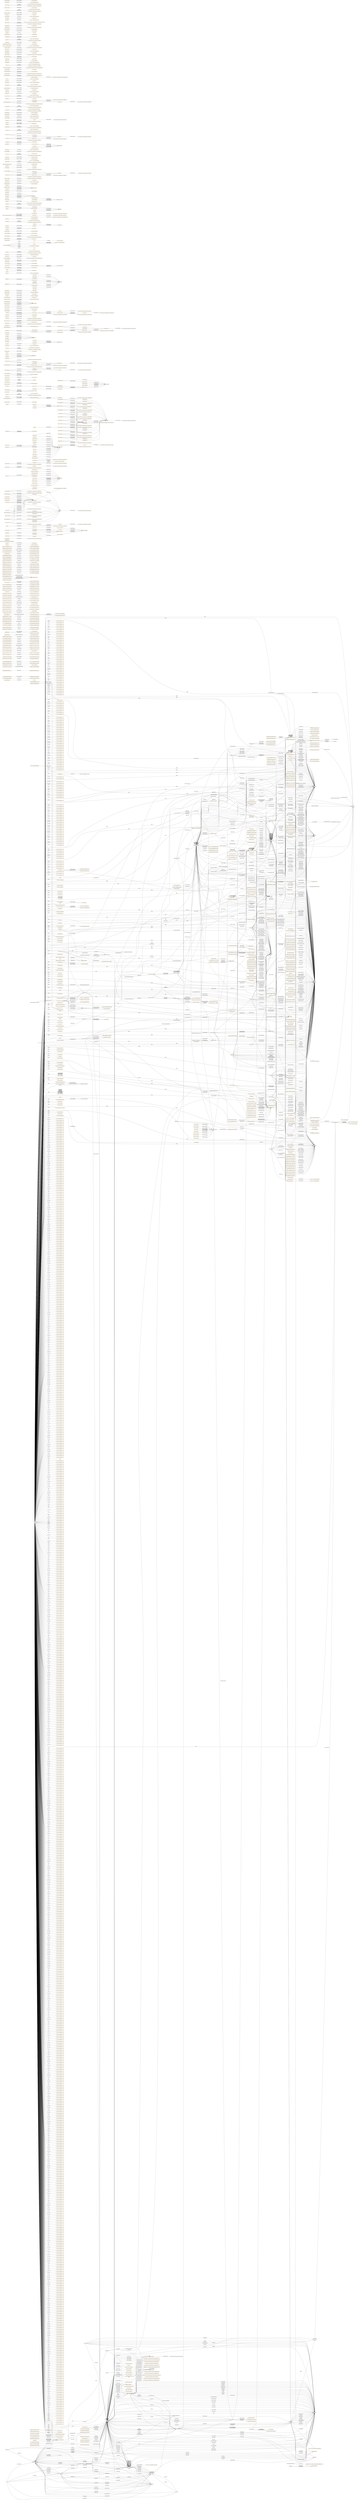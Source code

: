 digraph ar2dtool_diagram { 
rankdir=LR;
size="1501"
node [shape = rectangle, color="orange"]; "sioc:UserAccount" "sioc:Usergroup" "foaf:Agent" "sioc:Post" "sioc:Item" "sioc:Space" "sioc:Community" "foaf:Document" "sioc:Site" "foaf:OnlineAccount" "sioc:Container" "sioc:Role" "sioc:Forum" "5757db57:1690089c574:-7ffc" "skos:OrderedCollection" "skos:Collection" "skos:ConceptScheme" "skos:Concept" "a7a61518efac04d6d258b931c342c2c5" "schema:ComputerLanguage" "schema:MusicRecording" "schema:PostalAddress" "d3812536155b743d0597b7f43fd18c22" "7b2f8a697097d693fa70ee54ee903a44" "e1a78488637f1f2c6f26e9bc941e5d2e" "d8271df78528c63ab9cbafc8d86452c6" "c6fe4b80ba5de03fd1dc96900ca71d1c" "73ef355e3f3767be3d7130ded4282e0c" "schema:GeoShape" "5737bdc31ee352d39ebcd2b90275b738" "schema:Article" "schema:CommentAction" "schema:Question" "34120c0d2baf7fd1370921cab7664adb" "schema:PeopleAudience" "c755d80fd21abe0625b7617d48523cb3" "schema:MusicAlbumProductionType" "schema:IndividualProduct" "schema:GameServerStatus" "schema:Movie" "schema:BusinessAudience" "schema:Blog" "schema:RsvpResponseType" "schema:GiveAction" "schema:CookAction" "schema:Code" "3d2694ebdb4844376662e6af6e11d685" "schema:ReservationPackage" "schema:Seat" "12bb243500299ee80932478b51a4b5b0" "d78e49234e8e6f9203cffae6cde2c8d9" "b8fab9089833ac95904492ba5bf73feb" "c699fff9b45fb910fbb2cd1502b60219" "schema:PlayAction" "schema:ReturnAction" "schema:ListItem" "b4fca5988c8fda8e1ff9fee86cd1ea7e" "b75370b1303e4b8b76c042daf5f18bc5" "1ec29c39ae2945254844acdb373af540" "ea37d60ebde04700db370d699cbad3d8" "19304632b21821684531f4c21d1aea70" "schema:CableOrSatelliteService" "schema:Organization" "637a2862b9ee36d4ab749fad18c2640e" "schema:RsvpAction" "9411ce808bbbdf70d2e97170e1016929" "schema:DeliveryEvent" "82e51de67cc2e4d38ccf050e39969ba9" "53e2ce50b66acdee2152ef942df22816" "d8c17887cf21ae35028edc2174123b80" "schema:DriveWheelConfigurationValue" "schema:PropertyValueSpecification" "2a1f1f89f7e10ad73016fae48d242197" "1ab372b74247d5ebdee6a3544b8e405a" "schema:WarrantyScope" "schema:TVSeries" "schema:TVClip" "d752c1d3bcd4459c6ff87534bdbdc861" "1cb9f55cee894778c15affe748fd6ca7" "schema:EducationalAudience" "schema:GeoCircle" "00628a613a653a4a922aac5dfd657827" "schema:SocialMediaPosting" "094d95f2697e206759fca574b6737bfd" "schema:GeoCoordinates" "schema:InvestmentOrDeposit" "ad60b8ab42d07d19c85f726e022671e2" "d54c004dc41ecfc69a400b0c5d96f74a" "de2dddd3d2dae6721935044666a250fd" "73710e2bb67dff84ade009005e8b7a03" "schema:BreadcrumbList" "8cbe1acbd6dda33d4b33150dac68952f" "0f11898c87e8b2e2f51044e7a1e9bcc0" "schema:BuyAction" "57df147a809c3284f69b20f5ed80cfab" "schema:Accommodation" "261b85b448f562573b7f41c32feb5903" "schema:BusTrip" "41b6d85c67c72091c76e7a54bddb2b9e" "c98d66d762fb799202c606b29a433a6c" "8e1e9a6b65c8a2d94002af75f381529e" "f9cece52490f7ee7f853bd3e46190dcd" "47dec1c5483c586bac7a97ac7fe79999" "4c9c7322b421af74a0151923cc46e44c" "schema:ImageObject" "schema:Suite" "82fb2aba7a557e47edba4a812aefa00e" "264545a5c1c253d24fa4e0ff2e4141c9" "schema:Rating" "schema:Brand" "schema:BroadcastEvent" "schema:DataCatalog" "1d4148aa27f21771e01290127ebb87bc" "b739973141409ac2b0e03e7f2557ee0a" "schema:ItemListOrderType" "4ee9c9290516b77a6b549fbf75fb3094" "4ce9d52ea33441fe857af0feeab4f010" "schema:TipAction" "schema:PublicationEvent" "schema:BorrowAction" "schema:VisualArtwork" "63f08b93f022fe1ce6da2d1b4b436b0f" "0b725168286f46a18507218b34d78e4d" "07cf2f08ec5195e2ed811e42c09bce72" "9c893e1ce37ce57009627d01e37eaf07" "schema:UpdateAction" "schema:Apartment" "be2eaf0287c8d35d7d3bb0b32e656188" "schema:MusicAlbumReleaseType" "7e897a625f8a67becdd8ad4cfb0e52d0" "schema:MusicGroup" "schema:OrderAction" "f25e71d4ac8c080ded4aa5449e1162b4" "schema:EmployeeRole" "2cd48604d62225a8f7c525fad3401e95" "cabb92ac0199ec0b43521d7084f12962" "schema:ParentAudience" "fa116d411bc44b95ba2bb302e361d34f" "f9d83cbfe2e24ff94469ff1920eef8fe" "schema:EntertainmentBusiness" "schema:RealEstateAgent" "schema:VideoObject" "schema:InsertAction" "6f77b155cff4979202acf2aedd99c20c" "schema:Message" "schema:SellAction" "3c8505fdac165fa9fd8e1ad618ac6ddb" "7fe0f50cfb045e4dc3cc56280fcebacd" "schema:ItemList" "99984a3b3504f57a575d6c6fe3f62c63" "schema:OpeningHoursSpecification" "0890ca91ae38249bb26f9f1d92c85309" "schema:TypeAndQuantityNode" "a851816ee333aaa32b57fe8be9c52345" "553694a6199793629a8fd367bc0cf228" "67d0ead60b1348a212ec4838b282b53a" "4c800386c46bbac6eb136776d4bc4887" "04690837c91584198071c5ed07bdec90" "e2fa58829a45aeee759e059e351f017f" "41fe530088209d5dd07989931a133526" "schema:FoodEstablishment" "schema:Demand" "schema:DigitalDocument" "schema:ExerciseAction" "schema:MoveAction" "schema:GameServer" "5a9613c851bf56a0541620871fab0e07" "eea4ad6334eb5ae90bdb8e37cdca80c8" "8cb3ad63f0114399fc5c9ef24eab1de0" "2d562c516b34c13a6f71c6532a29560b" "2cf1a3920012f4d4c1a5724b9821aef9" "4b02c5f3fae19a60ff6f6974b5e284d5" "schema:Answer" "schema:Specialty" "schema:Country" "f51be8a271ccd733d78ab46b9877ca09" "ee054519604512db2586f71e95dc7c38" "d1f38868d2ca9c6fa1525e1f7ff483ff" "schema:DataFeedItem" "edde7037936ba62632bd3e7501e8f4b3" "d2f9355a6dd29f761681a94757321df1" "0be74b910b9265742b61495ca5df3601" "schema:Clip" "schema:RentalCarReservation" "cfe83c50ab6b3bf8fe51a956b1613709" "dd5ccd51465bffd8d19c4c1b361f234b" "schema:OrganizationRole" "5fcd6fc24919739b035fac9653bdb477" "schema:RentAction" "88e726fc4258a160383d0fdcd72f8d91" "19e47dc93fdfea22c55c908fe756f69d" "schema:Flight" "schema:BusStation" "schema:WarrantyPromise" "4debd02b48c487c4f6c8a9e21f31ac67" "schema:LocationFeatureSpecification" "schema:Vehicle" "ccbe67d0e7dd81ddbd7e4c5d94ffa5bb" "schema:PublicationIssue" "3503b0050836d46f6921d3670ecdee16" "schema:InviteAction" "schema:OrderStatus" "schema:EventStatusType" "01d68deb77586c707c441439da113b3f" "3c26751e4886b69bbdae1def109ff8f1" "schema:SingleFamilyResidence" "schema:Game" "schema:BookFormatType" "adb3c36a464a88337f59b8df59b278f1" "schema:SportsEvent" "80845f1a708c47bffe3e683d7d9e2b05" "4bb139c2dcfe44ed6c2bf4deac59936b" "46811e8543c71b239feba7a8222bce5b" "schema:LeaveAction" "schema:ProgramMembership" "c1616b427a6e36365f31cc203cde1643" "0bb574b41df4817d2bb0234fd81f9c94" "f8bcbc7fc58bfe47a90a71622b4e7a7a" "schema:TravelAction" "8b208cf847f8a105b00bb785e3f17994" "schema:DigitalDocumentPermission" "80ef66482ba337c96f59ac75aeb93cdc" "schema:InteractionCounter" "schema:Season" "5c9a9cba4f6c62d84ee76b4f71ad7fc2" "9874c54838910cd07160bee3aae99196" "3aa46728e29526d437ef1d2b47ae2bbe" "951008aa0afd6e4381ce09e2afdcae88" "580bf286969d26fe568346d3ebf1198d" "ad63fb3d2af5ac023469cf8a4c87bd25" "519742b58e53f4185b40e4a85f08cebd" "schema:RestrictedDiet" "schema:Ticket" "schema:FollowAction" "schema:ReservationStatusType" "636bb76d30a5039ff9dafc82a248fdb3" "81ec060909c4d86ba7c4199554a3c3bd" "schema:ReplyAction" "74bc4875f780437540ea7f2451cc5018" "7dd3a75935c1991bf85732efe17c7a07" "schema:UserDownloads" "schema:Report" "877bf8d323ae4f89ef270eca13dc6b5d" "schema:GovernmentService" "98984794b8efbf57cc561c3720b4f715" "schema:OfferItemCondition" "schema:SomeProducts" "schema:SportsActivityLocation" "086a637ec1c930227dffb8ed3dd4aa7a" "551b0185f823fe2a75957deef9ef3c00" "d575f9cbdf275e97557834fcda734479" "schema:UserCheckins" "schema:WebSite" "7bb1f2cb752177e40198e5dad440e11f" "75103e2903db51de10c356c38e3fe67c" "schema:MusicAlbum" "5c82ea507e96f48ada8e38caa359b9c6" "schema:Dataset" "ef07cff16fb76da9b52fa5cfe1e4a7a2" "f3d313e39117fea7a4cf4cd59aba8495" "78e7353aa8ce4650d324a102b4226d25" "bb0078e9c6c9ec0927e50d1a44c0d730" "36a4c26b04fc709e4ab2bf2917740999" "694fd0bb25caaf936221f8273a886d5b" "486af8a03c09ea0cc82bb452935902c9" "schema:Place" "schema:HotelRoom" "a25e29b6f17edd198a1b6d4fa4b027fb" "6bb4aef8b2a62b77d5c5163536e282da" "schema:SportsTeam" "schema:LoseAction" "bdfa81eeaee3b8e1d8c896e1d90375ca" "schema:MusicRelease" "schema:Photograph" "a8900f32aeaa29f2db2d7cf3157354da" "schema:AggregateOffer" "schema:AggregateRating" "b56202fc95abf33407178e9ed7926b73" "schema:GamePlayMode" "schema:PaymentMethod" "schema:UserTweets" "76bed2a07d4d36536c730421a58f3a58" "schema:FlightReservation" "schema:ServiceChannel" "7ba61557720326368829f53e6b2ee4e5" "schema:Permit" "schema:Role" "9045a308925372023482b4232bce8e20" "39dc03d7053ff008b2946260eba0b9fa" "893a0469cd8cab51891a28736c3af29f" "1c174772443b83a383ff3b35152f3ea1" "schema:InformAction" "schema:QuantitativeValue" "8adc95c488e9b27a9f9a48160ec22e49" "schema:FinancialProduct" "4e0a175c5553fe5c391f24dea36bb5ea" "e8d86acd60c233476ad696935338fa22" "de61c650d6814942455d2619a91485ec" "schema:CompoundPriceSpecification" "d1e31a9efaa8b81744200fd2a94eed67" "schema:StructuredValue" "2d6c285feb1a55488ec8484a8a209633" "0bcbd5dc5204c2a6324dc9cfe96f1b77" "592f06ad04be64ab3c732b4d6a7947d1" "bd6f23fababe8d7285633bb18a0ca72a" "schema:Offer" "250566ad8c18883dfac333acdc23dd3b" "schema:UserPlusOnes" "schema:WebPageElement" "fcf111892f6fe282a4be5867d485555b" "ef1e522f8a5cce3474706a5738ca0218" "3d217609795ecbc9d549dcd9924a0da2" "1677982ec23623ac40da37d4fc6d81c7" "schema:DataFeed" "schema:MovieSeries" "schema:PerformAction" "0bd5d44d98399adc8b1c890af321848c" "1cf45dbd413c26ccc2306833d4173d89" "be40e2c77220a12e1f98224b58dd37db" "0ad25cbb8a7caa6ba1c02e5bb3951c1d" "849070b96ade887b5efd89ef50ade491" "schema:BroadcastChannel" "fcbf9a5ad903384b7e3ca9fb87e3b9b8" "99d46e8455fbc3a4941f7503e2222716" "a3043309af0d1c3ba09e358eb9659c40" "ad0d4ab1bf701026394d6b2d80e994d6" "6841b6b48505988f6a9de38aa7e14b4e" "schema:TechArticle" "ed6a34c5e59098f44da7fc8b823afd10" "d728935831d878d3a9e44c8158ca7e46" "22896c7a1cabc0c45491a4dd181b2b83" "schema:DayOfWeek" "7189875793bc4e465d5bb0ccd1d4c8cf" "schema:BusinessFunction" "schema:WriteAction" "schema:NewsArticle" "schema:Order" "schema:Invoice" "5d1791ecf7e7e136df4f3fddf75cc0f1" "4884e376de274cc3f2adbafc570631cb" "a3374c763ff8d8fc1a4010a2941fe99b" "schema:UserBlocks" "dbf5765b9cae6612b62dbecd5b176361" "2251205642891f65da383227bb2ae192" "schema:TVSeason" "0999076460ac0d152160e9acad225d81" "4aae5f1a7e4b3336fe61d61a10a55485" "a188733fa2ccdee0d38d0530c08fe2b1" "c3eaff91490fbd4282ab5ac0c27546f6" "d93b7515d44cf452f606405c37bec248" "schema:Enumeration" "schema:OfferCatalog" "15625ffe623bbbd604fa985ac3a9adb8" "schema:ContactPointOption" "schema:SoftwareSourceCode" "schema:BoardingPolicyType" "schema:Airline" "schema:LendAction" "46a98fde71fa097ad666e22606200537" "d0c5271d81e557013c8cc8596cd2d03b" "ca0c2db83582102ce0142429ba568f60" "schema:VoteAction" "schema:UserComments" "9c39f8766995e7ef2888ee8082aa978d" "schema:EducationalOrganization" "schema:ScreeningEvent" "schema:MediaObject" "75bf74243793fa7c72ac318a45df2a64" "99d153fa136290af6437fd06108a27e7" "403f6cd7a1cd2c2fb5699226bd55f444" "68402f459502e33b40534c07c1565d88" "b338209edcd13d2c23903325041f1726" "c96c93920acc9b08f8d17407120e80f3" "ea1387a080d43eb258173aaa2180955d" "a3a7bba2cf1e7d97598e82c1d7e0c3f5" "d0ecc1df4816e5be068a8a8e7552b5c0" "schema:APIReference" "schema:DigitalDocumentPermissionType" "schema:EngineSpecification" "schema:AuthorizeAction" "schema:BusStop" "schema:Person" "083492db7009504209b0d695ef74733a" "4e035ac61f00b64205609dbde1d526cf" "schema:Service" "ec1f55f46d74392d77a762a9ba2a7b88" "0420c4a8a38b981fff61ae2a1b402139" "schema:WebPage" "402f994ee78deea8d9bd5e75e7539ad4" "ab0a88dcb377a027000fa98f49482309" "schema:TradeAction" "6ceec61d39588ca4bac79e10da2bebbd" "95c5dde12192bb71dad2f852f8a0de05" "49e93431f3dc421c4b7d723e7a607690" "893b179e3947fa285830ec0efd411b88" "schema:SearchAction" "schema:VideoGame" "schema:ItemAvailability" "89d891d67649f60f7a1fec9c6ff2997c" "schema:UnitPriceSpecification" "31b2fb9ca09a721aa6a75647afe42d02" "fa5068c6ca19245babf8d79c019f5a1b" "5ba20cb76c4e9a1b35f6acb781e3550b" "3f9a5a96d358f1638dfe2acfa3370764" "d1e87f95d001603851972bf8bdf63c93" "b236b479771077b232087504cc0d8e38" "4bf8262adde9d58da9be070d29ded4ab" "schema:MusicPlaylist" "schema:Event" "b4466bbfbda8d9da86be30b488268580" "c7e770df9bff7c74be667d36d2951d6c" "e8610cf94764aff32ddc1d4086e8be53" "892550ef30fd9d89363c762dcfd29416" "c11fcb7c09efbfde726f166d40b30a15" "ca1054a49624579e05a462d40140614f" "schema:FoodEvent" "ef9515cc4084d0f4945c3d07bc38d211" "ef5373bc9054c76245f73994707308d3" "acfc0dab0a88ae5fa08a28622676db4d" "schema:MobileApplication" "schema:Review" "schema:OrderItem" "a6d9382abdc052b7eb921f5b252c4b30" "222e34c4160e8b7bef2787b67d244c09" "5f85b0ad4d54cd09a6c3eb40bcd51d5f" "schema:BedDetails" "schema:PublicationVolume" "a7e55c8d3acc14b41ebe75b938d2245d" "a98fa1ee865983f18bebec7920d6d49e" "3fc3afa7bf45d826466238f3ae96ec15" "schema:ConsumeAction" "schema:LiveBlogPosting" "schema:FinancialService" "03b4b67695d692a90bf54a464e517535" "schema:UserPlays" "schema:PaymentStatusType" "schema:SendAction" "626852a61db4fa5c6609d3dc133d6f15" "d0fe44197948dfda9ee034383cc91851" "schema:AskAction" "7f4750bf1cc0cf70535db20bb48df3a7" "schema:AudioObject" "037471c1813853f31156a97ecc4cb3da" "schema:TVEpisode" "schema:DataDownload" "schema:ReplaceAction" "schema:House" "schema:CreativeWorkSeries" "e20bd45dd40d22e61e82b4791cec7e69" "schema:TransferAction" "schema:Comment" "f469a5dda93803905d8780cfa8449345" "b5890230499c1062689616684e1cda91" "1119a541bfe08e72e4abf7bca0ff9ad3" "233df05ebafdf7224560ac02f5e7b42b" "48c1e3af137ff60961d048a384129564" "36b0cc3668ea4416006047f8ce1e85ac" "336c39de14c66460acb5133792597139" "schema:Language" "schema:OwnershipInfo" "schema:Episode" "a5465c3983e7e05a12d361ea779f3db0" "2cd4cbb023dddfc48aacb1d2b46b440a" "schema:DeliveryMethod" "f5eefb5b93ceccdc46b75dcd0a6c2ced" "schema:LodgingBusiness" "schema:DonateAction" "1c85fe8c87326506e90ea618a0cb870c" "schema:DeliveryChargeSpecification" "18965f9beda86d1f16a81b2b28825e5b" "schema:MusicComposition" "schema:UserInteraction" "5af10af540e2b001276d2c5de0120e3f" "4c3ddaff16ec95b15e2e68dc5d1905b3" "schema:GenderType" "50090d9e7657834d15d7301aa99145a1" "schema:LodgingReservation" "bf3118b0d8e468345ff40ba2d3e159a1" "schema:ReceiveAction" "4337b570b7801aead9e3e7a8fc4dc6de" "c767e380442ad0c0a5f00a31b5d81e01" "schema:UserPageVisits" "88ae7bb3532b888c839db2ad58d7ec02" "schema:Recipe" "6de1d951a14dc2aa9f4830c836a473a1" "a387d03a8af4486a8b4618d56227f3b9" "abc282f4fbe4b07351c40d6e489a64ab" "schema:ReviewAction" "schema:ProductModel" "4515524e3ef4fa7f4246a17da6f95e8b" "ca5ae9e60e2c47e65fbf08615a636e5c" "schema:PlanAction" "schema:AdministrativeArea" "schema:AlignmentObject" "schema:JobPosting" "schema:CreativeWorkSeason" "fc2fd46cd7498f1e41725b66322e0a23" "schema:DatedMoneySpecification" "7d0d3abecc8f2e22f513d582e82acfcf" "c9ad80c42d00eda7f9669c2372182ed9" "schema:ContactPoint" "134f748d5df5aca03afdaeef983b8ff3" "b43ff86b2d20f8eb164f2a974d34d22f" "schema:VideoGameSeries" "561b32d2faf13350a351177c5bfe39f0" "schema:CivicStructure" "schema:ParcelDelivery" "schema:SoftwareApplication" "schema:PropertyValue" "e9e3dc8963e9205992acb6c15e81fad4" "7c50c6a3782fd07069ff0d5097418d63" "schema:QualitativeValue" "33e850ed6b13d0a12e9e1ae8c86260c5" "b6c3a06bb3517189884f4e143da5be16" "schema:SteeringPositionValue" "schema:PaymentChargeSpecification" "12128809950f88e0d27d2c268d8d50c6" "schema:Action" "schema:CreativeWork" "schema:UserLikes" "schema:PerformanceRole" "schema:Book" "f44c5e08eb0be88e82cfada6b274a01e" "schema:Audience" "b319f0bbb671c65b338cb37b2019e0d6" "0934cc71e4493afaaf744b32f114423d" "9203aa8d045e4d5650551ecdce5d8ab8" "a4006a7517406b55a73dcc835f7a1aa4" "7c4e8b580091c8737a2cec8eb3715700" "schema:Corporation" "schema:LocalBusiness" "465d26d047438d17cbb40109d77b55ca" "2412923ae6205c97bf272cfbd6bdacc5" "575f0046ceddeef7ca8fcaed4a6a9f7d" "schema:BlogPosting" "schema:TrainStation" "schema:SportsOrganization" "schema:MusicReleaseFormatType" "schema:BusinessEntityType" "d54c2be46df39b81f42e70956b76fd13" "schema:WebApplication" "27555368011d7d15afb5f7a32d15ed12" "1ed0353df9ecd0b858f9351855d583b3" "45fa58e2d7f326b2635fc3689bb67b68" "schema:Product" "schema:MapCategoryType" "schema:PayAction" "schema:TrackAction" "schema:MovieTheater" "8ec771f8ecb1b2497b9bad275916d524" "schema:Map" "45652365bf050870cd4f12e037db140e" "schema:Taxi" "cb416fbc5cdd521de9d5a5ba65b88acf" "80393b65666923bf32f0a37622a62d94" "schema:TaxiService" "81fd0c713a3a19c129f569b9a291d484" "schema:RadioSeries" "4e4f30ff99440762586aa75c4dba697b" "04dbd8ce7b40655828cfd4e671d69176" "e6792731e2780ed425e34f67c54a43e0" "schema:PriceSpecification" "199c18a919322ab52e480804e67e26f0" "9ee49f5a2cab345a99c2e26c47a89738" "schema:NutritionInformation" "schema:EndorseAction" "schema:FoodEstablishmentReservation" "6231193c66e0e9d9fc00cb04f01bfd50" "schema:LoanOrCredit" "5706b1d748e0a8faad430bc1ca6c07f8" "b60cf36e5f802e5f2082d2ca539df669" "schema:MonetaryAmount" "c70f0cda835d0dce9ed1c1d4dcce761c" "schema:TaxiReservation" "schema:ActionStatusType" "6b9211a4912cf6057c79f19d6c0264cb" "1f0c1e86d713defbaf80c749d9800adb" "schema:ChooseAction" "c96f88f789dffb8ada36f55ad7694b05" "schema:Periodical" "schema:WinAction" "4219ebbfadde228fcd0bbe46e4936c0c" "e95f3a1244fc82c3295f4f62009b3efe" "4d929b87c2a4875199a5cb4c9e057112" "fd8a0b0ce6ece5a04f5c3b59cd778bdd" "schema:JoinAction" "2089f1d5f903455a9ca29abb3faad8ac" "c6499acb91c34df0c698831858f8c638" "8aad22a07873c746d0b9bedb792a11c6" "schema:BroadcastService" "3358300e4319a4ca1a1965108d34f53f" "07b3d852ba5f46dffba4623d71bdf3ac" "e90ac274e22454ed90637fdc56fdd935" "411fe70397db2dd657d98099ed72826d" "ecea80873d63a1634579a72119c6352f" "b4c6a30d04dfad8ca67dbe656f975268" "schema:CommunicateAction" "schema:Airport" "schema:TrainTrip" "c0b363698b024aa93484fd02ab12076f" "2e90ef6123d7cec0674ade513d92c1c7" "59307fb17c11fd63b533855042bd39a6" "8f4c30fdd02994aba360d231395315d2" "51221126e6e1f670ddbecd37b7ad2659" "4fb2c291de02361ac30e8425b60f9f83" "f0b1a51a09414117a21bb9954f0f125e" "38c8b0538ebb0b0683fd01215e4421d7" "schema:EntryPoint" "schema:Reservation" "0c6517d4e1aeab5b9d7ea8cf07e8fdd7" "foaf:Image" "foaf:Project" "rdfs:Class" "http://www.w3.org/2003/01/geo/wgs84_pos#SpatialThing" "foaf:Person" "foaf:Organization" "foaf:Group" ; /*classes style*/
	"dcterms:MediaType" -> "http://dublincore.org/usage/terms/history/#MediaType-001" [ label = "dcterms:hasVersion" ];
	"skos:relatedMatch" -> "skos:related" [ label = "rdfs:subPropertyOf" ];
	"skos:relatedMatch" -> "skos:mappingRelation" [ label = "rdfs:subPropertyOf" ];
	"sioc:topic" -> "dcterms:subject" [ label = "rdfs:subPropertyOf" ];
	"dcterms:modified" -> "dcterms:date" [ label = "rdfs:subPropertyOf" ];
	"dcterms:modified" -> "dc:date" [ label = "rdfs:subPropertyOf" ];
	"dcterms:modified" -> "http://dublincore.org/usage/terms/history/#modified-003" [ label = "dcterms:hasVersion" ];
	"schema:exerciseCourse" -> "schema:location" [ label = "rdfs:subPropertyOf" ];
	"dc:publisher" -> "http://dublincore.org/usage/terms/history/#publisher-006" [ label = "dcterms:hasVersion" ];
	"foaf:Image" -> "schema:ImageObject" [ label = "owl:equivalentClass" ];
	"dcterms:RFC4646" -> "http://www.ietf.org/rfc/rfc4646.txt" [ label = "rdfs:seeAlso" ];
	"dcterms:RFC4646" -> "http://dublincore.org/usage/terms/history/#RFC4646-001" [ label = "dcterms:hasVersion" ];
	"schema:endorsee" -> "schema:participant" [ label = "rdfs:subPropertyOf" ];
	"skos:broader" -> "skos:broaderTransitive" [ label = "rdfs:subPropertyOf" ];
	"schema:winner" -> "schema:participant" [ label = "rdfs:subPropertyOf" ];
	"schema:alumni" -> "schema:alumniOf" [ label = "schema:inverseOf" ];
	"dcterms:isReplacedBy" -> "dc:relation" [ label = "rdfs:subPropertyOf" ];
	"dcterms:isReplacedBy" -> "dcterms:relation" [ label = "rdfs:subPropertyOf" ];
	"dcterms:isReplacedBy" -> "http://dublincore.org/usage/terms/history/#isReplacedBy-003" [ label = "dcterms:hasVersion" ];
	"schema:namedPosition" -> "schema:roleName" [ label = "schema:supersededBy" ];
	"schema:catalog" -> "schema:includedInDataCatalog" [ label = "schema:supersededBy" ];
	"dcterms:DDC" -> "http://www.oclc.org/dewey/" [ label = "rdfs:seeAlso" ];
	"dcterms:DDC" -> "http://dublincore.org/usage/terms/history/#DDC-003" [ label = "dcterms:hasVersion" ];
	"schema:superEvent" -> "schema:subEvent" [ label = "schema:inverseOf" ];
	"schema:sportsTeam" -> "schema:participant" [ label = "rdfs:subPropertyOf" ];
	"schema:hasPart" -> "schema:isPartOf" [ label = "schema:inverseOf" ];
	"schema:Taxi" -> "schema:TaxiService" [ label = "schema:supersededBy" ];
	"schema:workPresented" -> "schema:workFeatured" [ label = "rdfs:subPropertyOf" ];
	"sioc:has_subscriber" -> "sioc:feed" [ label = "rdfs:seeAlso" ];
	"skos:ConceptScheme" -> "skos:Concept" [ label = "owl:disjointWith" ];
	"dc:language" -> "http://www.ietf.org/rfc/rfc4646.txt" [ label = "rdfs:seeAlso" ];
	"dc:language" -> "http://dublincore.org/usage/terms/history/#language-007" [ label = "dcterms:hasVersion" ];
	"sioc:next_version" -> "sioc:later_version" [ label = "rdfs:subPropertyOf" ];
	"schema:containsPlace" -> "schema:containedInPlace" [ label = "schema:inverseOf" ];
	"dcterms:alternative" -> "dcterms:title" [ label = "rdfs:subPropertyOf" ];
	"dcterms:alternative" -> "dc:title" [ label = "rdfs:subPropertyOf" ];
	"dcterms:alternative" -> "http://dublincore.org/usage/terms/history/#alternative-003" [ label = "dcterms:hasVersion" ];
	"dcterms:abstract" -> "dcterms:description" [ label = "rdfs:subPropertyOf" ];
	"dcterms:abstract" -> "dc:description" [ label = "rdfs:subPropertyOf" ];
	"dcterms:abstract" -> "http://dublincore.org/usage/terms/history/#abstract-003" [ label = "dcterms:hasVersion" ];
	"schema:workPerformed" -> "schema:workFeatured" [ label = "rdfs:subPropertyOf" ];
	"schema:sportsEvent" -> "schema:location" [ label = "rdfs:subPropertyOf" ];
	"foaf:name" -> "rdfs:label" [ label = "rdfs:subPropertyOf" ];
	"dcterms:LinguisticSystem" -> "http://dublincore.org/usage/terms/history/#LinguisticSystem-001" [ label = "dcterms:hasVersion" ];
	"schema:performers" -> "schema:performer" [ label = "schema:supersededBy" ];
	"schema:sportsActivityLocation" -> "schema:location" [ label = "rdfs:subPropertyOf" ];
	"dcterms:Box" -> "http://dublincore.org/documents/dcmi-box/" [ label = "rdfs:seeAlso" ];
	"dcterms:Box" -> "http://dublincore.org/usage/terms/history/#Box-003" [ label = "dcterms:hasVersion" ];
	"schema:Saturday" -> "http://www.wikidata.org/entity/Q131" [ label = "schema:sameAs" ];
	"sioc:has_parent" -> "dcterms:partOf" [ label = "rdfs:subPropertyOf" ];
	"skos:editorialNote" -> "skos:note" [ label = "rdfs:subPropertyOf" ];
	"dcterms:coverage" -> "http://dublincore.org/usage/terms/history/#coverageT-001" [ label = "dcterms:hasVersion" ];
	"dcterms:coverage" -> "dc:coverage" [ label = "rdfs:subPropertyOf" ];
	"schema:containsSeason" -> "schema:hasPart" [ label = "rdfs:subPropertyOf" ];
	"schema:borrower" -> "schema:participant" [ label = "rdfs:subPropertyOf" ];
	"dcterms:educationLevel" -> "dcterms:audience" [ label = "rdfs:subPropertyOf" ];
	"dcterms:educationLevel" -> "http://dublincore.org/usage/terms/history/#educationLevel-002" [ label = "dcterms:hasVersion" ];
	"schema:foodEstablishment" -> "schema:location" [ label = "rdfs:subPropertyOf" ];
	"dcterms:LCSH" -> "http://dublincore.org/usage/terms/history/#LCSH-003" [ label = "dcterms:hasVersion" ];
	"schema:events" -> "schema:event" [ label = "schema:supersededBy" ];
	"schema:benefits" -> "schema:jobBenefits" [ label = "schema:supersededBy" ];
	"dcterms:temporal" -> "dcterms:coverage" [ label = "rdfs:subPropertyOf" ];
	"dcterms:temporal" -> "http://dublincore.org/usage/terms/history/#temporal-003" [ label = "dcterms:hasVersion" ];
	"dcterms:temporal" -> "dc:coverage" [ label = "rdfs:subPropertyOf" ];
	"dcterms:ProvenanceStatement" -> "http://dublincore.org/usage/terms/history/#ProvenanceStatement-001" [ label = "dcterms:hasVersion" ];
	"foaf:maker" -> "dcterms:creator" [ label = "owl:equivalentProperty" ];
	"dcterms:isReferencedBy" -> "dc:relation" [ label = "rdfs:subPropertyOf" ];
	"dcterms:isReferencedBy" -> "dcterms:relation" [ label = "rdfs:subPropertyOf" ];
	"dcterms:isReferencedBy" -> "http://dublincore.org/usage/terms/history/#isReferencedBy-003" [ label = "dcterms:hasVersion" ];
	"schema:bookingAgent" -> "schema:broker" [ label = "schema:supersededBy" ];
	"schema:subEvents" -> "schema:subEvent" [ label = "schema:supersededBy" ];
	"schema:produces" -> "schema:serviceOutput" [ label = "schema:supersededBy" ];
	"sioc:Container" -> "sioc:Usergroup" [ label = "owl:disjointWith" ];
	"sioc:Container" -> "sioc:UserAccount" [ label = "owl:disjointWith" ];
	"sioc:Container" -> "sioc:Role" [ label = "owl:disjointWith" ];
	"sioc:Container" -> "sioc:Item" [ label = "owl:disjointWith" ];
	"schema:episodeNumber" -> "schema:position" [ label = "rdfs:subPropertyOf" ];
	"sioc:parent_of" -> "dcterms:hasPart" [ label = "rdfs:subPropertyOf" ];
	"schema:ImageObject" -> "http://purl.org/dc/dcmitype/Image" [ label = "owl:equivalentClass" ];
	"schema:warrantyPromise" -> "schema:warranty" [ label = "schema:supersededBy" ];
	"dcterms:isRequiredBy" -> "dc:relation" [ label = "rdfs:subPropertyOf" ];
	"dcterms:isRequiredBy" -> "http://dublincore.org/usage/terms/history/#isRequiredBy-003" [ label = "dcterms:hasVersion" ];
	"dcterms:isRequiredBy" -> "dcterms:relation" [ label = "rdfs:subPropertyOf" ];
	"dcterms:requires" -> "http://dublincore.org/usage/terms/history/#requires-003" [ label = "dcterms:hasVersion" ];
	"dcterms:requires" -> "dc:relation" [ label = "rdfs:subPropertyOf" ];
	"dcterms:requires" -> "dcterms:relation" [ label = "rdfs:subPropertyOf" ];
	"schema:free" -> "schema:isAccessibleForFree" [ label = "schema:supersededBy" ];
	"schema:encodings" -> "schema:encoding" [ label = "schema:supersededBy" ];
	"sioc:container_of" -> "dcterms:hasPart" [ label = "rdfs:subPropertyOf" ];
	"skos:narrowerTransitive" -> "skos:semanticRelation" [ label = "rdfs:subPropertyOf" ];
	"dc:relation" -> "http://dublincore.org/usage/terms/history/#relation-006" [ label = "dcterms:hasVersion" ];
	"schema:requirements" -> "schema:softwareRequirements" [ label = "schema:supersededBy" ];
	"schema:blogPosts" -> "schema:blogPost" [ label = "schema:supersededBy" ];
	"schema:replacee" -> "schema:object" [ label = "rdfs:subPropertyOf" ];
	"schema:issn" -> "http://purl.org/ontology/bibo/issn" [ label = "owl:equivalentProperty" ];
	"foaf:img" -> "foaf:depiction" [ label = "rdfs:subPropertyOf" ];
	"sioc:last_reply_date" -> "dcterms:date" [ label = "rdfs:subPropertyOf" ];
	"schema:albumRelease" -> "schema:releaseOf" [ label = "schema:inverseOf" ];
	"skos:narrowMatch" -> "skos:narrower" [ label = "rdfs:subPropertyOf" ];
	"skos:narrowMatch" -> "skos:mappingRelation" [ label = "rdfs:subPropertyOf" ];
	"schema:candidate" -> "schema:object" [ label = "rdfs:subPropertyOf" ];
	"schema:parentOrganization" -> "schema:subOrganization" [ label = "schema:inverseOf" ];
	"schema:recordedAt" -> "schema:recordedIn" [ label = "schema:inverseOf" ];
	"schema:spatial" -> "dcterms:spatial" [ label = "owl:equivalentProperty" ];
	"schema:spatial" -> "schema:spatialCoverage" [ label = "schema:supersededBy" ];
	"schema:homeTeam" -> "schema:competitor" [ label = "rdfs:subPropertyOf" ];
	"dcterms:accrualPeriodicity" -> "http://dublincore.org/usage/terms/history/#accrualPeriodicity-003" [ label = "dcterms:hasVersion" ];
	"schema:landlord" -> "schema:participant" [ label = "rdfs:subPropertyOf" ];
	"schema:awards" -> "schema:award" [ label = "schema:supersededBy" ];
	"schema:incentives" -> "schema:incentiveCompensation" [ label = "schema:supersededBy" ];
	"dcterms:LCC" -> "http://lcweb.loc.gov/catdir/cpso/lcco/lcco.html" [ label = "rdfs:seeAlso" ];
	"dcterms:LCC" -> "http://dublincore.org/usage/terms/history/#LCC-003" [ label = "dcterms:hasVersion" ];
	"sioc:" -> "http://rdfs.org/sioc/spec" [ label = "rdfs:seeAlso" ];
	"schema:resultComment" -> "schema:result" [ label = "rdfs:subPropertyOf" ];
	"dc:subject" -> "http://dublincore.org/usage/terms/history/#subject-007" [ label = "dcterms:hasVersion" ];
	"dcterms:DCMIType" -> "http://purl.org/dc/dcmitype/" [ label = "rdfs:seeAlso" ];
	"dcterms:DCMIType" -> "http://dublincore.org/usage/terms/history/#DCMIType-005" [ label = "dcterms:hasVersion" ];
	"schema:recordingOf" -> "schema:recordedAs" [ label = "schema:inverseOf" ];
	"schema:volumeNumber" -> "http://purl.org/ontology/bibo/volume" [ label = "owl:equivalentProperty" ];
	"schema:volumeNumber" -> "schema:position" [ label = "rdfs:subPropertyOf" ];
	"schema:paymentDue" -> "schema:paymentDueDate" [ label = "schema:supersededBy" ];
	"sioc:has_reply" -> "sioc:related_to" [ label = "rdfs:subPropertyOf" ];
	"foaf:Organization" -> "foaf:Document" [ label = "owl:disjointWith" ];
	"foaf:Organization" -> "foaf:Person" [ label = "owl:disjointWith" ];
	"schema:issueNumber" -> "http://purl.org/ontology/bibo/issue" [ label = "owl:equivalentProperty" ];
	"schema:issueNumber" -> "schema:position" [ label = "rdfs:subPropertyOf" ];
	"schema:logo" -> "schema:image" [ label = "rdfs:subPropertyOf" ];
	"dcterms:Period" -> "http://dublincore.org/documents/dcmi-period/" [ label = "rdfs:seeAlso" ];
	"dcterms:Period" -> "http://dublincore.org/usage/terms/history/#Period-003" [ label = "dcterms:hasVersion" ];
	"sioc:host_of" -> "sioc:space_of" [ label = "rdfs:subPropertyOf" ];
	"dcterms:dateSubmitted" -> "dc:date" [ label = "rdfs:subPropertyOf" ];
	"dcterms:dateSubmitted" -> "dcterms:date" [ label = "rdfs:subPropertyOf" ];
	"dcterms:dateSubmitted" -> "http://dublincore.org/usage/terms/history/#dateSubmitted-002" [ label = "dcterms:hasVersion" ];
	"dcterms:valid" -> "dc:date" [ label = "rdfs:subPropertyOf" ];
	"dcterms:valid" -> "dcterms:date" [ label = "rdfs:subPropertyOf" ];
	"dcterms:valid" -> "http://dublincore.org/usage/terms/history/#valid-003" [ label = "dcterms:hasVersion" ];
	"schema:device" -> "schema:availableOnDevice" [ label = "schema:supersededBy" ];
	"skos:closeMatch" -> "skos:mappingRelation" [ label = "rdfs:subPropertyOf" ];
	"dcterms:Frequency" -> "http://dublincore.org/usage/terms/history/#Frequency-001" [ label = "dcterms:hasVersion" ];
	"schema:loser" -> "schema:participant" [ label = "rdfs:subPropertyOf" ];
	"dc:creator" -> "http://dublincore.org/usage/terms/history/#creator-006" [ label = "dcterms:hasVersion" ];
	"foaf:homepage" -> "foaf:page" [ label = "rdfs:subPropertyOf" ];
	"foaf:homepage" -> "foaf:isPrimaryTopicOf" [ label = "rdfs:subPropertyOf" ];
	"dcterms:TGN" -> "http://www.getty.edu/research/tools/vocabulary/tgn/index.html" [ label = "rdfs:seeAlso" ];
	"dcterms:TGN" -> "http://dublincore.org/usage/terms/history/#TGN-003" [ label = "dcterms:hasVersion" ];
	"schema:availableAtOrFrom" -> "schema:areaServed" [ label = "rdfs:subPropertyOf" ];
	"schema:temporal" -> "schema:temporalCoverage" [ label = "schema:supersededBy" ];
	"sioc:Community" -> "sioc:UserAccount" [ label = "owl:disjointWith" ];
	"sioc:Community" -> "sioc:Role" [ label = "owl:disjointWith" ];
	"sioc:Community" -> "sioc:Item" [ label = "owl:disjointWith" ];
	"foaf:aimChatID" -> "foaf:nick" [ label = "rdfs:subPropertyOf" ];
	"dcterms:isFormatOf" -> "http://dublincore.org/usage/terms/history/#isFormatOf-003" [ label = "dcterms:hasVersion" ];
	"dcterms:isFormatOf" -> "dc:relation" [ label = "rdfs:subPropertyOf" ];
	"dcterms:isFormatOf" -> "dcterms:relation" [ label = "rdfs:subPropertyOf" ];
	"sioc:avatar" -> "foaf:depiction" [ label = "rdfs:subPropertyOf" ];
	"foaf:msnChatID" -> "foaf:nick" [ label = "rdfs:subPropertyOf" ];
	"schema:query" -> "schema:instrument" [ label = "rdfs:subPropertyOf" ];
	"schema:seller" -> "schema:participant" [ label = "rdfs:subPropertyOf" ];
	"schema:acceptedAnswer" -> "schema:suggestedAnswer" [ label = "rdfs:subPropertyOf" ];
	"schema:UserDownloads" -> "schema:InteractionCounter" [ label = "schema:supersededBy" ];
	"schema:lender" -> "schema:participant" [ label = "rdfs:subPropertyOf" ];
	"schema:deliveryMethod" -> "schema:instrument" [ label = "rdfs:subPropertyOf" ];
	"foaf:weblog" -> "foaf:page" [ label = "rdfs:subPropertyOf" ];
	"sioc:Space" -> "sioc:Usergroup" [ label = "owl:disjointWith" ];
	"sioc:Space" -> "sioc:UserAccount" [ label = "owl:disjointWith" ];
	"sioc:Space" -> "sioc:Role" [ label = "owl:disjointWith" ];
	"sioc:Space" -> "sioc:Item" [ label = "owl:disjointWith" ];
	"schema:Thursday" -> "http://www.wikidata.org/entity/Q129" [ label = "schema:sameAs" ];
	"schema:loanTerm" -> "schema:duration" [ label = "rdfs:subPropertyOf" ];
	"schema:DataCatalog" -> "http://www.w3.org/ns/dcat#Catalog" [ label = "owl:equivalentClass" ];
	"schema:Person" -> "foaf:Person" [ label = "owl:equivalentClass" ];
	"dcterms:accrualPolicy" -> "http://dublincore.org/usage/terms/history/#accrualPolicy-003" [ label = "dcterms:hasVersion" ];
	"sioc:has_container" -> "dcterms:partOf" [ label = "rdfs:subPropertyOf" ];
	"schema:Dataset" -> "http://www.w3.org/ns/dcat#Dataset" [ label = "owl:equivalentClass" ];
	"schema:Dataset" -> "http://rdfs.org/ns/void#Dataset" [ label = "owl:equivalentClass" ];
	"schema:Dataset" -> "http://purl.org/dc/dcmitype/Dataset" [ label = "owl:equivalentClass" ];
	"foaf:tipjar" -> "foaf:page" [ label = "rdfs:subPropertyOf" ];
	"dcterms:rights" -> "http://dublincore.org/usage/terms/history/#rightsT-001" [ label = "dcterms:hasVersion" ];
	"dcterms:rights" -> "dc:rights" [ label = "rdfs:subPropertyOf" ];
	"schema:attendees" -> "schema:attendee" [ label = "schema:supersededBy" ];
	"schema:dataset" -> "schema:includedInDataCatalog" [ label = "schema:inverseOf" ];
	"schema:includedInDataCatalog" -> "schema:dataset" [ label = "schema:inverseOf" ];
	"dcterms:title" -> "dc:title" [ label = "rdfs:subPropertyOf" ];
	"dcterms:title" -> "http://dublincore.org/usage/terms/history/#titleT-002" [ label = "dcterms:hasVersion" ];
	"schema:albums" -> "schema:album" [ label = "schema:supersededBy" ];
	"skos:altLabel" -> "rdfs:label" [ label = "rdfs:subPropertyOf" ];
	"schema:actionOption" -> "schema:object" [ label = "rdfs:subPropertyOf" ];
	"dc:coverage" -> "http://dublincore.org/usage/terms/history/#coverage-006" [ label = "dcterms:hasVersion" ];
	"schema:vehicleIdentificationNumber" -> "schema:serialNumber" [ label = "rdfs:subPropertyOf" ];
	"schema:buyer" -> "schema:participant" [ label = "rdfs:subPropertyOf" ];
	"sioc:Item" -> "sioc:Usergroup" [ label = "owl:disjointWith" ];
	"sioc:Item" -> "sioc:UserAccount" [ label = "owl:disjointWith" ];
	"sioc:Item" -> "sioc:Space" [ label = "owl:disjointWith" ];
	"sioc:Item" -> "sioc:Role" [ label = "owl:disjointWith" ];
	"sioc:Item" -> "sioc:Container" [ label = "owl:disjointWith" ];
	"schema:UserPageVisits" -> "schema:InteractionCounter" [ label = "schema:supersededBy" ];
	"dcterms:W3CDTF" -> "http://www.w3.org/TR/NOTE-datetime" [ label = "rdfs:seeAlso" ];
	"dcterms:W3CDTF" -> "http://dublincore.org/usage/terms/history/#W3CDTF-003" [ label = "dcterms:hasVersion" ];
	"dc:contributor" -> "http://dublincore.org/usage/terms/history/#contributor-006" [ label = "dcterms:hasVersion" ];
	"skos:example" -> "skos:note" [ label = "rdfs:subPropertyOf" ];
	"schema:ingredients" -> "schema:recipeIngredient" [ label = "schema:supersededBy" ];
	"dcterms:mediator" -> "http://dublincore.org/usage/terms/history/#mediator-003" [ label = "dcterms:hasVersion" ];
	"dcterms:mediator" -> "dcterms:audience" [ label = "rdfs:subPropertyOf" ];
	"schema:surface" -> "schema:artworkSurface" [ label = "schema:supersededBy" ];
	"dc:" -> "http://purl.org/dc/aboutdcmi#DCMI" [ label = "dcterms:publisher" ];
	"schema:UserTweets" -> "schema:InteractionCounter" [ label = "schema:supersededBy" ];
	"dcterms:" -> "http://purl.org/dc/aboutdcmi#DCMI" [ label = "dcterms:publisher" ];
	"schema:eligibleRegion" -> "schema:areaServed" [ label = "rdfs:subPropertyOf" ];
	"sioc:last_activity_date" -> "dcterms:date" [ label = "rdfs:subPropertyOf" ];
	"foaf:icqChatID" -> "foaf:nick" [ label = "rdfs:subPropertyOf" ];
	"dcterms:UDC" -> "http://www.udcc.org/" [ label = "rdfs:seeAlso" ];
	"dcterms:UDC" -> "http://dublincore.org/usage/terms/history/#UDC-003" [ label = "dcterms:hasVersion" ];
	"dcterms:accessRights" -> "dc:rights" [ label = "rdfs:subPropertyOf" ];
	"dcterms:accessRights" -> "dcterms:rights" [ label = "rdfs:subPropertyOf" ];
	"dcterms:accessRights" -> "http://dublincore.org/usage/terms/history/#accessRights-002" [ label = "dcterms:hasVersion" ];
	"schema:awayTeam" -> "schema:competitor" [ label = "rdfs:subPropertyOf" ];
	"dcterms:rightsHolder" -> "http://dublincore.org/usage/terms/history/#rightsHolder-002" [ label = "dcterms:hasVersion" ];
	"schema:Tuesday" -> "http://www.wikidata.org/entity/Q127" [ label = "schema:sameAs" ];
	"skos:definition" -> "skos:note" [ label = "rdfs:subPropertyOf" ];
	"schema:affiliation" -> "schema:memberOf" [ label = "rdfs:subPropertyOf" ];
	"schema:followee" -> "schema:object" [ label = "rdfs:subPropertyOf" ];
	"schema:subOrganization" -> "schema:parentOrganization" [ label = "schema:inverseOf" ];
	"schema:game" -> "schema:gameServer" [ label = "schema:inverseOf" ];
	"dcterms:format" -> "http://dublincore.org/usage/terms/history/#formatT-001" [ label = "dcterms:hasVersion" ];
	"dcterms:format" -> "dc:format" [ label = "rdfs:subPropertyOf" ];
	"dcterms:NLM" -> "http://wwwcf.nlm.nih.gov/class/" [ label = "rdfs:seeAlso" ];
	"dcterms:NLM" -> "http://dublincore.org/usage/terms/history/#NLM-002" [ label = "dcterms:hasVersion" ];
	"dcterms:RFC3066" -> "http://www.ietf.org/rfc/rfc3066.txt" [ label = "rdfs:seeAlso" ];
	"dcterms:RFC3066" -> "http://dublincore.org/usage/terms/history/#RFC3066-002" [ label = "dcterms:hasVersion" ];
	"schema:containedInPlace" -> "schema:containsPlace" [ label = "schema:inverseOf" ];
	"schema:episode" -> "schema:hasPart" [ label = "rdfs:subPropertyOf" ];
	"schema:maps" -> "schema:hasMap" [ label = "schema:supersededBy" ];
	"schema:partOfSeries" -> "schema:isPartOf" [ label = "rdfs:subPropertyOf" ];
	"dc:type" -> "http://dublincore.org/usage/terms/history/#type-006" [ label = "dcterms:hasVersion" ];
	"schema:merchant" -> "schema:seller" [ label = "schema:supersededBy" ];
	"dcterms:isPartOf" -> "dc:relation" [ label = "rdfs:subPropertyOf" ];
	"dcterms:isPartOf" -> "dcterms:relation" [ label = "rdfs:subPropertyOf" ];
	"dcterms:isPartOf" -> "http://dublincore.org/usage/terms/history/#isPartOf-003" [ label = "dcterms:hasVersion" ];
	"dcterms:issued" -> "dcterms:date" [ label = "rdfs:subPropertyOf" ];
	"dcterms:issued" -> "http://dublincore.org/usage/terms/history/#issued-003" [ label = "dcterms:hasVersion" ];
	"dcterms:issued" -> "dc:date" [ label = "rdfs:subPropertyOf" ];
	"schema:recipe" -> "schema:instrument" [ label = "rdfs:subPropertyOf" ];
	"schema:recordLabel" -> "http://purl.org/ontology/mo/label" [ label = "owl:equivalentProperty" ];
	"NULL" -> "5757db57:1690089c574:-7d47" [ label = "rdf:rest" ];
	"NULL" -> "5757db57:1690089c574:-7e48" [ label = "owl:unionOf" ];
	"NULL" -> "5757db57:1690089c574:-7f96" [ label = "rdf:rest" ];
	"NULL" -> "5757db57:1690089c574:-7df9" [ label = "rdf:rest" ];
	"NULL" -> "5757db57:1690089c574:-7f18" [ label = "rdf:rest" ];
	"NULL" -> "schema:TypeAndQuantityNode" [ label = "rdf:first" ];
	"NULL" -> "schema:GeoShape" [ label = "rdf:first" ];
	"NULL" -> "5757db57:1690089c574:-7ef1" [ label = "rdf:rest" ];
	"NULL" -> "5757db57:1690089c574:-7f68" [ label = "rdf:rest" ];
	"NULL" -> "5757db57:1690089c574:-7e2a" [ label = "rdf:rest" ];
	"NULL" -> "5757db57:1690089c574:-7eb2" [ label = "rdf:rest" ];
	"NULL" -> "5757db57:1690089c574:-7f25" [ label = "rdf:rest" ];
	"NULL" -> "5757db57:1690089c574:-7d50" [ label = "rdf:rest" ];
	"NULL" -> "5757db57:1690089c574:-7d11" [ label = "rdf:rest" ];
	"NULL" -> "5757db57:1690089c574:-7f21" [ label = "rdf:rest" ];
	"NULL" -> "schema:EngineSpecification" [ label = "rdf:first" ];
	"NULL" -> "5757db57:1690089c574:-7cdd" [ label = "rdf:rest" ];
	"NULL" -> "5757db57:1690089c574:-7e69" [ label = "owl:unionOf" ];
	"NULL" -> "5757db57:1690089c574:-7fe8" [ label = "rdf:rest" ];
	"NULL" -> "5757db57:1690089c574:-7edb" [ label = "owl:unionOf" ];
	"NULL" -> "5757db57:1690089c574:-7dbf" [ label = "owl:unionOf" ];
	"NULL" -> "5757db57:1690089c574:-7fa9" [ label = "rdf:rest" ];
	"NULL" -> "5757db57:1690089c574:-7f04" [ label = "owl:unionOf" ];
	"NULL" -> "schema:Person" [ label = "rdf:first" ];
	"NULL" -> "5757db57:1690089c574:-7de5" [ label = "rdf:rest" ];
	"NULL" -> "5757db57:1690089c574:-7caf" [ label = "rdf:rest" ];
	"NULL" -> "5757db57:1690089c574:-7ce4" [ label = "owl:unionOf" ];
	"NULL" -> "5757db57:1690089c574:-7efe" [ label = "rdf:rest" ];
	"NULL" -> "5757db57:1690089c574:-7cab" [ label = "rdf:rest" ];
	"NULL" -> "5757db57:1690089c574:-7e4a" [ label = "owl:unionOf" ];
	"NULL" -> "5757db57:1690089c574:-7cbe" [ label = "owl:unionOf" ];
	"NULL" -> "5757db57:1690089c574:-7c96" [ label = "owl:unionOf" ];
	"NULL" -> "5757db57:1690089c574:-7c90" [ label = "rdf:rest" ];
	"NULL" -> "5757db57:1690089c574:-7dd8" [ label = "owl:unionOf" ];
	"NULL" -> "5757db57:1690089c574:-7d2f" [ label = "rdf:rest" ];
	"NULL" -> "5757db57:1690089c574:-7f77" [ label = "owl:unionOf" ];
	"NULL" -> "5757db57:1690089c574:-7e7c" [ label = "owl:unionOf" ];
	"NULL" -> "5757db57:1690089c574:-7f84" [ label = "owl:unionOf" ];
	"NULL" -> "5757db57:1690089c574:-7d7f" [ label = "rdf:rest" ];
	"NULL" -> "schema:ComputerLanguage" [ label = "rdf:first" ];
	"NULL" -> "5757db57:1690089c574:-7cd8" [ label = "owl:unionOf" ];
	"NULL" -> "5757db57:1690089c574:-7fd4" [ label = "rdf:rest" ];
	"NULL" -> "5757db57:1690089c574:-7dc0" [ label = "rdf:rest" ];
	"NULL" -> "5757db57:1690089c574:-7e37" [ label = "rdf:rest" ];
	"NULL" -> "schema:GeoCoordinates" [ label = "rdf:first" ];
	"NULL" -> "5757db57:1690089c574:-7e72" [ label = "rdf:rest" ];
	"NULL" -> "schema:MusicRecording" [ label = "rdf:first" ];
	"NULL" -> "5757db57:1690089c574:-7d63" [ label = "owl:unionOf" ];
	"NULL" -> "5757db57:1690089c574:-7f0d" [ label = "rdf:rest" ];
	"NULL" -> "5757db57:1690089c574:-7d4d" [ label = "rdf:rest" ];
	"NULL" -> "5757db57:1690089c574:-7fe1" [ label = "rdf:rest" ];
	"NULL" -> "5757db57:1690089c574:-7dff" [ label = "rdf:rest" ];
	"NULL" -> "5757db57:1690089c574:-7e09" [ label = "rdf:rest" ];
	"NULL" -> "5757db57:1690089c574:-7e40" [ label = "rdf:rest" ];
	"NULL" -> "schema:GiveAction" [ label = "rdf:first" ];
	"NULL" -> "5757db57:1690089c574:-7f2e" [ label = "owl:unionOf" ];
	"NULL" -> "5757db57:1690089c574:-7e9d" [ label = "owl:unionOf" ];
	"NULL" -> "5757db57:1690089c574:-7d5a" [ label = "rdf:rest" ];
	"NULL" -> "5757db57:1690089c574:-7f6e" [ label = "rdf:rest" ];
	"NULL" -> "5757db57:1690089c574:-7dd2" [ label = "owl:unionOf" ];
	"NULL" -> "5757db57:1690089c574:-7d04" [ label = "owl:unionOf" ];
	"NULL" -> "5757db57:1690089c574:-7f2b" [ label = "rdf:rest" ];
	"NULL" -> "schema:MusicComposition" [ label = "rdf:first" ];
	"NULL" -> "5757db57:1690089c574:-7e16" [ label = "rdf:rest" ];
	"NULL" -> "schema:PayAction" [ label = "rdf:first" ];
	"NULL" -> "5757db57:1690089c574:-7cb8" [ label = "rdf:rest" ];
	"NULL" -> "5757db57:1690089c574:-7d84" [ label = "owl:unionOf" ];
	"NULL" -> "schema:BusStation" [ label = "rdf:first" ];
	"NULL" -> "schema:BuyAction" [ label = "rdf:first" ];
	"NULL" -> "5757db57:1690089c574:-7f3c" [ label = "rdf:rest" ];
	"NULL" -> "5757db57:1690089c574:-7cca" [ label = "owl:unionOf" ];
	"NULL" -> "5757db57:1690089c574:-7fee" [ label = "rdf:rest" ];
	"NULL" -> "5757db57:1690089c574:-7dda" [ label = "rdf:rest" ];
	"NULL" -> "5757db57:1690089c574:-7f13" [ label = "owl:unionOf" ];
	"NULL" -> "5757db57:1690089c574:-7ed9" [ label = "rdf:rest" ];
	"NULL" -> "schema:RentalCarReservation" [ label = "rdf:first" ];
	"NULL" -> "5757db57:1690089c574:-7f51" [ label = "owl:unionOf" ];
	"NULL" -> "5757db57:1690089c574:-7ca5" [ label = "owl:unionOf" ];
	"NULL" -> "5757db57:1690089c574:-7dc5" [ label = "owl:unionOf" ];
	"NULL" -> "5757db57:1690089c574:-7f93" [ label = "owl:unionOf" ];
	"NULL" -> "5757db57:1690089c574:-7cff" [ label = "owl:unionOf" ];
	"NULL" -> "schema:WriteAction" [ label = "rdf:first" ];
	"NULL" -> "5757db57:1690089c574:-7e12" [ label = "owl:unionOf" ];
	"NULL" -> "5757db57:1690089c574:-7e44" [ label = "owl:unionOf" ];
	"NULL" -> "5757db57:1690089c574:-7f5d" [ label = "owl:unionOf" ];
	"NULL" -> "5757db57:1690089c574:-7ea7" [ label = "rdf:rest" ];
	"NULL" -> "5757db57:1690089c574:-7ce3" [ label = "rdf:rest" ];
	"NULL" -> "5757db57:1690089c574:-7d95" [ label = "rdf:rest" ];
	"NULL" -> "5757db57:1690089c574:-7ca4" [ label = "rdf:rest" ];
	"NULL" -> "5757db57:1690089c574:-7d56" [ label = "rdf:rest" ];
	"NULL" -> "owl:Thing" [ label = "rdf:first" ];
	"NULL" -> "5757db57:1690089c574:-7eb4" [ label = "rdf:rest" ];
	"NULL" -> "5757db57:1690089c574:-7f45" [ label = "owl:unionOf" ];
	"NULL" -> "5757db57:1690089c574:-7cb1" [ label = "rdf:rest" ];
	"NULL" -> "5757db57:1690089c574:-7f38" [ label = "rdf:rest" ];
	"NULL" -> "5757db57:1690089c574:-7df0" [ label = "owl:unionOf" ];
	"NULL" -> "5757db57:1690089c574:-7e65" [ label = "owl:unionOf" ];
	"NULL" -> "schema:Game" [ label = "rdf:first" ];
	"NULL" -> "schema:QualitativeValue" [ label = "rdf:first" ];
	"NULL" -> "5757db57:1690089c574:-7d92" [ label = "owl:unionOf" ];
	"NULL" -> "5757db57:1690089c574:-7c9a" [ label = "owl:unionOf" ];
	"NULL" -> "5757db57:1690089c574:-7d70" [ label = "rdf:rest" ];
	"NULL" -> "schema:Brand" [ label = "rdf:first" ];
	"NULL" -> "5757db57:1690089c574:-7d31" [ label = "rdf:rest" ];
	"NULL" -> "5757db57:1690089c574:-7d2b" [ label = "owl:unionOf" ];
	"NULL" -> "schema:TravelAction" [ label = "rdf:first" ];
	"NULL" -> "schema:HotelRoom" [ label = "rdf:first" ];
	"NULL" -> "5757db57:1690089c574:-7df8" [ label = "rdf:rest" ];
	"NULL" -> "5757db57:1690089c574:-7fa7" [ label = "owl:unionOf" ];
	"NULL" -> "5757db57:1690089c574:-7f56" [ label = "rdf:rest" ];
	"NULL" -> "5757db57:1690089c574:-7eac" [ label = "owl:unionOf" ];
	"NULL" -> "5757db57:1690089c574:-7d03" [ label = "rdf:rest" ];
	"NULL" -> "5757db57:1690089c574:-7f32" [ label = "owl:unionOf" ];
	"NULL" -> "schema:VisualArtwork" [ label = "rdf:first" ];
	"NULL" -> "5757db57:1690089c574:-7f52" [ label = "rdf:rest" ];
	"NULL" -> "schema:Audience" [ label = "rdf:first" ];
	"NULL" -> "5757db57:1690089c574:-7e97" [ label = "owl:unionOf" ];
	"NULL" -> "schema:Clip" [ label = "rdf:first" ];
	"NULL" -> "5757db57:1690089c574:-7e60" [ label = "owl:unionOf" ];
	"NULL" -> "5757db57:1690089c574:-7dab" [ label = "owl:unionOf" ];
	"NULL" -> "5757db57:1690089c574:-7cd4" [ label = "owl:unionOf" ];
	"NULL" -> "5757db57:1690089c574:-7e78" [ label = "rdf:rest" ];
	"NULL" -> "5757db57:1690089c574:-7ccb" [ label = "rdf:rest" ];
	"NULL" -> "5757db57:1690089c574:-7fd6" [ label = "rdf:rest" ];
	"NULL" -> "schema:GenderType" [ label = "rdf:first" ];
	"NULL" -> "schema:PublicationEvent" [ label = "rdf:first" ];
	"NULL" -> "5757db57:1690089c574:-7dd3" [ label = "rdf:rest" ];
	"NULL" -> "5757db57:1690089c574:-7e85" [ label = "rdf:rest" ];
	"NULL" -> "5757db57:1690089c574:-7d9f" [ label = "rdf:rest" ];
	"NULL" -> "schema:Accommodation" [ label = "rdf:first" ];
	"NULL" -> "5757db57:1690089c574:-7fa4" [ label = "rdf:rest" ];
	"NULL" -> "schema:Place" [ label = "rdf:first" ];
	"NULL" -> "5757db57:1690089c574:-7e0e" [ label = "owl:unionOf" ];
	"NULL" -> "5757db57:1690089c574:-7ff4" [ label = "rdf:rest" ];
	"NULL" -> "skos:Collection" [ label = "rdf:first" ];
	"NULL" -> "5757db57:1690089c574:-7e57" [ label = "rdf:rest" ];
	"NULL" -> "5757db57:1690089c574:-7ebe" [ label = "rdf:rest" ];
	"NULL" -> "5757db57:1690089c574:-7e92" [ label = "rdf:rest" ];
	"NULL" -> "5757db57:1690089c574:-7da1" [ label = "rdf:rest" ];
	"NULL" -> "5757db57:1690089c574:-7fa2" [ label = "owl:unionOf" ];
	"NULL" -> "5757db57:1690089c574:-7d32" [ label = "owl:unionOf" ];
	"NULL" -> "5757db57:1690089c574:-7e53" [ label = "rdf:rest" ];
	"NULL" -> "5757db57:1690089c574:-7eba" [ label = "rdf:rest" ];
	"NULL" -> "5757db57:1690089c574:-7f2d" [ label = "rdf:rest" ];
	"NULL" -> "5757db57:1690089c574:-7d6d" [ label = "rdf:rest" ];
	"NULL" -> "5757db57:1690089c574:-7e25" [ label = "rdf:rest" ];
	"NULL" -> "5757db57:1690089c574:-7fc2" [ label = "rdf:rest" ];
	"NULL" -> "5757db57:1690089c574:-7fdb" [ label = "owl:unionOf" ];
	"NULL" -> "5757db57:1690089c574:-7f3e" [ label = "rdf:rest" ];
	"NULL" -> "5757db57:1690089c574:-7f8e" [ label = "rdf:rest" ];
	"NULL" -> "5757db57:1690089c574:-7d3b" [ label = "rdf:rest" ];
	"NULL" -> "schema:TVEpisode" [ label = "rdf:first" ];
	"NULL" -> "5757db57:1690089c574:-7ded" [ label = "rdf:rest" ];
	"NULL" -> "5757db57:1690089c574:-7dba" [ label = "owl:unionOf" ];
	"NULL" -> "5757db57:1690089c574:-7f9b" [ label = "rdf:rest" ];
	"NULL" -> "schema:Permit" [ label = "rdf:first" ];
	"NULL" -> "5757db57:1690089c574:-7f5c" [ label = "rdf:rest" ];
	"NULL" -> "5757db57:1690089c574:-7eb7" [ label = "owl:unionOf" ];
	"NULL" -> "5757db57:1690089c574:-7dfa" [ label = "rdf:rest" ];
	"NULL" -> "5757db57:1690089c574:-7e04" [ label = "rdf:rest" ];
	"NULL" -> "5757db57:1690089c574:-7ef9" [ label = "rdf:rest" ];
	"NULL" -> "5757db57:1690089c574:-7dbb" [ label = "rdf:rest" ];
	"NULL" -> "5757db57:1690089c574:-7ca6" [ label = "rdf:rest" ];
	"NULL" -> "schema:InvestmentOrDeposit" [ label = "rdf:first" ];
	"NULL" -> "5757db57:1690089c574:-7f41" [ label = "owl:unionOf" ];
	"NULL" -> "5757db57:1690089c574:-7d48" [ label = "owl:unionOf" ];
	"NULL" -> "5757db57:1690089c574:-7fdc" [ label = "rdf:rest" ];
	"NULL" -> "schema:EmployeeRole" [ label = "rdf:first" ];
	"NULL" -> "5757db57:1690089c574:-7fae" [ label = "rdf:rest" ];
	"NULL" -> "schema:TransferAction" [ label = "rdf:first" ];
	"NULL" -> "schema:PostalAddress" [ label = "rdf:first" ];
	"NULL" -> "5757db57:1690089c574:-7e0d" [ label = "rdf:rest" ];
	"NULL" -> "schema:PropertyValueSpecification" [ label = "rdf:first" ];
	"NULL" -> "5757db57:1690089c574:-7faa" [ label = "rdf:rest" ];
	"NULL" -> "5757db57:1690089c574:-7e9c" [ label = "rdf:rest" ];
	"NULL" -> "5757db57:1690089c574:-7e5d" [ label = "rdf:rest" ];
	"NULL" -> "schema:WebSite" [ label = "rdf:first" ];
	"NULL" -> "5757db57:1690089c574:-7fa5" [ label = "owl:unionOf" ];
	"NULL" -> "5757db57:1690089c574:-7cd1" [ label = "rdf:rest" ];
	"NULL" -> "5757db57:1690089c574:-7ee5" [ label = "rdf:rest" ];
	"NULL" -> "5757db57:1690089c574:-7d83" [ label = "rdf:rest" ];
	"NULL" -> "schema:Photograph" [ label = "rdf:first" ];
	"NULL" -> "5757db57:1690089c574:-7f95" [ label = "owl:unionOf" ];
	"NULL" -> "5757db57:1690089c574:-7d09" [ label = "rdf:rest" ];
	"NULL" -> "5757db57:1690089c574:-7cb7" [ label = "owl:unionOf" ];
	"NULL" -> "5757db57:1690089c574:-7d44" [ label = "rdf:rest" ];
	"NULL" -> "5757db57:1690089c574:-7f15" [ label = "owl:unionOf" ];
	"NULL" -> "5757db57:1690089c574:-7f6f" [ label = "owl:unionOf" ];
	"NULL" -> "5757db57:1690089c574:-7d5b" [ label = "owl:unionOf" ];
	"NULL" -> "5757db57:1690089c574:-7e95" [ label = "owl:unionOf" ];
	"NULL" -> "5757db57:1690089c574:-7e6a" [ label = "rdf:rest" ];
	"NULL" -> "5757db57:1690089c574:-7ef2" [ label = "rdf:rest" ];
	"NULL" -> "5757db57:1690089c574:-7e08" [ label = "owl:unionOf" ];
	"NULL" -> "5757db57:1690089c574:-7fd7" [ label = "owl:unionOf" ];
	"NULL" -> "5757db57:1690089c574:-7d16" [ label = "rdf:rest" ];
	"NULL" -> "5757db57:1690089c574:-7eb3" [ label = "rdf:rest" ];
	"NULL" -> "5757db57:1690089c574:-7f65" [ label = "rdf:rest" ];
	"NULL" -> "5757db57:1690089c574:-7dc8" [ label = "rdf:rest" ];
	"NULL" -> "schema:MusicRelease" [ label = "rdf:first" ];
	"NULL" -> "5757db57:1690089c574:-7f47" [ label = "owl:unionOf" ];
	"NULL" -> "5757db57:1690089c574:-7f89" [ label = "owl:unionOf" ];
	"NULL" -> "schema:RadioSeries" [ label = "rdf:first" ];
	"NULL" -> "5757db57:1690089c574:-7ec0" [ label = "rdf:rest" ];
	"NULL" -> "5757db57:1690089c574:-7cde" [ label = "rdf:rest" ];
	"NULL" -> "5757db57:1690089c574:-7f72" [ label = "rdf:rest" ];
	"NULL" -> "5757db57:1690089c574:-7fe9" [ label = "rdf:rest" ];
	"NULL" -> "5757db57:1690089c574:-7e29" [ label = "owl:unionOf" ];
	"NULL" -> "schema:Event" [ label = "rdf:first" ];
	"NULL" -> "5757db57:1690089c574:-7dbd" [ label = "owl:unionOf" ];
	"NULL" -> "5757db57:1690089c574:-7ce6" [ label = "owl:unionOf" ];
	"NULL" -> "5757db57:1690089c574:-7ceb" [ label = "rdf:rest" ];
	"NULL" -> "5757db57:1690089c574:-7e0a" [ label = "owl:unionOf" ];
	"NULL" -> "5757db57:1690089c574:-7e98" [ label = "rdf:rest" ];
	"NULL" -> "5757db57:1690089c574:-7eff" [ label = "rdf:rest" ];
	"NULL" -> "5757db57:1690089c574:-7c9c" [ label = "owl:unionOf" ];
	"NULL" -> "5757db57:1690089c574:-7f01" [ label = "rdf:rest" ];
	"NULL" -> "5757db57:1690089c574:-7d30" [ label = "owl:unionOf" ];
	"NULL" -> "5757db57:1690089c574:-7cac" [ label = "rdf:rest" ];
	"NULL" -> "5757db57:1690089c574:-7fb7" [ label = "rdf:rest" ];
	"NULL" -> "schema:VideoObject" [ label = "rdf:first" ];
	"NULL" -> "5757db57:1690089c574:-7d6f" [ label = "owl:unionOf" ];
	"NULL" -> "5757db57:1690089c574:-7df3" [ label = "rdf:rest" ];
	"NULL" -> "5757db57:1690089c574:-7ef7" [ label = "owl:unionOf" ];
	"NULL" -> "5757db57:1690089c574:-7f8b" [ label = "owl:unionOf" ];
	"NULL" -> "5757db57:1690089c574:-7db4" [ label = "rdf:rest" ];
	"NULL" -> "5757db57:1690089c574:-7e66" [ label = "rdf:rest" ];
	"NULL" -> "5757db57:1690089c574:-7ecd" [ label = "rdf:rest" ];
	"NULL" -> "5757db57:1690089c574:-7f0b" [ label = "owl:unionOf" ];
	"NULL" -> "5757db57:1690089c574:-7e24" [ label = "owl:unionOf" ];
	"NULL" -> "5757db57:1690089c574:-7fc4" [ label = "rdf:rest" ];
	"NULL" -> "5757db57:1690089c574:-7f3d" [ label = "owl:unionOf" ];
	"NULL" -> "5757db57:1690089c574:-7e62" [ label = "owl:unionOf" ];
	"NULL" -> "5757db57:1690089c574:-7e38" [ label = "rdf:rest" ];
	"NULL" -> "5757db57:1690089c574:-7cd6" [ label = "owl:unionOf" ];
	"NULL" -> "5757db57:1690089c574:-7f7b" [ label = "owl:unionOf" ];
	"NULL" -> "rdf:nil" [ label = "rdf:rest" ];
	"NULL" -> "5757db57:1690089c574:-7e73" [ label = "rdf:rest" ];
	"NULL" -> "5757db57:1690089c574:-7eda" [ label = "rdf:rest" ];
	"NULL" -> "5757db57:1690089c574:-7e34" [ label = "rdf:rest" ];
	"NULL" -> "schema:InsertAction" [ label = "rdf:first" ];
	"NULL" -> "5757db57:1690089c574:-7d8d" [ label = "rdf:rest" ];
	"NULL" -> "5757db57:1690089c574:-7f0e" [ label = "rdf:rest" ];
	"NULL" -> "5757db57:1690089c574:-7d4e" [ label = "rdf:rest" ];
	"NULL" -> "schema:ProductModel" [ label = "rdf:first" ];
	"NULL" -> "schema:Country" [ label = "rdf:first" ];
	"NULL" -> "5757db57:1690089c574:-7fe2" [ label = "rdf:rest" ];
	"NULL" -> "5757db57:1690089c574:-7e80" [ label = "rdf:rest" ];
	"NULL" -> "5757db57:1690089c574:-7e41" [ label = "rdf:rest" ];
	"NULL" -> "schema:VideoGame" [ label = "rdf:first" ];
	"NULL" -> "5757db57:1690089c574:-7dd4" [ label = "owl:unionOf" ];
	"NULL" -> "5757db57:1690089c574:-7d39" [ label = "owl:unionOf" ];
	"NULL" -> "5757db57:1690089c574:-7d1c" [ label = "rdf:rest" ];
	"NULL" -> "5757db57:1690089c574:-7d8a" [ label = "owl:unionOf" ];
	"NULL" -> "5757db57:1690089c574:-7d9a" [ label = "owl:unionOf" ];
	"NULL" -> "5757db57:1690089c574:-7fb0" [ label = "rdf:rest" ];
	"NULL" -> "5757db57:1690089c574:-7cc0" [ label = "owl:unionOf" ];
	"NULL" -> "5757db57:1690089c574:-7dce" [ label = "rdf:rest" ];
	"NULL" -> "5757db57:1690089c574:-7cb9" [ label = "rdf:rest" ];
	"NULL" -> "5757db57:1690089c574:-7d76" [ label = "owl:unionOf" ];
	"NULL" -> "5757db57:1690089c574:-7e8f" [ label = "owl:unionOf" ];
	"NULL" -> "5757db57:1690089c574:-7f7c" [ label = "rdf:rest" ];
	"NULL" -> "5757db57:1690089c574:-7ccc" [ label = "owl:unionOf" ];
	"NULL" -> "schema:MoveAction" [ label = "rdf:first" ];
	"NULL" -> "schema:TVSeason" [ label = "rdf:first" ];
	"NULL" -> "5757db57:1690089c574:-7f11" [ label = "owl:unionOf" ];
	"NULL" -> "schema:StructuredValue" [ label = "rdf:first" ];
	"NULL" -> "5757db57:1690089c574:-7f53" [ label = "owl:unionOf" ];
	"NULL" -> "5757db57:1690089c574:-7cd7" [ label = "rdf:rest" ];
	"NULL" -> "schema:AudioObject" [ label = "rdf:first" ];
	"NULL" -> "5757db57:1690089c574:-7f4a" [ label = "rdf:rest" ];
	"NULL" -> "5757db57:1690089c574:-7d89" [ label = "rdf:rest" ];
	"NULL" -> "5757db57:1690089c574:-7dad" [ label = "rdf:rest" ];
	"NULL" -> "5757db57:1690089c574:-7f2a" [ label = "owl:unionOf" ];
	"NULL" -> "5757db57:1690089c574:-7ee7" [ label = "rdf:rest" ];
	"NULL" -> "5757db57:1690089c574:-7ea8" [ label = "rdf:rest" ];
	"NULL" -> "5757db57:1690089c574:-7c9b" [ label = "rdf:rest" ];
	"NULL" -> "5757db57:1690089c574:-7dfe" [ label = "owl:unionOf" ];
	"NULL" -> "schema:TipAction" [ label = "rdf:first" ];
	"NULL" -> "schema:BroadcastEvent" [ label = "rdf:first" ];
	"NULL" -> "5757db57:1690089c574:-7fce" [ label = "rdf:rest" ];
	"NULL" -> "5757db57:1690089c574:-7fca" [ label = "rdf:rest" ];
	"NULL" -> "5757db57:1690089c574:-7cf1" [ label = "rdf:rest" ];
	"NULL" -> "5757db57:1690089c574:-7e7d" [ label = "rdf:rest" ];
	"NULL" -> "5757db57:1690089c574:-7f43" [ label = "owl:unionOf" ];
	"NULL" -> "5757db57:1690089c574:-7cb2" [ label = "rdf:rest" ];
	"NULL" -> "5757db57:1690089c574:-7e27" [ label = "owl:unionOf" ];
	"NULL" -> "5757db57:1690089c574:-7d29" [ label = "rdf:rest" ];
	"NULL" -> "schema:Service" [ label = "rdf:first" ];
	"NULL" -> "5757db57:1690089c574:-7d64" [ label = "rdf:rest" ];
	"NULL" -> "schema:Episode" [ label = "rdf:first" ];
	"NULL" -> "schema:Vehicle" [ label = "rdf:first" ];
	"NULL" -> "5757db57:1690089c574:-7e8a" [ label = "rdf:rest" ];
	"NULL" -> "5757db57:1690089c574:-7ca1" [ label = "owl:unionOf" ];
	"NULL" -> "5757db57:1690089c574:-7d36" [ label = "rdf:rest" ];
	"NULL" -> "5757db57:1690089c574:-7e4b" [ label = "rdf:rest" ];
	"NULL" -> "5757db57:1690089c574:-7d1f" [ label = "owl:unionOf" ];
	"NULL" -> "5757db57:1690089c574:-7ed3" [ label = "rdf:rest" ];
	"NULL" -> "schema:MusicAlbum" [ label = "rdf:first" ];
	"NULL" -> "5757db57:1690089c574:-7f46" [ label = "rdf:rest" ];
	"NULL" -> "5757db57:1690089c574:-7f85" [ label = "rdf:rest" ];
	"NULL" -> "5757db57:1690089c574:-7f07" [ label = "rdf:rest" ];
	"NULL" -> "5757db57:1690089c574:-7f42" [ label = "rdf:rest" ];
	"NULL" -> "5757db57:1690089c574:-7da9" [ label = "rdf:rest" ];
	"NULL" -> "5757db57:1690089c574:-7f59" [ label = "owl:unionOf" ];
	"NULL" -> "5757db57:1690089c574:-7c97" [ label = "rdf:rest" ];
	"NULL" -> "5757db57:1690089c574:-7ee0" [ label = "rdf:rest" ];
	"NULL" -> "5757db57:1690089c574:-7f57" [ label = "rdf:rest" ];
	"NULL" -> "5757db57:1690089c574:-7cfe" [ label = "rdf:rest" ];
	"NULL" -> "5757db57:1690089c574:-7f92" [ label = "rdf:rest" ];
	"NULL" -> "5757db57:1690089c574:-7ea1" [ label = "rdf:rest" ];
	"NULL" -> "schema:PaymentChargeSpecification" [ label = "rdf:first" ];
	"NULL" -> "5757db57:1690089c574:-7f14" [ label = "rdf:rest" ];
	"NULL" -> "schema:TVSeries" [ label = "rdf:first" ];
	"NULL" -> "5757db57:1690089c574:-7db6" [ label = "rdf:rest" ];
	"NULL" -> "5757db57:1690089c574:-7eec" [ label = "owl:unionOf" ];
	"NULL" -> "5757db57:1690089c574:-7de0" [ label = "owl:unionOf" ];
	"NULL" -> "5757db57:1690089c574:-7d00" [ label = "rdf:rest" ];
	"NULL" -> "5757db57:1690089c574:-7e1f" [ label = "owl:unionOf" ];
	"NULL" -> "5757db57:1690089c574:-7f10" [ label = "rdf:rest" ];
	"NULL" -> "5757db57:1690089c574:-7f60" [ label = "rdf:rest" ];
	"NULL" -> "5757db57:1690089c574:-7eed" [ label = "rdf:rest" ];
	"NULL" -> "5757db57:1690089c574:-7de1" [ label = "rdf:rest" ];
	"NULL" -> "5757db57:1690089c574:-7ebf" [ label = "rdf:rest" ];
	"NULL" -> "5757db57:1690089c574:-7ce8" [ label = "owl:unionOf" ];
	"NULL" -> "5757db57:1690089c574:-7efa" [ label = "rdf:rest" ];
	"NULL" -> "5757db57:1690089c574:-7e19" [ label = "rdf:rest" ];
	"NULL" -> "5757db57:1690089c574:-7e54" [ label = "rdf:rest" ];
	"NULL" -> "5757db57:1690089c574:-7d1e" [ label = "rdf:rest" ];
	"NULL" -> "5757db57:1690089c574:-7d6e" [ label = "rdf:rest" ];
	"NULL" -> "schema:TrainTrip" [ label = "rdf:first" ];
	"NULL" -> "5757db57:1690089c574:-7fc3" [ label = "rdf:rest" ];
	"NULL" -> "5757db57:1690089c574:-7e26" [ label = "rdf:rest" ];
	"NULL" -> "5757db57:1690089c574:-7ec1" [ label = "owl:unionOf" ];
	"NULL" -> "5757db57:1690089c574:-7e61" [ label = "rdf:rest" ];
	"NULL" -> "schema:OrderAction" [ label = "rdf:first" ];
	"NULL" -> "5757db57:1690089c574:-7f3f" [ label = "owl:unionOf" ];
	"NULL" -> "5757db57:1690089c574:-7e22" [ label = "rdf:rest" ];
	"NULL" -> "5757db57:1690089c574:-7e36" [ label = "owl:unionOf" ];
	"NULL" -> "5757db57:1690089c574:-7d7b" [ label = "rdf:rest" ];
	"NULL" -> "5757db57:1690089c574:-7f4f" [ label = "owl:unionOf" ];
	"NULL" -> "5757db57:1690089c574:-7e8d" [ label = "owl:unionOf" ];
	"NULL" -> "5757db57:1690089c574:-7d3c" [ label = "rdf:rest" ];
	"NULL" -> "schema:AuthorizeAction" [ label = "rdf:first" ];
	"NULL" -> "5757db57:1690089c574:-7f8d" [ label = "owl:unionOf" ];
	"NULL" -> "5757db57:1690089c574:-7e74" [ label = "owl:unionOf" ];
	"NULL" -> "schema:DeliveryEvent" [ label = "rdf:first" ];
	"NULL" -> "5757db57:1690089c574:-7cd9" [ label = "rdf:rest" ];
	"NULL" -> "5757db57:1690089c574:-7d67" [ label = "owl:unionOf" ];
	"NULL" -> "schema:ListItem" [ label = "rdf:first" ];
	"NULL" -> "5757db57:1690089c574:-7d08" [ label = "owl:unionOf" ];
	"NULL" -> "schema:AdministrativeArea" [ label = "rdf:first" ];
	"NULL" -> "schema:Rating" [ label = "rdf:first" ];
	"NULL" -> "5757db57:1690089c574:-7d0a" [ label = "rdf:rest" ];
	"NULL" -> "5757db57:1690089c574:-7f1a" [ label = "rdf:rest" ];
	"NULL" -> "5757db57:1690089c574:-7e05" [ label = "rdf:rest" ];
	"NULL" -> "5757db57:1690089c574:-7dbc" [ label = "rdf:rest" ];
	"NULL" -> "5757db57:1690089c574:-7ca7" [ label = "rdf:rest" ];
	"NULL" -> "5757db57:1690089c574:-7fb6" [ label = "owl:unionOf" ];
	"NULL" -> "5757db57:1690089c574:-7e01" [ label = "rdf:rest" ];
	"NULL" -> "5757db57:1690089c574:-7cf7" [ label = "rdf:rest" ];
	"NULL" -> "5757db57:1690089c574:-7f6a" [ label = "rdf:rest" ];
	"NULL" -> "5757db57:1690089c574:-7d9c" [ label = "owl:unionOf" ];
	"NULL" -> "5757db57:1690089c574:-7fdd" [ label = "rdf:rest" ];
	"NULL" -> "5757db57:1690089c574:-7ec8" [ label = "rdf:rest" ];
	"NULL" -> "5757db57:1690089c574:-7d88" [ label = "owl:unionOf" ];
	"NULL" -> "5757db57:1690089c574:-7d51" [ label = "owl:unionOf" ];
	"NULL" -> "5757db57:1690089c574:-7cc5" [ label = "rdf:rest" ];
	"NULL" -> "5757db57:1690089c574:-7cce" [ label = "owl:unionOf" ];
	"NULL" -> "schema:SingleFamilyResidence" [ label = "rdf:first" ];
	"NULL" -> "5757db57:1690089c574:-7d77" [ label = "rdf:rest" ];
	"NULL" -> "5757db57:1690089c574:-7faf" [ label = "rdf:rest" ];
	"NULL" -> "5757db57:1690089c574:-7d1b" [ label = "owl:unionOf" ];
	"NULL" -> "5757db57:1690089c574:-7fea" [ label = "rdf:rest" ];
	"NULL" -> "xsd:duration" [ label = "rdf:first" ];
	"NULL" -> "5757db57:1690089c574:-7f24" [ label = "owl:unionOf" ];
	"NULL" -> "schema:BreadcrumbList" [ label = "rdf:first" ];
	"NULL" -> "5757db57:1690089c574:-7e5e" [ label = "rdf:rest" ];
	"NULL" -> "5757db57:1690089c574:-7f55" [ label = "owl:unionOf" ];
	"NULL" -> "5757db57:1690089c574:-7d49" [ label = "rdf:rest" ];
	"NULL" -> "5757db57:1690089c574:-7f62" [ label = "owl:unionOf" ];
	"NULL" -> "5757db57:1690089c574:-7f97" [ label = "owl:unionOf" ];
	"NULL" -> "5757db57:1690089c574:-7f98" [ label = "rdf:rest" ];
	"NULL" -> "5757db57:1690089c574:-7fbc" [ label = "rdf:rest" ];
	"NULL" -> "5757db57:1690089c574:-7e55" [ label = "owl:unionOf" ];
	"NULL" -> "schema:PublicationIssue" [ label = "rdf:first" ];
	"NULL" -> "schema:TVClip" [ label = "rdf:first" ];
	"NULL" -> "5757db57:1690089c574:-7f17" [ label = "owl:unionOf" ];
	"NULL" -> "5757db57:1690089c574:-7eea" [ label = "owl:unionOf" ];
	"NULL" -> "5757db57:1690089c574:-7ea3" [ label = "rdf:rest" ];
	"NULL" -> "5757db57:1690089c574:-7e5a" [ label = "owl:unionOf" ];
	"NULL" -> "schema:ExerciseAction" [ label = "rdf:first" ];
	"NULL" -> "5757db57:1690089c574:-7ef3" [ label = "rdf:rest" ];
	"NULL" -> "5757db57:1690089c574:-7d41" [ label = "owl:unionOf" ];
	"NULL" -> "5757db57:1690089c574:-7d91" [ label = "rdf:rest" ];
	"NULL" -> "5757db57:1690089c574:-7ca0" [ label = "rdf:rest" ];
	"NULL" -> "5757db57:1690089c574:-7e2c" [ label = "rdf:rest" ];
	"NULL" -> "5757db57:1690089c574:-7d17" [ label = "rdf:rest" ];
	"NULL" -> "5757db57:1690089c574:-7f27" [ label = "rdf:rest" ];
	"NULL" -> "5757db57:1690089c574:-7d52" [ label = "rdf:rest" ];
	"NULL" -> "5757db57:1690089c574:-7f66" [ label = "rdf:rest" ];
	"NULL" -> "5757db57:1690089c574:-7d13" [ label = "rdf:rest" ];
	"NULL" -> "5757db57:1690089c574:-7ec5" [ label = "owl:unionOf" ];
	"NULL" -> "5757db57:1690089c574:-7f49" [ label = "owl:unionOf" ];
	"NULL" -> "5757db57:1690089c574:-7cdf" [ label = "rdf:rest" ];
	"NULL" -> "schema:DeliveryChargeSpecification" [ label = "rdf:first" ];
	"NULL" -> "schema:LoanOrCredit" [ label = "rdf:first" ];
	"NULL" -> "5757db57:1690089c574:-7df2" [ label = "owl:unionOf" ];
	"NULL" -> "5757db57:1690089c574:-7d20" [ label = "rdf:rest" ];
	"NULL" -> "5757db57:1690089c574:-7edd" [ label = "owl:unionOf" ];
	"NULL" -> "5757db57:1690089c574:-7ca3" [ label = "owl:unionOf" ];
	"NULL" -> "5757db57:1690089c574:-7ce0" [ label = "owl:unionOf" ];
	"NULL" -> "5757db57:1690089c574:-7de7" [ label = "rdf:rest" ];
	"NULL" -> "schema:MonetaryAmount" [ label = "rdf:first" ];
	"NULL" -> "5757db57:1690089c574:-7e99" [ label = "rdf:rest" ];
	"NULL" -> "5757db57:1690089c574:-7cec" [ label = "rdf:rest" ];
	"NULL" -> "5757db57:1690089c574:-7f80" [ label = "rdf:rest" ];
	"NULL" -> "5757db57:1690089c574:-7fb8" [ label = "rdf:rest" ];
	"NULL" -> "schema:FoodEstablishmentReservation" [ label = "rdf:first" ];
	"NULL" -> "5757db57:1690089c574:-7c98" [ label = "owl:unionOf" ];
	"NULL" -> "5757db57:1690089c574:-7df4" [ label = "rdf:rest" ];
	"NULL" -> "5757db57:1690089c574:-7c92" [ label = "rdf:rest" ];
	"NULL" -> "schema:CivicStructure" [ label = "rdf:first" ];
	"NULL" -> "5757db57:1690089c574:-7cba" [ label = "rdf:rest" ];
	"NULL" -> "5757db57:1690089c574:-7f71" [ label = "owl:unionOf" ];
	"NULL" -> "5757db57:1690089c574:-7fc5" [ label = "rdf:rest" ];
	"NULL" -> "5757db57:1690089c574:-7cea" [ label = "owl:unionOf" ];
	"NULL" -> "5757db57:1690089c574:-7f3b" [ label = "owl:unionOf" ];
	"NULL" -> "5757db57:1690089c574:-7f4b" [ label = "owl:unionOf" ];
	"NULL" -> "5757db57:1690089c574:-7dc2" [ label = "rdf:rest" ];
	"NULL" -> "5757db57:1690089c574:-7e71" [ label = "owl:unionOf" ];
	"NULL" -> "schema:InviteAction" [ label = "rdf:first" ];
	"NULL" -> "schema:PlayAction" [ label = "rdf:first" ];
	"NULL" -> "5757db57:1690089c574:-7fb3" [ label = "owl:unionOf" ];
	"NULL" -> "schema:LocationFeatureSpecification" [ label = "rdf:first" ];
	"NULL" -> "5757db57:1690089c574:-7d4f" [ label = "rdf:rest" ];
	"NULL" -> "5757db57:1690089c574:-7ff1" [ label = "owl:unionOf" ];
	"NULL" -> "schema:SomeProducts" [ label = "rdf:first" ];
	"NULL" -> "5757db57:1690089c574:-7fe3" [ label = "rdf:rest" ];
	"NULL" -> "5757db57:1690089c574:-7ead" [ label = "rdf:rest" ];
	"NULL" -> "5757db57:1690089c574:-7e81" [ label = "rdf:rest" ];
	"NULL" -> "5757db57:1690089c574:-7fcb" [ label = "owl:unionOf" ];
	"NULL" -> "5757db57:1690089c574:-7d9b" [ label = "rdf:rest" ];
	"NULL" -> "5757db57:1690089c574:-7f1c" [ label = "rdf:rest" ];
	"NULL" -> "5757db57:1690089c574:-7d5c" [ label = "rdf:rest" ];
	"NULL" -> "5757db57:1690089c574:-7ff0" [ label = "rdf:rest" ];
	"NULL" -> "5757db57:1690089c574:-7d06" [ label = "owl:unionOf" ];
	"NULL" -> "schema:IndividualProduct" [ label = "rdf:first" ];
	"NULL" -> "5757db57:1690089c574:-7d80" [ label = "owl:unionOf" ];
	"NULL" -> "schema:SellAction" [ label = "rdf:first" ];
	"NULL" -> "5757db57:1690089c574:-7d86" [ label = "owl:unionOf" ];
	"NULL" -> "5757db57:1690089c574:-7f7d" [ label = "rdf:rest" ];
	"NULL" -> "5757db57:1690089c574:-7d2a" [ label = "rdf:rest" ];
	"NULL" -> "5757db57:1690089c574:-7ddc" [ label = "rdf:rest" ];
	"NULL" -> "5757db57:1690089c574:-7cc7" [ label = "rdf:rest" ];
	"NULL" -> "5757db57:1690089c574:-7f20" [ label = "owl:unionOf" ];
	"NULL" -> "5757db57:1690089c574:-7f8a" [ label = "rdf:rest" ];
	"NULL" -> "xsd:boolean" [ label = "rdf:first" ];
	"NULL" -> "5757db57:1690089c574:-7daa" [ label = "rdf:rest" ];
	"NULL" -> "schema:ItemList" [ label = "rdf:first" ];
	"NULL" -> "5757db57:1690089c574:-7dcb" [ label = "owl:unionOf" ];
	"NULL" -> "5757db57:1690089c574:-7ea9" [ label = "rdf:rest" ];
	"NULL" -> "5757db57:1690089c574:-7ce5" [ label = "rdf:rest" ];
	"NULL" -> "schema:UserComments" [ label = "rdf:first" ];
	"NULL" -> "5757db57:1690089c574:-7d97" [ label = "rdf:rest" ];
	"NULL" -> "5757db57:1690089c574:-7fcf" [ label = "rdf:rest" ];
	"NULL" -> "5757db57:1690089c574:-7fa0" [ label = "owl:unionOf" ];
	"NULL" -> "schema:PaymentStatusType" [ label = "rdf:first" ];
	"NULL" -> "5757db57:1690089c574:-7e2e" [ label = "rdf:rest" ];
	"NULL" -> "5757db57:1690089c574:-7eb6" [ label = "rdf:rest" ];
	"NULL" -> "5757db57:1690089c574:-7e7e" [ label = "rdf:rest" ];
	"NULL" -> "5757db57:1690089c574:-7cf2" [ label = "rdf:rest" ];
	"NULL" -> "5757db57:1690089c574:-7d69" [ label = "rdf:rest" ];
	"NULL" -> "5757db57:1690089c574:-7cb3" [ label = "rdf:rest" ];
	"NULL" -> "schema:Offer" [ label = "rdf:first" ];
	"NULL" -> "5757db57:1690089c574:-7cc8" [ label = "owl:unionOf" ];
	"NULL" -> "5757db57:1690089c574:-7d15" [ label = "owl:unionOf" ];
	"NULL" -> "5757db57:1690089c574:-7e67" [ label = "owl:unionOf" ];
	"NULL" -> "5757db57:1690089c574:-7f26" [ label = "owl:unionOf" ];
	"NULL" -> "5757db57:1690089c574:-7e4c" [ label = "rdf:rest" ];
	"NULL" -> "5757db57:1690089c574:-7d53" [ label = "owl:unionOf" ];
	"NULL" -> "5757db57:1690089c574:-7ed4" [ label = "rdf:rest" ];
	"NULL" -> "5757db57:1690089c574:-7d72" [ label = "rdf:rest" ];
	"NULL" -> "5757db57:1690089c574:-7de9" [ label = "rdf:rest" ];
	"NULL" -> "5757db57:1690089c574:-7f08" [ label = "rdf:rest" ];
	"NULL" -> "5757db57:1690089c574:-7d33" [ label = "rdf:rest" ];
	"NULL" -> "5757db57:1690089c574:-7d2d" [ label = "owl:unionOf" ];
	"NULL" -> "schema:BroadcastService" [ label = "rdf:first" ];
	"NULL" -> "schema:ItemListOrderType" [ label = "rdf:first" ];
	"NULL" -> "5757db57:1690089c574:-7f58" [ label = "rdf:rest" ];
	"NULL" -> "5757db57:1690089c574:-7eae" [ label = "owl:unionOf" ];
	"NULL" -> "5757db57:1690089c574:-7d05" [ label = "rdf:rest" ];
	"NULL" -> "5757db57:1690089c574:-7da0" [ label = "owl:unionOf" ];
	"NULL" -> "5757db57:1690089c574:-7d40" [ label = "rdf:rest" ];
	"NULL" -> "5757db57:1690089c574:-7f54" [ label = "rdf:rest" ];
	"NULL" -> "5757db57:1690089c574:-7db7" [ label = "rdf:rest" ];
	"NULL" -> "5757db57:1690089c574:-7f19" [ label = "owl:unionOf" ];
	"NULL" -> "5757db57:1690089c574:-7d01" [ label = "rdf:rest" ];
	"NULL" -> "schema:Ticket" [ label = "rdf:first" ];
	"NULL" -> "5757db57:1690089c574:-7ccd" [ label = "rdf:rest" ];
	"NULL" -> "5757db57:1690089c574:-7f61" [ label = "rdf:rest" ];
	"NULL" -> "5757db57:1690089c574:-7fd8" [ label = "rdf:rest" ];
	"NULL" -> "5757db57:1690089c574:-7ec7" [ label = "owl:unionOf" ];
	"NULL" -> "5757db57:1690089c574:-7dd5" [ label = "rdf:rest" ];
	"NULL" -> "5757db57:1690089c574:-7e87" [ label = "rdf:rest" ];
	"NULL" -> "5757db57:1690089c574:-7cda" [ label = "rdf:rest" ];
	"NULL" -> "5757db57:1690089c574:-7fa6" [ label = "rdf:rest" ];
	"NULL" -> "schema:Reservation" [ label = "rdf:first" ];
	"NULL" -> "schema:DonateAction" [ label = "rdf:first" ];
	"NULL" -> "5757db57:1690089c574:-7e59" [ label = "rdf:rest" ];
	"NULL" -> "5757db57:1690089c574:-7ff6" [ label = "rdf:rest" ];
	"NULL" -> "5757db57:1690089c574:-7efb" [ label = "rdf:rest" ];
	"NULL" -> "5757db57:1690089c574:-7e94" [ label = "rdf:rest" ];
	"NULL" -> "5757db57:1690089c574:-7da3" [ label = "rdf:rest" ];
	"NULL" -> "schema:LodgingReservation" [ label = "rdf:first" ];
	"NULL" -> "5757db57:1690089c574:-7d71" [ label = "owl:unionOf" ];
	"NULL" -> "5757db57:1690089c574:-7e4d" [ label = "owl:unionOf" ];
	"NULL" -> "5757db57:1690089c574:-7ebc" [ label = "rdf:rest" ];
	"NULL" -> "5757db57:1690089c574:-7f2f" [ label = "rdf:rest" ];
	"NULL" -> "5757db57:1690089c574:-7f9c" [ label = "owl:unionOf" ];
	"NULL" -> "5757db57:1690089c574:-7f0f" [ label = "owl:unionOf" ];
	"NULL" -> "5757db57:1690089c574:-7e23" [ label = "rdf:rest" ];
	"NULL" -> "5757db57:1690089c574:-7d7c" [ label = "rdf:rest" ];
	"NULL" -> "5757db57:1690089c574:-7fd1" [ label = "rdf:rest" ];
	"NULL" -> "5757db57:1690089c574:-7e76" [ label = "owl:unionOf" ];
	"NULL" -> "5757db57:1690089c574:-7d3d" [ label = "rdf:rest" ];
	"NULL" -> "5757db57:1690089c574:-7f4d" [ label = "owl:unionOf" ];
	"NULL" -> "schema:Language" [ label = "rdf:first" ];
	"NULL" -> "5757db57:1690089c574:-7e2d" [ label = "owl:unionOf" ];
	"NULL" -> "5757db57:1690089c574:-7f7f" [ label = "owl:unionOf" ];
	"NULL" -> "5757db57:1690089c574:-7f8f" [ label = "owl:unionOf" ];
	"NULL" -> "5757db57:1690089c574:-7def" [ label = "rdf:rest" ];
	"NULL" -> "schema:CreativeWorkSeries" [ label = "rdf:first" ];
	"NULL" -> "5757db57:1690089c574:-7cb0" [ label = "owl:unionOf" ];
	"NULL" -> "5757db57:1690089c574:-7e30" [ label = "rdf:rest" ];
	"NULL" -> "5757db57:1690089c574:-7f0a" [ label = "rdf:rest" ];
	"NULL" -> "5757db57:1690089c574:-7ff7" [ label = "owl:unionOf" ];
	"NULL" -> "5757db57:1690089c574:-7f9d" [ label = "rdf:rest" ];
	"NULL" -> "5757db57:1690089c574:-7d4a" [ label = "rdf:rest" ];
	"NULL" -> "5757db57:1690089c574:-7f5e" [ label = "rdf:rest" ];
	"NULL" -> "5757db57:1690089c574:-7d0b" [ label = "rdf:rest" ];
	"NULL" -> "5757db57:1690089c574:-7dfc" [ label = "rdf:rest" ];
	"NULL" -> "5757db57:1690089c574:-7f67" [ label = "owl:unionOf" ];
	"NULL" -> "5757db57:1690089c574:-7ca8" [ label = "rdf:rest" ];
	"NULL" -> "5757db57:1690089c574:-7da4" [ label = "owl:unionOf" ];
	"NULL" -> "5757db57:1690089c574:-7ebd" [ label = "owl:unionOf" ];
	"NULL" -> "5757db57:1690089c574:-7e13" [ label = "rdf:rest" ];
	"NULL" -> "5757db57:1690089c574:-7dca" [ label = "rdf:rest" ];
	"NULL" -> "5757db57:1690089c574:-7cc4" [ label = "owl:unionOf" ];
	"NULL" -> "5757db57:1690089c574:-7ec9" [ label = "rdf:rest" ];
	"NULL" -> "schema:ImageObject" [ label = "rdf:first" ];
	"NULL" -> "5757db57:1690089c574:-7cc6" [ label = "rdf:rest" ];
	"NULL" -> "5757db57:1690089c574:-7d78" [ label = "rdf:rest" ];
	"NULL" -> "5757db57:1690089c574:-7feb" [ label = "rdf:rest" ];
	"NULL" -> "5757db57:1690089c574:-7ed6" [ label = "rdf:rest" ];
	"NULL" -> "5757db57:1690089c574:-7e9e" [ label = "rdf:rest" ];
	"NULL" -> "5757db57:1690089c574:-7e0f" [ label = "rdf:rest" ];
	"NULL" -> "schema:ParcelDelivery" [ label = "rdf:first" ];
	"NULL" -> "5757db57:1690089c574:-7cd3" [ label = "rdf:rest" ];
	"NULL" -> "5757db57:1690089c574:-7f64" [ label = "owl:unionOf" ];
	"NULL" -> "5757db57:1690089c574:-7f22" [ label = "owl:unionOf" ];
	"NULL" -> "5757db57:1690089c574:-7e02" [ label = "owl:unionOf" ];
	"NULL" -> "5757db57:1690089c574:-7e5f" [ label = "rdf:rest" ];
	"NULL" -> "5757db57:1690089c574:-7f91" [ label = "owl:unionOf" ];
	"NULL" -> "5757db57:1690089c574:-7f1b" [ label = "owl:unionOf" ];
	"NULL" -> "5757db57:1690089c574:-7d85" [ label = "rdf:rest" ];
	"NULL" -> "5757db57:1690089c574:-7f99" [ label = "rdf:rest" ];
	"NULL" -> "5757db57:1690089c574:-7eaa" [ label = "owl:unionOf" ];
	"NULL" -> "5757db57:1690089c574:-7d46" [ label = "rdf:rest" ];
	"NULL" -> "5757db57:1690089c574:-7e1c" [ label = "rdf:rest" ];
	"NULL" -> "5757db57:1690089c574:-7e50" [ label = "owl:unionOf" ];
	"NULL" -> "5757db57:1690089c574:-7e91" [ label = "owl:unionOf" ];
	"NULL" -> "5757db57:1690089c574:-7e82" [ label = "owl:unionOf" ];
	"NULL" -> "5757db57:1690089c574:-7cf6" [ label = "owl:unionOf" ];
	"NULL" -> "5757db57:1690089c574:-7e6c" [ label = "rdf:rest" ];
	"NULL" -> "5757db57:1690089c574:-7e1a" [ label = "owl:unionOf" ];
	"NULL" -> "5757db57:1690089c574:-7ef4" [ label = "rdf:rest" ];
	"NULL" -> "5757db57:1690089c574:-7d43" [ label = "owl:unionOf" ];
	"NULL" -> "5757db57:1690089c574:-7e5c" [ label = "owl:unionOf" ];
	"NULL" -> "schema:UnitPriceSpecification" [ label = "rdf:first" ];
	"NULL" -> "5757db57:1690089c574:-7fe4" [ label = "owl:unionOf" ];
	"NULL" -> "5757db57:1690089c574:-7fab" [ label = "owl:unionOf" ];
	"NULL" -> "5757db57:1690089c574:-7f78" [ label = "rdf:rest" ];
	"NULL" -> "5757db57:1690089c574:-7ec2" [ label = "rdf:rest" ];
	"NULL" -> "5757db57:1690089c574:-7e3a" [ label = "rdf:rest" ];
	"NULL" -> "5757db57:1690089c574:-7d25" [ label = "rdf:rest" ];
	"NULL" -> "5757db57:1690089c574:-7f35" [ label = "rdf:rest" ];
	"NULL" -> "5757db57:1690089c574:-7d60" [ label = "rdf:rest" ];
	"NULL" -> "5757db57:1690089c574:-7f74" [ label = "rdf:rest" ];
	"NULL" -> "5757db57:1690089c574:-7dd7" [ label = "rdf:rest" ];
	"NULL" -> "5757db57:1690089c574:-7d21" [ label = "rdf:rest" ];
	"NULL" -> "5757db57:1690089c574:-7f31" [ label = "rdf:rest" ];
	"NULL" -> "schema:FinancialProduct" [ label = "rdf:first" ];
	"NULL" -> "5757db57:1690089c574:-7d59" [ label = "owl:unionOf" ];
	"NULL" -> "5757db57:1690089c574:-7ced" [ label = "rdf:rest" ];
	"NULL" -> "5757db57:1690089c574:-7f81" [ label = "rdf:rest" ];
	"NULL" -> "5757db57:1690089c574:-7ff8" [ label = "rdf:rest" ];
	"NULL" -> "5757db57:1690089c574:-7caa" [ label = "owl:unionOf" ];
	"NULL" -> "5757db57:1690089c574:-7f03" [ label = "rdf:rest" ];
	"NULL" -> "5757db57:1690089c574:-7da5" [ label = "rdf:rest" ];
	"NULL" -> "5757db57:1690089c574:-7c91" [ label = "owl:unionOf" ];
	"NULL" -> "5757db57:1690089c574:-7df5" [ label = "rdf:rest" ];
	"NULL" -> "5757db57:1690089c574:-7cbf" [ label = "rdf:rest" ];
	"NULL" -> "5757db57:1690089c574:-7cfa" [ label = "rdf:rest" ];
	"NULL" -> "5757db57:1690089c574:-7cbb" [ label = "rdf:rest" ];
	"NULL" -> "5757db57:1690089c574:-7fc6" [ label = "rdf:rest" ];
	"NULL" -> "5757db57:1690089c574:-7e31" [ label = "owl:unionOf" ];
	"NULL" -> "5757db57:1690089c574:-7e75" [ label = "rdf:rest" ];
	"NULL" -> "5757db57:1690089c574:-7edc" [ label = "rdf:rest" ];
	"NULL" -> "5757db57:1690089c574:-7d3f" [ label = "rdf:rest" ];
	"NULL" -> "5757db57:1690089c574:-7d8f" [ label = "rdf:rest" ];
	"NULL" -> "5757db57:1690089c574:-7fb1" [ label = "owl:unionOf" ];
	"NULL" -> "5757db57:1690089c574:-7ff3" [ label = "owl:unionOf" ];
	"NULL" -> "5757db57:1690089c574:-7dd0" [ label = "rdf:rest" ];
	"NULL" -> "schema:Action" [ label = "rdf:first" ];
	"NULL" -> "5757db57:1690089c574:-7e47" [ label = "rdf:rest" ];
	"NULL" -> "schema:MediaObject" [ label = "rdf:first" ];
	"NULL" -> "5757db57:1690089c574:-7e43" [ label = "rdf:rest" ];
	"NULL" -> "5757db57:1690089c574:-7d0d" [ label = "rdf:rest" ];
	"NULL" -> "5757db57:1690089c574:-7f1d" [ label = "rdf:rest" ];
	"NULL" -> "schema:Message" [ label = "rdf:first" ];
	"NULL" -> "5757db57:1690089c574:-7d5d" [ label = "rdf:rest" ];
	"NULL" -> "5757db57:1690089c574:-7f9e" [ label = "owl:unionOf" ];
	"NULL" -> "5757db57:1690089c574:-7fb2" [ label = "rdf:rest" ];
	"NULL" -> "5757db57:1690089c574:-7ddb" [ label = "owl:unionOf" ];
	"NULL" -> "schema:CommentAction" [ label = "rdf:first" ];
	"NULL" -> "5757db57:1690089c574:-7d6a" [ label = "rdf:rest" ];
	"NULL" -> "5757db57:1690089c574:-7f7e" [ label = "rdf:rest" ];
	"NULL" -> "schema:BusStop" [ label = "rdf:first" ];
	"NULL" -> "5757db57:1690089c574:-7ddd" [ label = "rdf:rest" ];
	"NULL" -> "schema:OrderItem" [ label = "rdf:first" ];
	"NULL" -> "5757db57:1690089c574:-7f79" [ label = "owl:unionOf" ];
	"NULL" -> "5757db57:1690089c574:-7ecf" [ label = "owl:unionOf" ];
	"NULL" -> "xsd:string" [ label = "rdf:first" ];
	"NULL" -> "5757db57:1690089c574:-7fc7" [ label = "owl:unionOf" ];
	"NULL" -> "schema:TrackAction" [ label = "rdf:first" ];
	"NULL" -> "schema:PaymentMethod" [ label = "rdf:first" ];
	"NULL" -> "5757db57:1690089c574:-7e79" [ label = "owl:unionOf" ];
	"NULL" -> "5757db57:1690089c574:-7f4c" [ label = "rdf:rest" ];
	"NULL" -> "5757db57:1690089c574:-7daf" [ label = "rdf:rest" ];
	"NULL" -> "5757db57:1690089c574:-7e3f" [ label = "owl:unionOf" ];
	"NULL" -> "5757db57:1690089c574:-7ee9" [ label = "rdf:rest" ];
	"NULL" -> "5757db57:1690089c574:-7d7d" [ label = "owl:unionOf" ];
	"NULL" -> "5757db57:1690089c574:-7c9d" [ label = "rdf:rest" ];
	"NULL" -> "5757db57:1690089c574:-7cf4" [ label = "owl:unionOf" ];
	"NULL" -> "5757db57:1690089c574:-7ff9" [ label = "owl:unionOf" ];
	"NULL" -> "schema:SportsTeam" [ label = "rdf:first" ];
	"NULL" -> "schema:PriceSpecification" [ label = "rdf:first" ];
	"NULL" -> "5757db57:1690089c574:-7fcc" [ label = "rdf:rest" ];
	"NULL" -> "5757db57:1690089c574:-7da6" [ label = "owl:unionOf" ];
	"NULL" -> "5757db57:1690089c574:-7cf3" [ label = "rdf:rest" ];
	"NULL" -> "5757db57:1690089c574:-7de8" [ label = "owl:unionOf" ];
	"NULL" -> "5757db57:1690089c574:-7cb4" [ label = "rdf:rest" ];
	"NULL" -> "5757db57:1690089c574:-7d66" [ label = "rdf:rest" ];
	"NULL" -> "5757db57:1690089c574:-7db0" [ label = "owl:unionOf" ];
	"NULL" -> "5757db57:1690089c574:-7f28" [ label = "owl:unionOf" ];
	"NULL" -> "schema:LocalBusiness" [ label = "rdf:first" ];
	"NULL" -> "5757db57:1690089c574:-7e8c" [ label = "rdf:rest" ];
	"NULL" -> "schema:Demand" [ label = "rdf:first" ];
	"NULL" -> "5757db57:1690089c574:-7f48" [ label = "rdf:rest" ];
	"NULL" -> "5757db57:1690089c574:-7d55" [ label = "owl:unionOf" ];
	"NULL" -> "5757db57:1690089c574:-7cc1" [ label = "rdf:rest" ];
	"NULL" -> "5757db57:1690089c574:-7d38" [ label = "rdf:rest" ];
	"NULL" -> "schema:VideoGameSeries" [ label = "rdf:first" ];
	"NULL" -> "5757db57:1690089c574:-7e6b" [ label = "owl:unionOf" ];
	"NULL" -> "5757db57:1690089c574:-7d94" [ label = "owl:unionOf" ];
	"NULL" -> "5757db57:1690089c574:-7f87" [ label = "rdf:rest" ];
	"NULL" -> "5757db57:1690089c574:-7d34" [ label = "rdf:rest" ];
	"NULL" -> "5757db57:1690089c574:-7ea4" [ label = "owl:unionOf" ];
	"NULL" -> "5757db57:1690089c574:-7f44" [ label = "rdf:rest" ];
	"NULL" -> "5757db57:1690089c574:-7fbd" [ label = "owl:unionOf" ];
	"NULL" -> "5757db57:1690089c574:-7e1b" [ label = "rdf:rest" ];
	"NULL" -> "5757db57:1690089c574:-7e14" [ label = "owl:unionOf" ];
	"NULL" -> "5757db57:1690089c574:-7c99" [ label = "rdf:rest" ];
	"NULL" -> "5757db57:1690089c574:-7ee2" [ label = "rdf:rest" ];
	"NULL" -> "5757db57:1690089c574:-7dea" [ label = "owl:unionOf" ];
	"NULL" -> "5757db57:1690089c574:-7ffb" [ label = "owl:unionOf" ];
	"NULL" -> "5757db57:1690089c574:-7f94" [ label = "rdf:rest" ];
	"NULL" -> "5757db57:1690089c574:-7e46" [ label = "owl:unionOf" ];
	"NULL" -> "5757db57:1690089c574:-7f5f" [ label = "owl:unionOf" ];
	"NULL" -> "5757db57:1690089c574:-7f16" [ label = "rdf:rest" ];
	"NULL" -> "5757db57:1690089c574:-7de2" [ label = "owl:unionOf" ];
	"NULL" -> "5757db57:1690089c574:-7eee" [ label = "owl:unionOf" ];
	"NULL" -> "schema:Airport" [ label = "rdf:first" ];
	"NULL" -> "5757db57:1690089c574:-7d02" [ label = "rdf:rest" ];
	"NULL" -> "schema:Flight" [ label = "rdf:first" ];
	"NULL" -> "5757db57:1690089c574:-7d45" [ label = "owl:unionOf" ];
	"NULL" -> "5757db57:1690089c574:-7d0c" [ label = "owl:unionOf" ];
	"NULL" -> "5757db57:1690089c574:-7eb0" [ label = "rdf:rest" ];
	"NULL" -> "5757db57:1690089c574:-7f23" [ label = "rdf:rest" ];
	"NULL" -> "5757db57:1690089c574:-7fd9" [ label = "rdf:rest" ];
	"NULL" -> "schema:OpeningHoursSpecification" [ label = "rdf:first" ];
	"NULL" -> "5757db57:1690089c574:-7fef" [ label = "owl:unionOf" ];
	"NULL" -> "5757db57:1690089c574:-7dd6" [ label = "rdf:rest" ];
	"NULL" -> "5757db57:1690089c574:-7e88" [ label = "rdf:rest" ];
	"NULL" -> "5757db57:1690089c574:-7cdb" [ label = "rdf:rest" ];
	"NULL" -> "5757db57:1690089c574:-7eef" [ label = "rdf:rest" ];
	"NULL" -> "5757db57:1690089c574:-7fe6" [ label = "rdf:rest" ];
	"NULL" -> "schema:RsvpAction" [ label = "rdf:first" ];
	"NULL" -> "5757db57:1690089c574:-7f02" [ label = "owl:unionOf" ];
	"NULL" -> "5757db57:1690089c574:-7de3" [ label = "rdf:rest" ];
	"NULL" -> "5757db57:1690089c574:-7efc" [ label = "rdf:rest" ];
	"NULL" -> "5757db57:1690089c574:-7e56" [ label = "rdf:rest" ];
	"NULL" -> "5757db57:1690089c574:-7cee" [ label = "owl:unionOf" ];
	"NULL" -> "5757db57:1690089c574:-7fb4" [ label = "rdf:rest" ];
	"NULL" -> "5757db57:1690089c574:-7fd0" [ label = "owl:unionOf" ];
	"NULL" -> "5757db57:1690089c574:-7ece" [ label = "rdf:rest" ];
	"NULL" -> "5757db57:1690089c574:-7f34" [ label = "owl:unionOf" ];
	"NULL" -> "5757db57:1690089c574:-7db1" [ label = "rdf:rest" ];
	"NULL" -> "5757db57:1690089c574:-7e28" [ label = "rdf:rest" ];
	"NULL" -> "5757db57:1690089c574:-7ec3" [ label = "owl:unionOf" ];
	"NULL" -> "5757db57:1690089c574:-7e63" [ label = "rdf:rest" ];
	"NULL" -> "5757db57:1690089c574:-7eca" [ label = "rdf:rest" ];
	"NULL" -> "5757db57:1690089c574:-7f75" [ label = "owl:unionOf" ];
	"NULL" -> "5757db57:1690089c574:-7e33" [ label = "owl:unionOf" ];
	"NULL" -> "5757db57:1690089c574:-7d3e" [ label = "rdf:rest" ];
	"NULL" -> "5757db57:1690089c574:-7e35" [ label = "rdf:rest" ];
	"NULL" -> "5757db57:1690089c574:-7e70" [ label = "rdf:rest" ];
	"NULL" -> "5757db57:1690089c574:-7f4e" [ label = "rdf:rest" ];
	"NULL" -> "schema:FinancialService" [ label = "rdf:first" ];
	"NULL" -> "5757db57:1690089c574:-7d4b" [ label = "rdf:rest" ];
	"NULL" -> "5757db57:1690089c574:-7ff5" [ label = "owl:unionOf" ];
	"NULL" -> "5757db57:1690089c574:-7dfd" [ label = "rdf:rest" ];
	"NULL" -> "5757db57:1690089c574:-7e07" [ label = "rdf:rest" ];
	"NULL" -> "schema:Enumeration" [ label = "rdf:first" ];
	"NULL" -> "5757db57:1690089c574:-7ca9" [ label = "rdf:rest" ];
	"NULL" -> "5757db57:1690089c574:-7cf9" [ label = "rdf:rest" ];
	"NULL" -> "5757db57:1690089c574:-7f6c" [ label = "rdf:rest" ];
	"NULL" -> "5757db57:1690089c574:-7dcf" [ label = "rdf:rest" ];
	"NULL" -> "5757db57:1690089c574:-7ebb" [ label = "owl:unionOf" ];
	"NULL" -> "schema:QuantitativeValue" [ label = "rdf:first" ];
	"NULL" -> "5757db57:1690089c574:-7cb6" [ label = "rdf:rest" ];
	"NULL" -> "schema:DatedMoneySpecification" [ label = "rdf:first" ];
	"NULL" -> "5757db57:1690089c574:-7d0f" [ label = "owl:unionOf" ];
	"NULL" -> "schema:Comment" [ label = "rdf:first" ];
	"NULL" -> "5757db57:1690089c574:-7f3a" [ label = "rdf:rest" ];
	"NULL" -> "5757db57:1690089c574:-7d79" [ label = "rdf:rest" ];
	"NULL" -> "5757db57:1690089c574:-7e4f" [ label = "rdf:rest" ];
	"NULL" -> "5757db57:1690089c574:-7fec" [ label = "rdf:rest" ];
	"NULL" -> "5757db57:1690089c574:-7ed7" [ label = "rdf:rest" ];
	"NULL" -> "5757db57:1690089c574:-7ea0" [ label = "owl:unionOf" ];
	"NULL" -> "5757db57:1690089c574:-7db8" [ label = "owl:unionOf" ];
	"NULL" -> "5757db57:1690089c574:-7e9f" [ label = "rdf:rest" ];
	"NULL" -> "5757db57:1690089c574:-7f1e" [ label = "owl:unionOf" ];
	"NULL" -> "schema:PropertyValue" [ label = "rdf:first" ];
	"NULL" -> "5757db57:1690089c574:-7fbe" [ label = "rdf:rest" ];
	"NULL" -> "5757db57:1690089c574:-7e10" [ label = "owl:unionOf" ];
	"NULL" -> "5757db57:1690089c574:-7e42" [ label = "owl:unionOf" ];
	"NULL" -> "5757db57:1690089c574:-7fba" [ label = "rdf:rest" ];
	"NULL" -> "5757db57:1690089c574:-7f5b" [ label = "owl:unionOf" ];
	"NULL" -> "schema:ReplyAction" [ label = "rdf:first" ];
	"NULL" -> "5757db57:1690089c574:-7e1d" [ label = "rdf:rest" ];
	"NULL" -> "5757db57:1690089c574:-7ea5" [ label = "rdf:rest" ];
	"NULL" -> "5757db57:1690089c574:-7d58" [ label = "rdf:rest" ];
	"NULL" -> "5757db57:1690089c574:-7ce1" [ label = "rdf:rest" ];
	"NULL" -> "5757db57:1690089c574:-7e6d" [ label = "rdf:rest" ];
	"NULL" -> "5757db57:1690089c574:-7ef5" [ label = "rdf:rest" ];
	"NULL" -> "skos:Concept" [ label = "rdf:first" ];
	"NULL" -> "5757db57:1690089c574:-7d93" [ label = "rdf:rest" ];
	"NULL" -> "5757db57:1690089c574:-7ca2" [ label = "rdf:rest" ];
	"NULL" -> "5757db57:1690089c574:-7d19" [ label = "rdf:rest" ];
	"NULL" -> "schema:ServiceChannel" [ label = "rdf:first" ];
	"NULL" -> "5757db57:1690089c574:-7f29" [ label = "rdf:rest" ];
	"NULL" -> "5757db57:1690089c574:-7d54" [ label = "rdf:rest" ];
	"NULL" -> "5757db57:1690089c574:-7e7a" [ label = "rdf:rest" ];
	"NULL" -> "schema:MusicPlaylist" [ label = "rdf:first" ];
	"NULL" -> "5757db57:1690089c574:-7ed2" [ label = "owl:unionOf" ];
	"NULL" -> "schema:BedDetails" [ label = "rdf:first" ];
	"NULL" -> "5757db57:1690089c574:-7f36" [ label = "rdf:rest" ];
	"NULL" -> "5757db57:1690089c574:-7d61" [ label = "rdf:rest" ];
	"NULL" -> "5757db57:1690089c574:-7d22" [ label = "rdf:rest" ];
	"NULL" -> "5757db57:1690089c574:-7d26" [ label = "owl:unionOf" ];
	"NULL" -> "5757db57:1690089c574:-7ed0" [ label = "rdf:rest" ];
	"NULL" -> "5757db57:1690089c574:-7d57" [ label = "owl:unionOf" ];
	"NULL" -> "5757db57:1690089c574:-7f82" [ label = "rdf:rest" ];
	"NULL" -> "5757db57:1690089c574:-7d96" [ label = "owl:unionOf" ];
	"NULL" -> "5757db57:1690089c574:-7c9e" [ label = "owl:unionOf" ];
	"NULL" -> "5757db57:1690089c574:-7cad" [ label = "owl:unionOf" ];
	"NULL" -> "schema:ScreeningEvent" [ label = "rdf:first" ];
	"NULL" -> "5757db57:1690089c574:-7fbf" [ label = "owl:unionOf" ];
	"NULL" -> "5757db57:1690089c574:-7ee8" [ label = "owl:unionOf" ];
	"NULL" -> "5757db57:1690089c574:-7f00" [ label = "rdf:rest" ];
	"NULL" -> "5757db57:1690089c574:-7df6" [ label = "rdf:rest" ];
	"NULL" -> "5757db57:1690089c574:-7c94" [ label = "rdf:rest" ];
	"NULL" -> "5757db57:1690089c574:-7cbc" [ label = "rdf:rest" ];
	"NULL" -> "5757db57:1690089c574:-7f30" [ label = "owl:unionOf" ];
	"NULL" -> "schema:MovieSeries" [ label = "rdf:first" ];
	"NULL" -> "5757db57:1690089c574:-7e58" [ label = "owl:unionOf" ];
	"NULL" -> "5757db57:1690089c574:-7f50" [ label = "rdf:rest" ];
	"NULL" -> "5757db57:1690089c574:-7f73" [ label = "owl:unionOf" ];
	"NULL" -> "5757db57:1690089c574:-7ea6" [ label = "owl:unionOf" ];
	"NULL" -> "5757db57:1690089c574:-7dae" [ label = "owl:unionOf" ];
	"NULL" -> "schema:FoodEstablishment" [ label = "rdf:first" ];
	"NULL" -> "5757db57:1690089c574:-7dc4" [ label = "rdf:rest" ];
	"NULL" -> "schema:BusTrip" [ label = "rdf:first" ];
	"NULL" -> "5757db57:1690089c574:-7dec" [ label = "owl:unionOf" ];
	"NULL" -> "5757db57:1690089c574:-7ed8" [ label = "owl:unionOf" ];
	"NULL" -> "5757db57:1690089c574:-7dd1" [ label = "rdf:rest" ];
	"NULL" -> "5757db57:1690089c574:-7fe5" [ label = "rdf:rest" ];
	"NULL" -> "5757db57:1690089c574:-7eaf" [ label = "rdf:rest" ];
	"NULL" -> "5757db57:1690089c574:-7e83" [ label = "rdf:rest" ];
	"NULL" -> "5757db57:1690089c574:-7eab" [ label = "rdf:rest" ];
	"NULL" -> "5757db57:1690089c574:-7d9d" [ label = "rdf:rest" ];
	"NULL" -> "schema:Order" [ label = "rdf:first" ];
	"NULL" -> "5757db57:1690089c574:-7d0e" [ label = "rdf:rest" ];
	"NULL" -> "5757db57:1690089c574:-7e9b" [ label = "owl:unionOf" ];
	"NULL" -> "5757db57:1690089c574:-7d5e" [ label = "rdf:rest" ];
	"NULL" -> "schema:ReceiveAction" [ label = "rdf:first" ];
	"NULL" -> "5757db57:1690089c574:-7ff2" [ label = "rdf:rest" ];
	"NULL" -> "5757db57:1690089c574:-7e0c" [ label = "owl:unionOf" ];
	"NULL" -> "5757db57:1690089c574:-7e90" [ label = "rdf:rest" ];
	"NULL" -> "5757db57:1690089c574:-7d8c" [ label = "owl:unionOf" ];
	"NULL" -> "5757db57:1690089c574:-7e51" [ label = "rdf:rest" ];
	"NULL" -> "5757db57:1690089c574:-7d82" [ label = "owl:unionOf" ];
	"NULL" -> "5757db57:1690089c574:-7d73" [ label = "owl:unionOf" ];
	"NULL" -> "5757db57:1690089c574:-7d6b" [ label = "rdf:rest" ];
	"NULL" -> "schema:Suite" [ label = "rdf:first" ];
	"NULL" -> "5757db57:1690089c574:-7d2c" [ label = "rdf:rest" ];
	"NULL" -> "5757db57:1690089c574:-7fc0" [ label = "rdf:rest" ];
	"NULL" -> "5757db57:1690089c574:-7dde" [ label = "rdf:rest" ];
	"NULL" -> "5757db57:1690089c574:-7cc9" [ label = "rdf:rest" ];
	"NULL" -> "5757db57:1690089c574:-7ed5" [ label = "owl:unionOf" ];
	"NULL" -> "5757db57:1690089c574:-7fc9" [ label = "owl:unionOf" ];
	"NULL" -> "5757db57:1690089c574:-7db5" [ label = "owl:unionOf" ];
	"NULL" -> "5757db57:1690089c574:-7e39" [ label = "owl:unionOf" ];
	"NULL" -> "schema:DataFeedItem" [ label = "rdf:first" ];
	"NULL" -> "5757db57:1690089c574:-7f8c" [ label = "rdf:rest" ];
	"NULL" -> "5757db57:1690089c574:-7dc1" [ label = "owl:unionOf" ];
	"NULL" -> "5757db57:1690089c574:-7f39" [ label = "owl:unionOf" ];
	"NULL" -> "5757db57:1690089c574:-7cfb" [ label = "owl:unionOf" ];
	"NULL" -> "5757db57:1690089c574:-7deb" [ label = "rdf:rest" ];
	"NULL" -> "schema:Apartment" [ label = "rdf:first" ];
	"NULL" -> "5757db57:1690089c574:-7dac" [ label = "rdf:rest" ];
	"NULL" -> "5757db57:1690089c574:-7dcd" [ label = "owl:unionOf" ];
	"NULL" -> "5757db57:1690089c574:-7ce7" [ label = "rdf:rest" ];
	"NULL" -> "5757db57:1690089c574:-7f5a" [ label = "rdf:rest" ];
	"NULL" -> "5757db57:1690089c574:-7d99" [ label = "rdf:rest" ];
	"NULL" -> "5757db57:1690089c574:-7eb5" [ label = "owl:unionOf" ];
	"NULL" -> "schema:CommunicateAction" [ label = "rdf:first" ];
	"NULL" -> "5757db57:1690089c574:-7eb8" [ label = "rdf:rest" ];
	"NULL" -> "5757db57:1690089c574:-7da8" [ label = "owl:unionOf" ];
	"NULL" -> "5757db57:1690089c574:-7fb9" [ label = "owl:unionOf" ];
	"NULL" -> "5757db57:1690089c574:-7cb5" [ label = "rdf:rest" ];
	"NULL" -> "5757db57:1690089c574:-7fde" [ label = "rdf:rest" ];
	"NULL" -> "schema:Invoice" [ label = "rdf:first" ];
	"NULL" -> "5757db57:1690089c574:-7fda" [ label = "rdf:rest" ];
	"NULL" -> "5757db57:1690089c574:-7e4e" [ label = "rdf:rest" ];
	"NULL" -> "5757db57:1690089c574:-7d12" [ label = "owl:unionOf" ];
	"NULL" -> "schema:Role" [ label = "rdf:first" ];
	"NULL" -> "5757db57:1690089c574:-7e2b" [ label = "owl:unionOf" ];
	"NULL" -> "5757db57:1690089c574:-7e3b" [ label = "owl:unionOf" ];
	"NULL" -> "5757db57:1690089c574:-7cc2" [ label = "rdf:rest" ];
	"NULL" -> "5757db57:1690089c574:-7d74" [ label = "rdf:rest" ];
	"NULL" -> "5757db57:1690089c574:-7fac" [ label = "rdf:rest" ];
	"NULL" -> "5757db57:1690089c574:-7f88" [ label = "rdf:rest" ];
	"NULL" -> "5757db57:1690089c574:-7d35" [ label = "rdf:rest" ];
	"NULL" -> "5757db57:1690089c574:-7e0b" [ label = "rdf:rest" ];
	"NULL" -> "5757db57:1690089c574:-7e9a" [ label = "rdf:rest" ];
	"NULL" -> "5757db57:1690089c574:-7ea2" [ label = "owl:unionOf" ];
	"NULL" -> "5757db57:1690089c574:-7fbb" [ label = "owl:unionOf" ];
	"NULL" -> "5757db57:1690089c574:-7ee3" [ label = "rdf:rest" ];
	"NULL" -> "5757db57:1690089c574:-7e5b" [ label = "rdf:rest" ];
	"NULL" -> "5757db57:1690089c574:-7ee1" [ label = "owl:unionOf" ];
	"NULL" -> "5757db57:1690089c574:-7d81" [ label = "rdf:rest" ];
	"NULL" -> "5757db57:1690089c574:-7d07" [ label = "rdf:rest" ];
	"NULL" -> "5757db57:1690089c574:-7da2" [ label = "owl:unionOf" ];
	"NULL" -> "5757db57:1690089c574:-7d42" [ label = "rdf:rest" ];
	"NULL" -> "5757db57:1690089c574:-7db9" [ label = "rdf:rest" ];
	"NULL" -> "5757db57:1690089c574:-7e86" [ label = "owl:unionOf" ];
	"NULL" -> "schema:EducationalOrganization" [ label = "rdf:first" ];
	"NULL" -> "5757db57:1690089c574:-7e93" [ label = "owl:unionOf" ];
	"NULL" -> "xsd:date" [ label = "rdf:first" ];
	"NULL" -> "5757db57:1690089c574:-7ef0" [ label = "rdf:rest" ];
	"NULL" -> "5757db57:1690089c574:-7e06" [ label = "owl:unionOf" ];
	"NULL" -> "5757db57:1690089c574:-7cd0" [ label = "owl:unionOf" ];
	"NULL" -> "5757db57:1690089c574:-7eb1" [ label = "rdf:rest" ];
	"NULL" -> "5757db57:1690089c574:-7d14" [ label = "rdf:rest" ];
	"NULL" -> "5757db57:1690089c574:-7ccf" [ label = "rdf:rest" ];
	"NULL" -> "5757db57:1690089c574:-7f63" [ label = "rdf:rest" ];
	"NULL" -> "5757db57:1690089c574:-7dc6" [ label = "rdf:rest" ];
	"NULL" -> "5757db57:1690089c574:-7d10" [ label = "rdf:rest" ];
	"NULL" -> "schema:Organization" [ label = "rdf:first" ];
	"NULL" -> "5757db57:1690089c574:-7cdc" [ label = "rdf:rest" ];
	"NULL" -> "5757db57:1690089c574:-7f70" [ label = "rdf:rest" ];
	"NULL" -> "schema:AggregateRating" [ label = "rdf:first" ];
	"NULL" -> "5757db57:1690089c574:-7fe7" [ label = "rdf:rest" ];
	"NULL" -> "5757db57:1690089c574:-7fa8" [ label = "rdf:rest" ];
	"NULL" -> "5757db57:1690089c574:-7d28" [ label = "owl:unionOf" ];
	"NULL" -> "5757db57:1690089c574:-7de4" [ label = "rdf:rest" ];
	"NULL" -> "5757db57:1690089c574:-7cae" [ label = "rdf:rest" ];
	"NULL" -> "5757db57:1690089c574:-7e96" [ label = "rdf:rest" ];
	"NULL" -> "5757db57:1690089c574:-7efd" [ label = "rdf:rest" ];
	"NULL" -> "5757db57:1690089c574:-7fb5" [ label = "rdf:rest" ];
	"NULL" -> "5757db57:1690089c574:-7fd2" [ label = "owl:unionOf" ];
	"NULL" -> "5757db57:1690089c574:-7df1" [ label = "rdf:rest" ];
	"NULL" -> "5757db57:1690089c574:-7e68" [ label = "rdf:rest" ];
	"NULL" -> "5757db57:1690089c574:-7f37" [ label = "owl:unionOf" ];
	"NULL" -> "5757db57:1690089c574:-7db2" [ label = "rdf:rest" ];
	"NULL" -> "5757db57:1690089c574:-7ecb" [ label = "rdf:rest" ];
	"NULL" -> "5757db57:1690089c574:-7e64" [ label = "rdf:rest" ];
	"NULL" -> "5757db57:1690089c574:-7d2e" [ label = "rdf:rest" ];
	"NULL" -> "5757db57:1690089c574:-7d7e" [ label = "rdf:rest" ];
	"NULL" -> "schema:Airline" [ label = "rdf:first" ];
	"NULL" -> "5757db57:1690089c574:-7e2f" [ label = "owl:unionOf" ];
	"NULL" -> "5757db57:1690089c574:-7fd3" [ label = "rdf:rest" ];
	"NULL" -> "5757db57:1690089c574:-7e32" [ label = "rdf:rest" ];
	"NULL" -> "5757db57:1690089c574:-7f9f" [ label = "rdf:rest" ];
	"NULL" -> "5757db57:1690089c574:-7d8b" [ label = "rdf:rest" ];
	"NULL" -> "5757db57:1690089c574:-7f0c" [ label = "rdf:rest" ];
	"NULL" -> "schema:BusinessAudience" [ label = "rdf:first" ];
	"NULL" -> "5757db57:1690089c574:-7d4c" [ label = "rdf:rest" ];
	"NULL" -> "5757db57:1690089c574:-7fe0" [ label = "rdf:rest" ];
	"NULL" -> "5757db57:1690089c574:-7ce9" [ label = "rdf:rest" ];
	"NULL" -> "5757db57:1690089c574:-7fa1" [ label = "rdf:rest" ];
	"NULL" -> "5757db57:1690089c574:-7f69" [ label = "owl:unionOf" ];
	"NULL" -> "5757db57:1690089c574:-7f6d" [ label = "rdf:rest" ];
	"NULL" -> "schema:LodgingBusiness" [ label = "rdf:first" ];
	"NULL" -> "schema:TradeAction" [ label = "rdf:first" ];
	"NULL" -> "5757db57:1690089c574:-7d1a" [ label = "rdf:rest" ];
	"NULL" -> "5757db57:1690089c574:-7d37" [ label = "owl:unionOf" ];
	"NULL" -> "5757db57:1690089c574:-7e89" [ label = "owl:unionOf" ];
	"NULL" -> "5757db57:1690089c574:-7e15" [ label = "rdf:rest" ];
	"NULL" -> "5757db57:1690089c574:-7d8e" [ label = "owl:unionOf" ];
	"NULL" -> "5757db57:1690089c574:-7d9e" [ label = "owl:unionOf" ];
	"NULL" -> "5757db57:1690089c574:-7dcc" [ label = "rdf:rest" ];
	"NULL" -> "5757db57:1690089c574:-7e11" [ label = "rdf:rest" ];
	"NULL" -> "5757db57:1690089c574:-7f7a" [ label = "rdf:rest" ];
	"NULL" -> "schema:InformAction" [ label = "rdf:first" ];
	"NULL" -> "5757db57:1690089c574:-7fed" [ label = "rdf:rest" ];
	"NULL" -> "schema:JoinAction" [ label = "rdf:first" ];
	"NULL" -> "5757db57:1690089c574:-7dc7" [ label = "owl:unionOf" ];
	"NULL" -> "5757db57:1690089c574:-7cd5" [ label = "rdf:rest" ];
	"NULL" -> "schema:Movie" [ label = "rdf:first" ];
	"NULL" -> "5757db57:1690089c574:-7d87" [ label = "rdf:rest" ];
	"NULL" -> "5757db57:1690089c574:-7cfd" [ label = "owl:unionOf" ];
	"NULL" -> "5757db57:1690089c574:-7ffa" [ label = "rdf:rest" ];
	"NULL" -> "5757db57:1690089c574:-7e52" [ label = "owl:unionOf" ];
	"NULL" -> "5757db57:1690089c574:-7f09" [ label = "owl:unionOf" ];
	"NULL" -> "5757db57:1690089c574:-7e1e" [ label = "rdf:rest" ];
	"NULL" -> "5757db57:1690089c574:-7f6b" [ label = "owl:unionOf" ];
	"NULL" -> "5757db57:1690089c574:-7cf8" [ label = "owl:unionOf" ];
	"NULL" -> "5757db57:1690089c574:-7e6e" [ label = "rdf:rest" ];
	"NULL" -> "5757db57:1690089c574:-7ef6" [ label = "rdf:rest" ];
	"NULL" -> "schema:SendAction" [ label = "rdf:first" ];
	"NULL" -> "5757db57:1690089c574:-7e7b" [ label = "rdf:rest" ];
	"NULL" -> "schema:Product" [ label = "rdf:first" ];
	"NULL" -> "5757db57:1690089c574:-7e3c" [ label = "rdf:rest" ];
	"NULL" -> "5757db57:1690089c574:-7ec4" [ label = "rdf:rest" ];
	"NULL" -> "xsd:dateTime" [ label = "rdf:first" ];
	"NULL" -> "5757db57:1690089c574:-7d27" [ label = "rdf:rest" ];
	"NULL" -> "5757db57:1690089c574:-7d62" [ label = "rdf:rest" ];
	"NULL" -> "5757db57:1690089c574:-7f76" [ label = "rdf:rest" ];
	"NULL" -> "5757db57:1690089c574:-7d23" [ label = "rdf:rest" ];
	"NULL" -> "5757db57:1690089c574:-7dd9" [ label = "rdf:rest" ];
	"NULL" -> "schema:ReturnAction" [ label = "rdf:first" ];
	"NULL" -> "5757db57:1690089c574:-7d18" [ label = "owl:unionOf" ];
	"NULL" -> "5757db57:1690089c574:-7f33" [ label = "rdf:rest" ];
	"NULL" -> "5757db57:1690089c574:-7d7a" [ label = "owl:unionOf" ];
	"NULL" -> "5757db57:1690089c574:-7e3d" [ label = "owl:unionOf" ];
	"NULL" -> "5757db57:1690089c574:-7cef" [ label = "rdf:rest" ];
	"NULL" -> "5757db57:1690089c574:-7d24" [ label = "owl:unionOf" ];
	"NULL" -> "5757db57:1690089c574:-7ed1" [ label = "rdf:rest" ];
	"NULL" -> "5757db57:1690089c574:-7e7f" [ label = "owl:unionOf" ];
	"NULL" -> "5757db57:1690089c574:-7ce2" [ label = "owl:unionOf" ];
	"NULL" -> "5757db57:1690089c574:-7e18" [ label = "owl:unionOf" ];
	"NULL" -> "5757db57:1690089c574:-7d1d" [ label = "owl:unionOf" ];
	"NULL" -> "schema:ContactPoint" [ label = "rdf:first" ];
	"NULL" -> "5757db57:1690089c574:-7e6f" [ label = "owl:unionOf" ];
	"NULL" -> "5757db57:1690089c574:-7d98" [ label = "owl:unionOf" ];
	"NULL" -> "5757db57:1690089c574:-7f83" [ label = "rdf:rest" ];
	"NULL" -> "5757db57:1690089c574:-7f05" [ label = "rdf:rest" ];
	"NULL" -> "5757db57:1690089c574:-7f40" [ label = "rdf:rest" ];
	"NULL" -> "5757db57:1690089c574:-7da7" [ label = "rdf:rest" ];
	"NULL" -> "5757db57:1690089c574:-7c93" [ label = "owl:unionOf" ];
	"NULL" -> "schema:ProgramMembership" [ label = "rdf:first" ];
	"NULL" -> "5757db57:1690089c574:-7df7" [ label = "rdf:rest" ];
	"NULL" -> "5757db57:1690089c574:-7c95" [ label = "rdf:rest" ];
	"NULL" -> "5757db57:1690089c574:-7ee6" [ label = "owl:unionOf" ];
	"NULL" -> "5757db57:1690089c574:-7f90" [ label = "rdf:rest" ];
	"NULL" -> "5757db57:1690089c574:-7cfc" [ label = "rdf:rest" ];
	"NULL" -> "schema:Review" [ label = "rdf:first" ];
	"NULL" -> "5757db57:1690089c574:-7dfb" [ label = "owl:unionOf" ];
	"NULL" -> "5757db57:1690089c574:-7cbd" [ label = "rdf:rest" ];
	"NULL" -> "5757db57:1690089c574:-7f12" [ label = "rdf:rest" ];
	"NULL" -> "schema:CreativeWork" [ label = "rdf:first" ];
	"NULL" -> "5757db57:1690089c574:-7fc8" [ label = "rdf:rest" ];
	"NULL" -> "5757db57:1690089c574:-7de6" [ label = "owl:unionOf" ];
	"NULL" -> "schema:TaxiReservation" [ label = "rdf:first" ];
	"NULL" -> "schema:House" [ label = "rdf:first" ];
	"NULL" -> "5757db57:1690089c574:-7cd2" [ label = "owl:unionOf" ];
	"NULL" -> "5757db57:1690089c574:-7dee" [ label = "owl:unionOf" ];
	"NULL" -> "5757db57:1690089c574:-7e77" [ label = "rdf:rest" ];
	"NULL" -> "5757db57:1690089c574:-7ede" [ label = "rdf:rest" ];
	"NULL" -> "5757db57:1690089c574:-7fd5" [ label = "rdf:rest" ];
	"NULL" -> "schema:CreativeWorkSeason" [ label = "rdf:first" ];
	"NULL" -> "5757db57:1690089c574:-7e49" [ label = "rdf:rest" ];
	"NULL" -> "schema:SoftwareApplication" [ label = "rdf:first" ];
	"NULL" -> "5757db57:1690089c574:-7e84" [ label = "rdf:rest" ];
	"NULL" -> "5757db57:1690089c574:-7eeb" [ label = "rdf:rest" ];
	"NULL" -> "5757db57:1690089c574:-7edf" [ label = "owl:unionOf" ];
	"NULL" -> "5757db57:1690089c574:-7e45" [ label = "rdf:rest" ];
	"NULL" -> "5757db57:1690089c574:-7f1f" [ label = "rdf:rest" ];
	"NULL" -> "5757db57:1690089c574:-7fa3" [ label = "rdf:rest" ];
	"NULL" -> "5757db57:1690089c574:-7d5f" [ label = "rdf:rest" ];
	"NULL" -> "5757db57:1690089c574:-7f06" [ label = "owl:unionOf" ];
	"NULL" -> "schema:Question" [ label = "rdf:first" ];
	"NULL" -> "5757db57:1690089c574:-7e17" [ label = "rdf:rest" ];
	"NULL" -> "5757db57:1690089c574:-7f2c" [ label = "rdf:rest" ];
	"NULL" -> "5757db57:1690089c574:-7d6c" [ label = "rdf:rest" ];
	"NULL" -> "schema:OwnershipInfo" [ label = "rdf:first" ];
	"NULL" -> "schema:DriveWheelConfigurationValue" [ label = "rdf:first" ];
	"NULL" -> "5757db57:1690089c574:-7fc1" [ label = "rdf:rest" ];
	"NULL" -> "5757db57:1690089c574:-7ddf" [ label = "rdf:rest" ];
	"NULL" -> "5757db57:1690089c574:-7e20" [ label = "rdf:rest" ];
	"NULL" -> "5757db57:1690089c574:-7f86" [ label = "owl:unionOf" ];
	"NULL" -> "5757db57:1690089c574:-7db3" [ label = "owl:unionOf" ];
	"NULL" -> "5757db57:1690089c574:-7e8b" [ label = "owl:unionOf" ];
	"NULL" -> "5757db57:1690089c574:-7dc3" [ label = "owl:unionOf" ];
	"NULL" -> "5757db57:1690089c574:-7d3a" [ label = "rdf:rest" ];
	"NULL" -> "5757db57:1690089c574:-7ecc" [ label = "owl:unionOf" ];
	"NULL" -> "5757db57:1690089c574:-7e00" [ label = "owl:unionOf" ];
	"NULL" -> "schema:MusicGroup" [ label = "rdf:first" ];
	"NULL" -> "5757db57:1690089c574:-7cf0" [ label = "owl:unionOf" ];
	"NULL" -> "5757db57:1690089c574:-7c9f" [ label = "rdf:rest" ];
	"NULL" -> "5757db57:1690089c574:-7d65" [ label = "owl:unionOf" ];
	"NULL" -> "5757db57:1690089c574:-7f9a" [ label = "rdf:rest" ];
	"NULL" -> "5757db57:1690089c574:-7dbe" [ label = "rdf:rest" ];
	"NULL" -> "5757db57:1690089c574:-7e03" [ label = "rdf:rest" ];
	"NULL" -> "5757db57:1690089c574:-7fcd" [ label = "owl:unionOf" ];
	"NULL" -> "5757db57:1690089c574:-7ef8" [ label = "rdf:rest" ];
	"NULL" -> "xsd:integer" [ label = "rdf:first" ];
	"NULL" -> "5757db57:1690089c574:-7eb9" [ label = "rdf:rest" ];
	"NULL" -> "5757db57:1690089c574:-7cf5" [ label = "rdf:rest" ];
	"NULL" -> "5757db57:1690089c574:-7fdf" [ label = "rdf:rest" ];
	"NULL" -> "schema:Article" [ label = "rdf:first" ];
	"NULL" -> "5757db57:1690089c574:-7d68" [ label = "rdf:rest" ];
	"NULL" -> "5757db57:1690089c574:-7e21" [ label = "owl:unionOf" ];
	"NULL" -> "schema:PublicationVolume" [ label = "rdf:first" ];
	"NULL" -> "5757db57:1690089c574:-7e3e" [ label = "rdf:rest" ];
	"NULL" -> "5757db57:1690089c574:-7ec6" [ label = "rdf:rest" ];
	"NULL" -> "schema:LeaveAction" [ label = "rdf:first" ];
	"NULL" -> "5757db57:1690089c574:-7e8e" [ label = "rdf:rest" ];
	"NULL" -> "5757db57:1690089c574:-7d90" [ label = "owl:unionOf" ];
	"NULL" -> "5757db57:1690089c574:-7cc3" [ label = "rdf:rest" ];
	"NULL" -> "schema:AggregateOffer" [ label = "rdf:first" ];
	"NULL" -> "5757db57:1690089c574:-7d75" [ label = "rdf:rest" ];
	"NULL" -> "5757db57:1690089c574:-7fad" [ label = "rdf:rest" ];
	"NULL" -> "schema:JobPosting" [ label = "rdf:first" ];
	"NULL" -> "5757db57:1690089c574:-7dc9" [ label = "owl:unionOf" ];
	"NULL" -> "5757db57:1690089c574:-7ee4" [ label = "rdf:rest" ];
	"schema:Monday" -> "http://www.wikidata.org/entity/Q105" [ label = "schema:sameAs" ];
	"schema:DataDownload" -> "http://www.w3.org/ns/dcat#Distribution" [ label = "owl:equivalentClass" ];
	"schema:sampleType" -> "schema:codeSampleType" [ label = "schema:supersededBy" ];
	"dcterms:publisher" -> "http://dublincore.org/usage/terms/history/#publisherT-001" [ label = "dcterms:hasVersion" ];
	"dcterms:publisher" -> "dc:publisher" [ label = "rdfs:subPropertyOf" ];
	"schema:course" -> "schema:location" [ label = "rdfs:subPropertyOf" ];
	"schema:course" -> "schema:exerciseCourse" [ label = "schema:supersededBy" ];
	"foaf:Person" -> "foaf:Project" [ label = "owl:disjointWith" ];
	"foaf:Person" -> "schema:Person" [ label = "owl:equivalentClass" ];
	"foaf:Person" -> "http://www.w3.org/2000/10/swap/pim/contact#Person" [ label = "owl:equivalentClass" ];
	"foaf:Person" -> "foaf:Organization" [ label = "owl:disjointWith" ];
	"sioc:last_item_date" -> "dcterms:date" [ label = "rdfs:subPropertyOf" ];
	"schema:Event" -> "http://purl.org/dc/dcmitype/Event" [ label = "owl:equivalentClass" ];
	"schema:vendor" -> "schema:participant" [ label = "rdfs:subPropertyOf" ];
	"schema:vendor" -> "schema:seller" [ label = "schema:supersededBy" ];
	"dcterms:dateCopyrighted" -> "dcterms:date" [ label = "rdfs:subPropertyOf" ];
	"dcterms:dateCopyrighted" -> "dc:date" [ label = "rdfs:subPropertyOf" ];
	"dcterms:dateCopyrighted" -> "http://dublincore.org/usage/terms/history/#dateCopyrighted-002" [ label = "dcterms:hasVersion" ];
	"dc:rights" -> "http://dublincore.org/usage/terms/history/#rights-006" [ label = "dcterms:hasVersion" ];
	"schema:application" -> "schema:actionApplication" [ label = "schema:supersededBy" ];
	"schema:toLocation" -> "schema:location" [ label = "rdfs:subPropertyOf" ];
	"dcterms:MESH" -> "http://www.nlm.nih.gov/mesh/meshhome.html" [ label = "rdfs:seeAlso" ];
	"dcterms:MESH" -> "http://dublincore.org/usage/terms/history/#MESH-003" [ label = "dcterms:hasVersion" ];
	"dcterms:RFC5646" -> "http://www.ietf.org/rfc/rfc5646.txt" [ label = "rdfs:seeAlso" ];
	"dcterms:RFC5646" -> "http://dublincore.org/usage/terms/history/#RFC5646-001" [ label = "dcterms:hasVersion" ];
	"schema:UserBlocks" -> "schema:InteractionCounter" [ label = "schema:supersededBy" ];
	"dcterms:PeriodOfTime" -> "http://dublincore.org/usage/terms/history/#PeriodOfTime-001" [ label = "dcterms:hasVersion" ];
	"dc:title" -> "http://dublincore.org/usage/terms/history/#title-006" [ label = "dcterms:hasVersion" ];
	"dcterms:identifier" -> "dc:identifier" [ label = "rdfs:subPropertyOf" ];
	"dcterms:identifier" -> "http://dublincore.org/usage/terms/history/#identifierT-001" [ label = "dcterms:hasVersion" ];
	"schema:tracks" -> "schema:track" [ label = "schema:supersededBy" ];
	"dcterms:RFC1766" -> "http://www.ietf.org/rfc/rfc1766.txt" [ label = "rdfs:seeAlso" ];
	"dcterms:RFC1766" -> "http://dublincore.org/usage/terms/history/#RFC1766-003" [ label = "dcterms:hasVersion" ];
	"schema:Season" -> "schema:CreativeWorkSeason" [ label = "schema:supersededBy" ];
	"skos:prefLabel" -> "rdfs:label" [ label = "rdfs:subPropertyOf" ];
	"schema:seasons" -> "schema:season" [ label = "schema:supersededBy" ];
	"schema:parents" -> "schema:parent" [ label = "schema:supersededBy" ];
	"skos:Collection" -> "skos:ConceptScheme" [ label = "owl:disjointWith" ];
	"skos:Collection" -> "skos:Concept" [ label = "owl:disjointWith" ];
	"dcterms:type" -> "http://dublincore.org/usage/terms/history/#typeT-001" [ label = "dcterms:hasVersion" ];
	"dcterms:type" -> "dc:type" [ label = "rdfs:subPropertyOf" ];
	"schema:Sunday" -> "http://www.wikidata.org/entity/Q132" [ label = "schema:sameAs" ];
	"schema:carrier" -> "schema:provider" [ label = "schema:supersededBy" ];
	"schema:interactionCount" -> "schema:interactionStatistic" [ label = "schema:supersededBy" ];
	"schema:workLocation" -> "schema:location" [ label = "rdfs:subPropertyOf" ];
	"skos:mappingRelation" -> "skos:semanticRelation" [ label = "rdfs:subPropertyOf" ];
	"dcterms:conformsTo" -> "dc:relation" [ label = "rdfs:subPropertyOf" ];
	"dcterms:conformsTo" -> "http://dublincore.org/usage/terms/history/#conformsTo-003" [ label = "dcterms:hasVersion" ];
	"dcterms:conformsTo" -> "dcterms:relation" [ label = "rdfs:subPropertyOf" ];
	"dcterms:ISO639-3" -> "http://www.sil.org/iso639-3/" [ label = "rdfs:seeAlso" ];
	"dcterms:ISO639-3" -> "http://dublincore.org/usage/terms/history/#ISO639-3-001" [ label = "dcterms:hasVersion" ];
	"dcterms:Standard" -> "http://dublincore.org/usage/terms/history/#Standard-001" [ label = "dcterms:hasVersion" ];
	"dcterms:SizeOrDuration" -> "http://dublincore.org/usage/terms/history/#SizeOrDuration-001" [ label = "dcterms:hasVersion" ];
	"skos:exactMatch" -> "skos:closeMatch" [ label = "rdfs:subPropertyOf" ];
	"schema:pageStart" -> "http://purl.org/ontology/bibo/pageStart" [ label = "owl:equivalentProperty" ];
	"dcterms:audience" -> "http://dublincore.org/usage/terms/history/#audience-003" [ label = "dcterms:hasVersion" ];
	"schema:targetCollection" -> "schema:object" [ label = "rdfs:subPropertyOf" ];
	"dcterms:MethodOfInstruction" -> "http://dublincore.org/usage/terms/history/#MethodOfInstruction-001" [ label = "dcterms:hasVersion" ];
	"schema:Code" -> "schema:SoftwareSourceCode" [ label = "schema:supersededBy" ];
	"schema:UserLikes" -> "schema:InteractionCounter" [ label = "schema:supersededBy" ];
	"file:///home/ahmad/OnToology/" -> "http://topbraid.org/schema/schema.ttl" [ label = "owl:imports" ];
	"file:///home/ahmad/OnToology/" -> "sioc:" [ label = "owl:imports" ];
	"file:///home/ahmad/OnToology/" -> "skos:" [ label = "owl:imports" ];
	"file:///home/ahmad/OnToology/" -> "dc:" [ label = "owl:imports" ];
	"file:///home/ahmad/OnToology/" -> "dcterms:" [ label = "owl:imports" ];
	"file:///home/ahmad/OnToology/" -> "foaf:" [ label = "owl:imports" ];
	"schema:homeLocation" -> "schema:location" [ label = "rdfs:subPropertyOf" ];
	"schema:includedDataCatalog" -> "schema:includedInDataCatalog" [ label = "schema:supersededBy" ];
	"schema:subEvent" -> "schema:superEvent" [ label = "schema:inverseOf" ];
	"dcterms:contributor" -> "dc:contributor" [ label = "rdfs:subPropertyOf" ];
	"dcterms:contributor" -> "http://dublincore.org/usage/terms/history/#contributorT-001" [ label = "dcterms:hasVersion" ];
	"schema:actors" -> "schema:actor" [ label = "schema:supersededBy" ];
	"sioc:links_to" -> "dcterms:references" [ label = "rdfs:subPropertyOf" ];
	"schema:isbn" -> "http://purl.org/ontology/bibo/isbn" [ label = "owl:equivalentProperty" ];
	"dc:format" -> "http://dublincore.org/usage/terms/history/#format-007" [ label = "dcterms:hasVersion" ];
	"schema:members" -> "schema:member" [ label = "schema:supersededBy" ];
	"skos:scopeNote" -> "skos:note" [ label = "rdfs:subPropertyOf" ];
	"dcterms:PhysicalResource" -> "http://dublincore.org/usage/terms/history/#PhysicalResource-001" [ label = "dcterms:hasVersion" ];
	"schema:seasonNumber" -> "schema:position" [ label = "rdfs:subPropertyOf" ];
	"foaf:Project" -> "foaf:Document" [ label = "owl:disjointWith" ];
	"foaf:Project" -> "foaf:Person" [ label = "owl:disjointWith" ];
	"dcterms:RightsStatement" -> "http://dublincore.org/usage/terms/history/#RightsStatement-001" [ label = "dcterms:hasVersion" ];
	"dcterms:Jurisdiction" -> "http://dublincore.org/usage/terms/history/#Jurisdiction-001" [ label = "dcterms:hasVersion" ];
	"sioc:Usergroup" -> "sioc:UserAccount" [ label = "owl:disjointWith" ];
	"sioc:Usergroup" -> "sioc:Space" [ label = "owl:disjointWith" ];
	"sioc:Usergroup" -> "sioc:Role" [ label = "owl:disjointWith" ];
	"sioc:Usergroup" -> "sioc:Item" [ label = "owl:disjointWith" ];
	"sioc:Usergroup" -> "sioc:Container" [ label = "owl:disjointWith" ];
	"schema:exampleOfWork" -> "schema:workExample" [ label = "schema:inverseOf" ];
	"foaf:skypeID" -> "foaf:nick" [ label = "rdfs:subPropertyOf" ];
	"sioc:UserAccount" -> "sioc:Role" [ label = "owl:disjointWith" ];
	"sioc:UserAccount" -> "sioc:Usergroup" [ label = "owl:disjointWith" ];
	"sioc:UserAccount" -> "sioc:Space" [ label = "owl:disjointWith" ];
	"sioc:UserAccount" -> "sioc:Container" [ label = "owl:disjointWith" ];
	"sioc:UserAccount" -> "sioc:Item" [ label = "owl:disjointWith" ];
	"skos:broadMatch" -> "skos:broader" [ label = "rdfs:subPropertyOf" ];
	"skos:broadMatch" -> "skos:mappingRelation" [ label = "rdfs:subPropertyOf" ];
	"schema:memberOf" -> "schema:member" [ label = "schema:inverseOf" ];
	"schema:recordedAs" -> "schema:recordingOf" [ label = "schema:inverseOf" ];
	"schema:DatedMoneySpecification" -> "schema:MonetaryAmount" [ label = "schema:supersededBy" ];
	"dc:description" -> "http://dublincore.org/usage/terms/history/#description-006" [ label = "dcterms:hasVersion" ];
	"schema:isPartOf" -> "schema:hasPart" [ label = "schema:inverseOf" ];
	"dcterms:AgentClass" -> "http://dublincore.org/usage/terms/history/#AgentClass-003" [ label = "dcterms:hasVersion" ];
	"schema:fromLocation" -> "schema:location" [ label = "rdfs:subPropertyOf" ];
	"schema:temporalCoverage" -> "dcterms:temporal" [ label = "owl:equivalentProperty" ];
	"skos:narrower" -> "skos:narrowerTransitive" [ label = "rdfs:subPropertyOf" ];
	"dcterms:subject" -> "http://dublincore.org/usage/terms/history/#subjectT-002" [ label = "dcterms:hasVersion" ];
	"dcterms:subject" -> "dc:subject" [ label = "rdfs:subPropertyOf" ];
	"skos:topConceptOf" -> "skos:inScheme" [ label = "rdfs:subPropertyOf" ];
	"schema:UserComments" -> "schema:InteractionCounter" [ label = "schema:supersededBy" ];
	"schema:spatialCoverage" -> "dcterms:spatial" [ label = "owl:equivalentProperty" ];
	"schema:spatialCoverage" -> "schema:contentLocation" [ label = "rdfs:subPropertyOf" ];
	"dcterms:instructionalMethod" -> "http://dublincore.org/usage/terms/history/#instructionalMethod-002" [ label = "dcterms:hasVersion" ];
	"schema:releaseOf" -> "schema:albumRelease" [ label = "schema:inverseOf" ];
	"schema:entertainmentBusiness" -> "schema:location" [ label = "rdfs:subPropertyOf" ];
	"skos:historyNote" -> "skos:note" [ label = "rdfs:subPropertyOf" ];
	"dcterms:tableOfContents" -> "dcterms:description" [ label = "rdfs:subPropertyOf" ];
	"dcterms:tableOfContents" -> "dc:description" [ label = "rdfs:subPropertyOf" ];
	"dcterms:tableOfContents" -> "http://dublincore.org/usage/terms/history/#tableOfContents-003" [ label = "dcterms:hasVersion" ];
	"dcterms:available" -> "http://dublincore.org/usage/terms/history/#available-003" [ label = "dcterms:hasVersion" ];
	"dcterms:available" -> "dc:date" [ label = "rdfs:subPropertyOf" ];
	"dcterms:available" -> "dcterms:date" [ label = "rdfs:subPropertyOf" ];
	"dcterms:IMT" -> "http://www.iana.org/assignments/media-types/" [ label = "rdfs:seeAlso" ];
	"dcterms:IMT" -> "http://dublincore.org/usage/terms/history/#IMT-004" [ label = "dcterms:hasVersion" ];
	"foaf:Document" -> "foaf:Project" [ label = "owl:disjointWith" ];
	"foaf:Document" -> "foaf:Organization" [ label = "owl:disjointWith" ];
	"foaf:Document" -> "schema:CreativeWork" [ label = "owl:equivalentClass" ];
	"schema:pageEnd" -> "http://purl.org/ontology/bibo/pageEnd" [ label = "owl:equivalentProperty" ];
	"schema:workExample" -> "schema:exampleOfWork" [ label = "schema:inverseOf" ];
	"schema:runtime" -> "schema:runtimePlatform" [ label = "schema:supersededBy" ];
	"schema:clipNumber" -> "schema:position" [ label = "rdfs:subPropertyOf" ];
	"dcterms:creator" -> "http://dublincore.org/usage/terms/history/#creatorT-002" [ label = "dcterms:hasVersion" ];
	"dcterms:creator" -> "foaf:maker" [ label = "owl:equivalentProperty" ];
	"dcterms:creator" -> "dcterms:contributor" [ label = "rdfs:subPropertyOf" ];
	"dcterms:creator" -> "dc:creator" [ label = "rdfs:subPropertyOf" ];
	"dcterms:bibliographicCitation" -> "http://dublincore.org/usage/terms/history/#bibliographicCitation-002" [ label = "dcterms:hasVersion" ];
	"dcterms:bibliographicCitation" -> "dc:identifier" [ label = "rdfs:subPropertyOf" ];
	"dcterms:bibliographicCitation" -> "dcterms:identifier" [ label = "rdfs:subPropertyOf" ];
	"schema:founders" -> "schema:founder" [ label = "schema:supersededBy" ];
	"skos:changeNote" -> "skos:note" [ label = "rdfs:subPropertyOf" ];
	"schema:mainEntityOfPage" -> "schema:mainEntity" [ label = "schema:inverseOf" ];
	"schema:resultReview" -> "schema:result" [ label = "rdfs:subPropertyOf" ];
	"dcterms:provenance" -> "http://dublincore.org/usage/terms/history/#provenance-002" [ label = "dcterms:hasVersion" ];
	"schema:containedIn" -> "schema:containedInPlace" [ label = "schema:supersededBy" ];
	"dc:identifier" -> "http://dublincore.org/usage/terms/history/#identifier-006" [ label = "dcterms:hasVersion" ];
	"schema:question" -> "schema:object" [ label = "rdfs:subPropertyOf" ];
	"schema:colleagues" -> "schema:colleague" [ label = "schema:supersededBy" ];
	"schema:gameServer" -> "schema:game" [ label = "schema:inverseOf" ];
	"dcterms:created" -> "dc:date" [ label = "rdfs:subPropertyOf" ];
	"dcterms:created" -> "http://dublincore.org/usage/terms/history/#created-003" [ label = "dcterms:hasVersion" ];
	"dcterms:created" -> "dcterms:date" [ label = "rdfs:subPropertyOf" ];
	"schema:pagination" -> "http://purl.org/ontology/bibo/pages" [ label = "owl:equivalentProperty" ];
	"schema:mainEntity" -> "schema:mainEntityOfPage" [ label = "schema:inverseOf" ];
	"dcterms:BibliographicResource" -> "http://dublincore.org/usage/terms/history/#BibliographicResource-001" [ label = "dcterms:hasVersion" ];
	"schema:directors" -> "schema:director" [ label = "schema:supersededBy" ];
	"dcterms:accrualMethod" -> "http://dublincore.org/usage/terms/history/#accrualMethod-003" [ label = "dcterms:hasVersion" ];
	"schema:serviceArea" -> "schema:areaServed" [ label = "schema:supersededBy" ];
	"http://www.w3.org/2004/02/skos/core" -> "http://www.w3.org/TR/skos-reference/" [ label = "rdfs:seeAlso" ];
	"dcterms:medium" -> "http://dublincore.org/usage/terms/history/#medium-003" [ label = "dcterms:hasVersion" ];
	"dcterms:medium" -> "dcterms:format" [ label = "rdfs:subPropertyOf" ];
	"dcterms:medium" -> "dc:format" [ label = "rdfs:subPropertyOf" ];
	"dcterms:source" -> "dc:source" [ label = "rdfs:subPropertyOf" ];
	"dcterms:source" -> "dcterms:relation" [ label = "rdfs:subPropertyOf" ];
	"dcterms:source" -> "http://dublincore.org/usage/terms/history/#sourceT-001" [ label = "dcterms:hasVersion" ];
	"schema:disambiguatingDescription" -> "schema:description" [ label = "rdfs:subPropertyOf" ];
	"schema:UserPlusOnes" -> "schema:InteractionCounter" [ label = "schema:supersededBy" ];
	"schema:siblings" -> "schema:sibling" [ label = "schema:supersededBy" ];
	"dcterms:hasFormat" -> "http://dublincore.org/usage/terms/history/#hasFormat-003" [ label = "dcterms:hasVersion" ];
	"dcterms:hasFormat" -> "dcterms:relation" [ label = "rdfs:subPropertyOf" ];
	"dcterms:hasFormat" -> "dc:relation" [ label = "rdfs:subPropertyOf" ];
	"dcterms:URI" -> "http://www.ietf.org/rfc/rfc3986.txt" [ label = "rdfs:seeAlso" ];
	"dcterms:URI" -> "http://dublincore.org/usage/terms/history/#URI-003" [ label = "dcterms:hasVersion" ];
	"dcterms:PhysicalMedium" -> "http://dublincore.org/usage/terms/history/#PhysicalMedium-001" [ label = "dcterms:hasVersion" ];
	"sioc:space_of" -> "dcterms:hasPart" [ label = "rdfs:subPropertyOf" ];
	"skos:broaderTransitive" -> "skos:semanticRelation" [ label = "rdfs:subPropertyOf" ];
	"schema:alumniOf" -> "schema:alumni" [ label = "schema:inverseOf" ];
	"schema:map" -> "schema:hasMap" [ label = "schema:supersededBy" ];
	"foaf:isPrimaryTopicOf" -> "foaf:page" [ label = "rdfs:subPropertyOf" ];
	"schema:offeredBy" -> "schema:makesOffer" [ label = "schema:inverseOf" ];
	"dcterms:language" -> "http://dublincore.org/usage/terms/history/#languageT-001" [ label = "dcterms:hasVersion" ];
	"dcterms:language" -> "dc:language" [ label = "rdfs:subPropertyOf" ];
	"dcterms:hasPart" -> "dc:relation" [ label = "rdfs:subPropertyOf" ];
	"dcterms:hasPart" -> "http://dublincore.org/usage/terms/history/#hasPart-003" [ label = "dcterms:hasVersion" ];
	"dcterms:hasPart" -> "dcterms:relation" [ label = "rdfs:subPropertyOf" ];
	"sioc:User" -> "sioc:Role" [ label = "owl:disjointWith" ];
	"sioc:User" -> "sioc:Usergroup" [ label = "owl:disjointWith" ];
	"sioc:User" -> "sioc:Container" [ label = "owl:disjointWith" ];
	"sioc:User" -> "sioc:Item" [ label = "owl:disjointWith" ];
	"sioc:User" -> "sioc:UserAccount" [ label = "owl:equivalentClass" ];
	"sioc:User" -> "sioc:Space" [ label = "owl:disjointWith" ];
	"schema:isBasedOnUrl" -> "schema:isBasedOn" [ label = "schema:supersededBy" ];
	"schema:collection" -> "schema:object" [ label = "rdfs:subPropertyOf" ];
	"schema:collection" -> "schema:targetCollection" [ label = "schema:supersededBy" ];
	"dcterms:description" -> "dc:description" [ label = "rdfs:subPropertyOf" ];
	"dcterms:description" -> "http://dublincore.org/usage/terms/history/#descriptionT-001" [ label = "dcterms:hasVersion" ];
	"schema:musicGroupMember" -> "schema:member" [ label = "schema:supersededBy" ];
	"schema:datasetTimeInterval" -> "schema:temporalCoverage" [ label = "schema:supersededBy" ];
	"sioc:has_host" -> "sioc:has_space" [ label = "rdfs:subPropertyOf" ];
	"schema:Periodical" -> "http://purl.org/ontology/bibo/Periodical" [ label = "owl:equivalentClass" ];
	"foaf:Agent" -> "dcterms:Agent" [ label = "owl:equivalentClass" ];
	"schema:partOfSeason" -> "schema:isPartOf" [ label = "rdfs:subPropertyOf" ];
	"sioc:Role" -> "sioc:Usergroup" [ label = "owl:disjointWith" ];
	"sioc:Role" -> "sioc:UserAccount" [ label = "owl:disjointWith" ];
	"sioc:Role" -> "sioc:Space" [ label = "owl:disjointWith" ];
	"sioc:Role" -> "sioc:Item" [ label = "owl:disjointWith" ];
	"sioc:Role" -> "sioc:Container" [ label = "owl:disjointWith" ];
	"schema:sender" -> "schema:participant" [ label = "rdfs:subPropertyOf" ];
	"dc:date" -> "http://dublincore.org/usage/terms/history/#date-006" [ label = "dcterms:hasVersion" ];
	"dcterms:LocationPeriodOrJurisdiction" -> "http://dublincore.org/usage/terms/history/#LocationPeriodOrJurisdiction-001" [ label = "dcterms:hasVersion" ];
	"schema:recipient" -> "schema:participant" [ label = "rdfs:subPropertyOf" ];
	"sioc:shared_by" -> "sioc:sibling" [ label = "rdfs:seeAlso" ];
	"schema:opponent" -> "schema:participant" [ label = "rdfs:subPropertyOf" ];
	"schema:episodes" -> "schema:episode" [ label = "schema:supersededBy" ];
	"dcterms:extent" -> "http://dublincore.org/usage/terms/history/#extent-003" [ label = "dcterms:hasVersion" ];
	"dcterms:extent" -> "dc:format" [ label = "rdfs:subPropertyOf" ];
	"dcterms:extent" -> "dcterms:format" [ label = "rdfs:subPropertyOf" ];
	"schema:material" -> "schema:artMedium" [ label = "schema:supersededBy" ];
	"schema:significantLinks" -> "schema:significantLink" [ label = "schema:supersededBy" ];
	"schema:recordedIn" -> "schema:recordedAt" [ label = "schema:inverseOf" ];
	"foaf:openid" -> "foaf:isPrimaryTopicOf" [ label = "rdfs:subPropertyOf" ];
	"dcterms:hasVersion" -> "http://dublincore.org/usage/terms/history/#hasVersion-003" [ label = "dcterms:hasVersion" ];
	"dcterms:hasVersion" -> "dc:relation" [ label = "rdfs:subPropertyOf" ];
	"dcterms:hasVersion" -> "dcterms:relation" [ label = "rdfs:subPropertyOf" ];
	"schema:makesOffer" -> "schema:offeredBy" [ label = "schema:inverseOf" ];
	"schema:replacer" -> "schema:object" [ label = "rdfs:subPropertyOf" ];
	"schema:photo" -> "schema:image" [ label = "rdfs:subPropertyOf" ];
	"schema:photos" -> "schema:photo" [ label = "schema:supersededBy" ];
	"dcterms:Agent" -> "http://dublincore.org/usage/terms/history/#Agent-001" [ label = "dcterms:hasVersion" ];
	"sioc:subscriber_of" -> "sioc:feed" [ label = "rdfs:seeAlso" ];
	"schema:foodEvent" -> "schema:location" [ label = "rdfs:subPropertyOf" ];
	"dcterms:replaces" -> "http://dublincore.org/usage/terms/history/#replaces-003" [ label = "dcterms:hasVersion" ];
	"dcterms:replaces" -> "dc:relation" [ label = "rdfs:subPropertyOf" ];
	"dcterms:replaces" -> "dcterms:relation" [ label = "rdfs:subPropertyOf" ];
	"schema:option" -> "schema:object" [ label = "rdfs:subPropertyOf" ];
	"schema:option" -> "schema:actionOption" [ label = "schema:supersededBy" ];
	"dcterms:FileFormat" -> "http://dublincore.org/usage/terms/history/#FileFormat-001" [ label = "dcterms:hasVersion" ];
	"dcterms:Location" -> "http://dublincore.org/usage/terms/history/#Location-001" [ label = "dcterms:hasVersion" ];
	"schema:partOfTVSeries" -> "schema:isPartOf" [ label = "rdfs:subPropertyOf" ];
	"schema:partOfTVSeries" -> "schema:partOfSeries" [ label = "schema:supersededBy" ];
	"dcterms:MediaTypeOrExtent" -> "http://dublincore.org/usage/terms/history/#MediaTypeOrExtent-001" [ label = "dcterms:hasVersion" ];
	"dcterms:isVersionOf" -> "http://dublincore.org/usage/terms/history/#isVersionOf-003" [ label = "dcterms:hasVersion" ];
	"dcterms:isVersionOf" -> "dcterms:relation" [ label = "rdfs:subPropertyOf" ];
	"dcterms:isVersionOf" -> "dc:relation" [ label = "rdfs:subPropertyOf" ];
	"schema:branchOf" -> "schema:parentOrganization" [ label = "schema:supersededBy" ];
	"dcterms:Policy" -> "http://dublincore.org/usage/terms/history/#Policy-001" [ label = "dcterms:hasVersion" ];
	"dc:source" -> "http://dublincore.org/usage/terms/history/#source-006" [ label = "dcterms:hasVersion" ];
	"schema:employees" -> "schema:employee" [ label = "schema:supersededBy" ];
	"schema:partOfEpisode" -> "schema:isPartOf" [ label = "rdfs:subPropertyOf" ];
	"dcterms:date" -> "http://dublincore.org/usage/terms/history/#dateT-001" [ label = "dcterms:hasVersion" ];
	"dcterms:date" -> "dc:date" [ label = "rdfs:subPropertyOf" ];
	"dcterms:ISO3166" -> "http://www.iso.org/iso/en/prods-services/iso3166ma/02iso-3166-code-lists/list-en1.html" [ label = "rdfs:seeAlso" ];
	"dcterms:ISO3166" -> "http://dublincore.org/usage/terms/history/#ISO3166-004" [ label = "dcterms:hasVersion" ];
	"schema:Friday" -> "http://www.wikidata.org/entity/Q130" [ label = "schema:sameAs" ];
	"dcterms:license" -> "dc:rights" [ label = "rdfs:subPropertyOf" ];
	"dcterms:license" -> "http://dublincore.org/usage/terms/history/#license-002" [ label = "dcterms:hasVersion" ];
	"dcterms:license" -> "dcterms:rights" [ label = "rdfs:subPropertyOf" ];
	"schema:UserInteraction" -> "schema:InteractionCounter" [ label = "schema:supersededBy" ];
	"dcterms:references" -> "dc:relation" [ label = "rdfs:subPropertyOf" ];
	"dcterms:references" -> "http://dublincore.org/usage/terms/history/#references-003" [ label = "dcterms:hasVersion" ];
	"dcterms:references" -> "dcterms:relation" [ label = "rdfs:subPropertyOf" ];
	"schema:season" -> "schema:hasPart" [ label = "rdfs:subPropertyOf" ];
	"schema:season" -> "schema:containsSeason" [ label = "schema:supersededBy" ];
	"skos:hiddenLabel" -> "rdfs:label" [ label = "rdfs:subPropertyOf" ];
	"schema:funder" -> "schema:sponsor" [ label = "rdfs:subPropertyOf" ];
	"schema:PublicationIssue" -> "http://purl.org/ontology/bibo/Issue" [ label = "owl:equivalentClass" ];
	"dcterms:relation" -> "http://dublincore.org/usage/terms/history/#relationT-001" [ label = "dcterms:hasVersion" ];
	"dcterms:relation" -> "dc:relation" [ label = "rdfs:subPropertyOf" ];
	"schema:Wednesday" -> "http://www.wikidata.org/entity/Q128" [ label = "schema:sameAs" ];
	"dcterms:dateAccepted" -> "dc:date" [ label = "rdfs:subPropertyOf" ];
	"dcterms:dateAccepted" -> "http://dublincore.org/usage/terms/history/#dateAccepted-002" [ label = "dcterms:hasVersion" ];
	"dcterms:dateAccepted" -> "dcterms:date" [ label = "rdfs:subPropertyOf" ];
	"schema:reviews" -> "schema:review" [ label = "schema:supersededBy" ];
	"schema:serviceAudience" -> "schema:audience" [ label = "schema:supersededBy" ];
	"dcterms:Point" -> "http://dublincore.org/documents/dcmi-point/" [ label = "rdfs:seeAlso" ];
	"dcterms:Point" -> "http://dublincore.org/usage/terms/history/#Point-003" [ label = "dcterms:hasVersion" ];
	"schema:UserCheckins" -> "schema:InteractionCounter" [ label = "schema:supersededBy" ];
	"schema:area" -> "schema:serviceArea" [ label = "schema:supersededBy" ];
	"sioc:reply_of" -> "sioc:related_to" [ label = "rdfs:subPropertyOf" ];
	"schema:language" -> "schema:instrument" [ label = "rdfs:subPropertyOf" ];
	"schema:language" -> "schema:inLanguage" [ label = "schema:supersededBy" ];
	"sioc:previous_version" -> "sioc:earlier_version" [ label = "rdfs:subPropertyOf" ];
	"dcterms:LicenseDocument" -> "http://dublincore.org/usage/terms/history/#LicenseDocument-001" [ label = "dcterms:hasVersion" ];
	"dcterms:ISO639-2" -> "http://lcweb.loc.gov/standards/iso639-2/langhome.html" [ label = "rdfs:seeAlso" ];
	"dcterms:ISO639-2" -> "http://dublincore.org/usage/terms/history/#ISO639-2-003" [ label = "dcterms:hasVersion" ];
	"schema:realEstateAgent" -> "schema:participant" [ label = "rdfs:subPropertyOf" ];
	"dcterms:spatial" -> "http://dublincore.org/usage/terms/history/#spatial-003" [ label = "dcterms:hasVersion" ];
	"dcterms:spatial" -> "dcterms:coverage" [ label = "rdfs:subPropertyOf" ];
	"dcterms:spatial" -> "dc:coverage" [ label = "rdfs:subPropertyOf" ];
	"sioc:has_space" -> "dcterms:partOf" [ label = "rdfs:subPropertyOf" ];
	"schema:assembly" -> "schema:executableLibraryName" [ label = "schema:supersededBy" ];
	"skos:related" -> "skos:semanticRelation" [ label = "rdfs:subPropertyOf" ];
	"foaf:yahooChatID" -> "foaf:nick" [ label = "rdfs:subPropertyOf" ];
	"dcterms:MethodOfAccrual" -> "http://dublincore.org/usage/terms/history/#MethodOfAccrual-001" [ label = "dcterms:hasVersion" ];
	"schema:contactPoints" -> "schema:contactPoint" [ label = "schema:supersededBy" ];
	"schema:UserPlays" -> "schema:InteractionCounter" [ label = "schema:supersededBy" ];
	"schema:member" -> "schema:memberOf" [ label = "schema:inverseOf" ];
	"owl:Thing" -> "rdfs:Literal" [ label = "foaf:name" ];
	"schema:JobPosting" -> "xsd:string" [ label = "schema:title" ];
	"owl:Thing" -> "foaf:Document" [ label = "foaf:page" ];
	"8ec771f8ecb1b2497b9bad275916d524" -> "schema:Language" [ label = "schema:language" ];
	"7d0d3abecc8f2e22f513d582e82acfcf" -> "schema:Place" [ label = "schema:toLocation" ];
	"sioc:Item" -> "rdfs:Literal" [ label = "sioc:read_at" ];
	"owl:Thing" -> "rdfs:Literal" [ label = "foaf:dnaChecksum" ];
	"owl:Thing" -> "dcterms:Location" [ label = "dcterms:spatial" ];
	"schema:Ticket" -> "schema:Seat" [ label = "schema:ticketedSeat" ];
	"schema:Message" -> "xsd:dateTime" [ label = "schema:dateRead" ];
	"schema:BroadcastService" -> "schema:BroadcastService" [ label = "schema:parentService" ];
	"sioc:Container" -> "xsd:nonNegativeInteger" [ label = "sioc:num_items" ];
	"schema:Reservation" -> "xsd:string" [ label = "schema:reservationId" ];
	"schema:PropertyValueSpecification" -> "xsd:string" [ label = "schema:valueName" ];
	"083492db7009504209b0d695ef74733a" -> "xsd:anyURI" [ label = "schema:genre" ];
	"80ef66482ba337c96f59ac75aeb93cdc" -> "xsd:string" [ label = "schema:caption" ];
	"schema:TrainTrip" -> "schema:TrainStation" [ label = "schema:departureStation" ];
	"sioc:UserAccount" -> "rdfs:Literal" [ label = "sioc:first_name" ];
	"c11fcb7c09efbfde726f166d40b30a15" -> "xsd:anyURI" [ label = "schema:logo" ];
	"schema:VisualArtwork" -> "xsd:anyURI" [ label = "schema:material" ];
	"schema:Vehicle" -> "schema:QuantitativeValue" [ label = "schema:cargoVolume" ];
	"schema:CreativeWork" -> "xsd:string" [ label = "schema:accessibilityControl" ];
	"owl:Thing" -> "foaf:Document" [ label = "foaf:homepage" ];
	"schema:PeopleAudience" -> "xsd:float" [ label = "schema:suggestedMinAge" ];
	"foaf:Agent" -> "foaf:Document" [ label = "foaf:interest" ];
	"schema:ListItem" -> "schema:ListItem" [ label = "schema:nextItem" ];
	"schema:BroadcastChannel" -> "schema:BroadcastService" [ label = "schema:providesBroadcastService" ];
	"schema:CreativeWork" -> "owl:Thing" [ label = "schema:mentions" ];
	"schema:MusicAlbum" -> "schema:MusicAlbumReleaseType" [ label = "schema:albumReleaseType" ];
	"f44c5e08eb0be88e82cfada6b274a01e" -> "xsd:string" [ label = "schema:taxID" ];
	"sioc:Item" -> "sioc:UserAccount" [ label = "sioc:shared_by" ];
	"schema:ParcelDelivery" -> "xsd:dateTime" [ label = "schema:expectedArrivalUntil" ];
	"schema:SoftwareApplication" -> "xsd:string" [ label = "schema:countriesNotSupported" ];
	"schema:Organization" -> "schema:Organization" [ label = "schema:subOrganization" ];
	"schema:ExerciseAction" -> "schema:SportsActivityLocation" [ label = "schema:sportsActivityLocation" ];
	"schema:UpdateAction" -> "owl:Thing" [ label = "schema:targetCollection" ];
	"schema:MediaObject" -> "schema:Place" [ label = "schema:regionsAllowed" ];
	"schema:VisualArtwork" -> "xsd:anyURI" [ label = "schema:artform" ];
	"schema:SoftwareApplication" -> "xsd:anyURI" [ label = "schema:applicationSubCategory" ];
	"schema:PaymentChargeSpecification" -> "schema:PaymentMethod" [ label = "schema:appliesToPaymentMethod" ];
	"schema:Place" -> "xsd:boolean" [ label = "schema:smokingAllowed" ];
	"owl:Thing" -> "rdfs:Literal" [ label = "sioc:last_reply_date" ];
	"schema:ProgramMembership" -> "xsd:string" [ label = "schema:programName" ];
	"schema:FoodEstablishment" -> "xsd:anyURI" [ label = "schema:menu" ];
	"schema:SoftwareSourceCode" -> "schema:SoftwareApplication" [ label = "schema:targetProduct" ];
	"4d929b87c2a4875199a5cb4c9e057112" -> "xsd:dateTime" [ label = "schema:departureTime" ];
	"schema:Service" -> "owl:Thing" [ label = "schema:produces" ];
	"schema:SoftwareApplication" -> "schema:SoftwareApplication" [ label = "schema:softwareAddOn" ];
	"schema:CreativeWork" -> "fa5068c6ca19245babf8d79c019f5a1b" [ label = "schema:producer" ];
	"owl:Thing" -> "dcterms:MediaTypeOrExtent" [ label = "dcterms:format" ];
	"551b0185f823fe2a75957deef9ef3c00" -> "owl:Thing" [ label = "schema:gameItem" ];
	"owl:Thing" -> "dcterms:SizeOrDuration" [ label = "dcterms:extent" ];
	"foaf:Person" -> "rdfs:Literal" [ label = "foaf:lastName" ];
	"schema:ChooseAction" -> "b60cf36e5f802e5f2082d2ca539df669" [ label = "schema:option" ];
	"schema:Person" -> "7e897a625f8a67becdd8ad4cfb0e52d0" [ label = "schema:gender" ];
	"schema:CreativeWork" -> "xsd:string" [ label = "schema:learningResourceType" ];
	"schema:Article" -> "xsd:string" [ label = "schema:articleBody" ];
	"schema:Article" -> "xsd:integer" [ label = "schema:wordCount" ];
	"schema:Permit" -> "schema:Audience" [ label = "schema:permitAudience" ];
	"schema:Role" -> "xsd:anyURI" [ label = "schema:roleName" ];
	"ef1e522f8a5cce3474706a5738ca0218" -> "xsd:anyURI" [ label = "schema:unitCode" ];
	"schema:BroadcastService" -> "schema:Organization" [ label = "schema:broadcastAffiliateOf" ];
	"d0c5271d81e557013c8cc8596cd2d03b" -> "xsd:string" [ label = "schema:awards" ];
	"f51be8a271ccd733d78ab46b9877ca09" -> "xsd:string" [ label = "schema:vatID" ];
	"schema:Vehicle" -> "schema:EngineSpecification" [ label = "schema:vehicleEngine" ];
	"schema:Place" -> "xsd:anyURI" [ label = "schema:hasMap" ];
	"schema:LiveBlogPosting" -> "xsd:dateTime" [ label = "schema:coverageEndTime" ];
	"schema:Vehicle" -> "schema:QuantitativeValue" [ label = "schema:mileageFromOdometer" ];
	"owl:Thing" -> "rdfs:Literal" [ label = "dcterms:valid" ];
	"schema:BusinessAudience" -> "schema:QuantitativeValue" [ label = "schema:yearlyRevenue" ];
	"schema:CreativeWork" -> "schema:Person" [ label = "schema:accountablePerson" ];
	"schema:CreativeWork" -> "xsd:anyURI" [ label = "schema:isBasedOnUrl" ];
	"owl:Thing" -> "xsd:anyURI" [ label = "schema:image" ];
	"abc282f4fbe4b07351c40d6e489a64ab" -> "xsd:float" [ label = "schema:amount" ];
	"9045a308925372023482b4232bce8e20" -> "78e7353aa8ce4650d324a102b4226d25" [ label = "schema:seller" ];
	"foaf:Person" -> "foaf:Image" [ label = "foaf:img" ];
	"schema:Blog" -> "schema:BlogPosting" [ label = "schema:blogPost" ];
	"f9cece52490f7ee7f853bd3e46190dcd" -> "owl:Thing" [ label = "schema:itemReviewed" ];
	"schema:MusicComposition" -> "xsd:string" [ label = "schema:musicCompositionForm" ];
	"schema:SellAction" -> "schema:Person" [ label = "schema:buyer" ];
	"sioc:Item" -> "sioc:UserAccount" [ label = "sioc:mentions" ];
	"schema:MusicGroup" -> "schema:MusicAlbum" [ label = "schema:albums" ];
	"6231193c66e0e9d9fc00cb04f01bfd50" -> "xsd:integer" [ label = "schema:downvoteCount" ];
	"schema:ItemList" -> "xsd:integer" [ label = "schema:numberOfItems" ];
	"schema:ParcelDelivery" -> "xsd:anyURI" [ label = "schema:trackingUrl" ];
	"schema:Accommodation" -> "xsd:string" [ label = "schema:permittedUsage" ];
	"owl:Thing" -> "rdfs:Literal" [ label = "sioc:ip_address" ];
	"foaf:Person" -> "foaf:Document" [ label = "foaf:schoolHomepage" ];
	"951008aa0afd6e4381ce09e2afdcae88" -> "222e34c4160e8b7bef2787b67d244c09" [ label = "schema:customer" ];
	"schema:SportsEvent" -> "a387d03a8af4486a8b4618d56227f3b9" [ label = "schema:awayTeam" ];
	"2d6c285feb1a55488ec8484a8a209633" -> "schema:QuantitativeValue" [ label = "schema:eligibleQuantity" ];
	"schema:Map" -> "schema:MapCategoryType" [ label = "schema:mapType" ];
	"sioc:UserAccount" -> "owl:Thing" [ label = "sioc:creator_of" ];
	"4ce9d52ea33441fe857af0feeab4f010" -> "schema:Organization" [ label = "schema:issuedBy" ];
	"1ec29c39ae2945254844acdb373af540" -> "3503b0050836d46f6921d3670ecdee16" [ label = "schema:eligibleRegion" ];
	"schema:Book" -> "xsd:integer" [ label = "schema:numberOfPages" ];
	"foaf:Agent" -> "owl:Thing" [ label = "foaf:mbox" ];
	"schema:DeliveryEvent" -> "xsd:dateTime" [ label = "schema:availableThrough" ];
	"0be74b910b9265742b61495ca5df3601" -> "xsd:float" [ label = "schema:maxValue" ];
	"schema:BroadcastService" -> "xsd:string" [ label = "schema:broadcastDisplayName" ];
	"schema:PostalAddress" -> "xsd:string" [ label = "schema:addressRegion" ];
	"schema:SoftwareSourceCode" -> "xsd:anyURI" [ label = "schema:codeRepository" ];
	"schema:CreativeWork" -> "xsd:string" [ label = "schema:accessibilityHazard" ];
	"schema:Episode" -> "ecea80873d63a1634579a72119c6352f" [ label = "schema:episodeNumber" ];
	"schema:NewsArticle" -> "xsd:string" [ label = "schema:printPage" ];
	"schema:CookAction" -> "schema:Recipe" [ label = "schema:recipe" ];
	"schema:Vehicle" -> "xsd:float" [ label = "schema:numberOfAxles" ];
	"schema:Product" -> "xsd:string" [ label = "schema:productID" ];
	"schema:OpeningHoursSpecification" -> "schema:DayOfWeek" [ label = "schema:dayOfWeek" ];
	"schema:Flight" -> "5c9a9cba4f6c62d84ee76b4f71ad7fc2" [ label = "schema:estimatedFlightDuration" ];
	"schema:PeopleAudience" -> "xsd:float" [ label = "schema:suggestedMaxAge" ];
	"d2f9355a6dd29f761681a94757321df1" -> "6bb4aef8b2a62b77d5c5163536e282da" [ label = "schema:author" ];
	"schema:Reservation" -> "xsd:dateTime" [ label = "schema:bookingTime" ];
	"schema:GeoShape" -> "xsd:string" [ label = "schema:circle" ];
	"owl:Thing" -> "dcterms:Agent" [ label = "dcterms:contributor" ];
	"schema:Permit" -> "xsd:date" [ label = "schema:validUntil" ];
	"schema:CreativeWork" -> "xsd:anyURI" [ label = "schema:fileFormat" ];
	"schema:LocalBusiness" -> "xsd:string" [ label = "schema:currenciesAccepted" ];
	"schema:SoftwareApplication" -> "xsd:anyURI" [ label = "schema:installUrl" ];
	"b338209edcd13d2c23903325041f1726" -> "schema:QuantitativeValue" [ label = "schema:numberOfEmployees" ];
	"sioc:Role" -> "owl:Thing" [ label = "sioc:has_scope" ];
	"sioc:Item" -> "owl:Thing" [ label = "sioc:addressed_to" ];
	"b4c6a30d04dfad8ca67dbe656f975268" -> "67d0ead60b1348a212ec4838b282b53a" [ label = "schema:startDate" ];
	"580bf286969d26fe568346d3ebf1198d" -> "xsd:float" [ label = "schema:value" ];
	"schema:ProductModel" -> "schema:ProductModel" [ label = "schema:isVariantOf" ];
	"sioc:Container" -> "sioc:UserAccount" [ label = "sioc:has_subscriber" ];
	"http://purl.org/dc/dcmitype/Collection" -> "dcterms:Policy" [ label = "dcterms:accrualPolicy" ];
	"schema:SoftwareApplication" -> "xsd:anyURI" [ label = "schema:screenshot" ];
	"893b179e3947fa285830ec0efd411b88" -> "schema:PaymentMethod" [ label = "schema:paymentMethod" ];
	"schema:Person" -> "schema:Person" [ label = "schema:parent" ];
	"33e850ed6b13d0a12e9e1ae8c86260c5" -> "6f77b155cff4979202acf2aedd99c20c" [ label = "schema:track" ];
	"b5890230499c1062689616684e1cda91" -> "schema:Event" [ label = "schema:event" ];
	"schema:LodgingReservation" -> "b6c3a06bb3517189884f4e143da5be16" [ label = "schema:numChildren" ];
	"be40e2c77220a12e1f98224b58dd37db" -> "xsd:string" [ label = "schema:award" ];
	"foaf:Person" -> "rdfs:Literal" [ label = "foaf:firstName" ];
	"schema:Order" -> "schema:Offer" [ label = "schema:acceptedOffer" ];
	"a6d9382abdc052b7eb921f5b252c4b30" -> "schema:Event" [ label = "schema:events" ];
	"schema:Action" -> "schema:EntryPoint" [ label = "schema:target" ];
	"schema:Airport" -> "xsd:string" [ label = "schema:icaoCode" ];
	"schema:APIReference" -> "xsd:string" [ label = "schema:targetPlatform" ];
	"e1a78488637f1f2c6f26e9bc941e5d2e" -> "4c3ddaff16ec95b15e2e68dc5d1905b3" [ label = "schema:valueReference" ];
	"99d46e8455fbc3a4941f7503e2222716" -> "4515524e3ef4fa7f4246a17da6f95e8b" [ label = "schema:sponsor" ];
	"schema:CreativeWork" -> "xsd:string" [ label = "schema:interactivityType" ];
	"schema:VisualArtwork" -> "xsd:anyURI" [ label = "schema:artMedium" ];
	"schema:CreativeWork" -> "schema:Person" [ label = "schema:character" ];
	"sioc:Usergroup" -> "sioc:Space" [ label = "sioc:usergroup_of" ];
	"schema:JobPosting" -> "xsd:string" [ label = "schema:industry" ];
	"schema:PriceSpecification" -> "xsd:float" [ label = "schema:maxPrice" ];
	"9ee49f5a2cab345a99c2e26c47a89738" -> "xsd:string" [ label = "schema:mpn" ];
	"owl:Thing" -> "dcterms:AgentClass" [ label = "dcterms:audience" ];
	"8b208cf847f8a105b00bb785e3f17994" -> "a188733fa2ccdee0d38d0530c08fe2b1" [ label = "schema:depth" ];
	"c96f88f789dffb8ada36f55ad7694b05" -> "schema:QuantitativeValue" [ label = "schema:deliveryLeadTime" ];
	"9203aa8d045e4d5650551ecdce5d8ab8" -> "e90ac274e22454ed90637fdc56fdd935" [ label = "schema:isSimilarTo" ];
	"schema:Recipe" -> "xsd:duration" [ label = "schema:cookTime" ];
	"sioc:Item" -> "rdfs:Literal" [ label = "sioc:delivered_at" ];
	"schema:AggregateOffer" -> "xsd:integer" [ label = "schema:offerCount" ];
	"schema:Recipe" -> "xsd:string" [ label = "schema:ingredients" ];
	"schema:Vehicle" -> "xsd:date" [ label = "schema:dateVehicleFirstRegistered" ];
	"schema:ImageObject" -> "e6792731e2780ed425e34f67c54a43e0" [ label = "schema:exifData" ];
	"schema:BuyAction" -> "c9ad80c42d00eda7f9669c2372182ed9" [ label = "schema:vendor" ];
	"1d4148aa27f21771e01290127ebb87bc" -> "xsd:float" [ label = "schema:price" ];
	"877bf8d323ae4f89ef270eca13dc6b5d" -> "xsd:dateTime" [ label = "schema:checkinTime" ];
	"schema:ContactPoint" -> "be2eaf0287c8d35d7d3bb0b32e656188" [ label = "schema:productSupported" ];
	"9c893e1ce37ce57009627d01e37eaf07" -> "xsd:boolean" [ label = "schema:isAccessibleForFree" ];
	"schema:FlightReservation" -> "xsd:string" [ label = "schema:boardingGroup" ];
	"schema:JobPosting" -> "xsd:string" [ label = "schema:employmentType" ];
	"sioc:UserAccount" -> "sioc:Site" [ label = "sioc:administrator_of" ];
	"schema:SoftwareApplication" -> "xsd:anyURI" [ label = "schema:downloadUrl" ];
	"schema:WebPage" -> "schema:WebPageElement" [ label = "schema:mainContentOfPage" ];
	"skos:Concept" -> "skos:ConceptScheme" [ label = "skos:topConceptOf" ];
	"skos:Collection" -> "5757db57:1690089c574:-7ffc" [ label = "skos:member" ];
	"schema:CookAction" -> "schema:FoodEvent" [ label = "schema:foodEvent" ];
	"18965f9beda86d1f16a81b2b28825e5b" -> "schema:Person" [ label = "schema:actor" ];
	"73ef355e3f3767be3d7130ded4282e0c" -> "xsd:string" [ label = "schema:confirmationNumber" ];
	"schema:Place" -> "7bb1f2cb752177e40198e5dad440e11f" [ label = "schema:geo" ];
	"schema:LodgingReservation" -> "086a637ec1c930227dffb8ed3dd4aa7a" [ label = "schema:lodgingUnitType" ];
	"e2fa58829a45aeee759e059e351f017f" -> "a3043309af0d1c3ba09e358eb9659c40" [ label = "schema:position" ];
	"637a2862b9ee36d4ab749fad18c2640e" -> "schema:QuantitativeValue" [ label = "schema:numberOfPlayers" ];
	"schema:Person" -> "xsd:string" [ label = "schema:honorificSuffix" ];
	"schema:CreativeWork" -> "xsd:boolean" [ label = "schema:isFamilyFriendly" ];
	"5ba20cb76c4e9a1b35f6acb781e3550b" -> "schema:Demand" [ label = "schema:seeks" ];
	"schema:PriceSpecification" -> "xsd:boolean" [ label = "schema:valueAddedTaxIncluded" ];
	"schema:OwnershipInfo" -> "xsd:dateTime" [ label = "schema:ownedFrom" ];
	"schema:Event" -> "schema:Event" [ label = "schema:superEvent" ];
	"schema:Person" -> "schema:Place" [ label = "schema:birthPlace" ];
	"schema:Reservation" -> "schema:ReservationStatusType" [ label = "schema:reservationStatus" ];
	"owl:Thing" -> "xsd:anyURI" [ label = "schema:sameAs" ];
	"schema:Invoice" -> "schema:Order" [ label = "schema:referencesOrder" ];
	"schema:Action" -> "owl:Thing" [ label = "schema:error" ];
	"schema:SoftwareApplication" -> "xsd:anyURI" [ label = "schema:storageRequirements" ];
	"foaf:Document" -> "owl:Thing" [ label = "foaf:sha1" ];
	"schema:Vehicle" -> "xsd:string" [ label = "schema:vehicleConfiguration" ];
	"schema:CreativeWork" -> "636bb76d30a5039ff9dafc82a248fdb3" [ label = "schema:publisher" ];
	"schema:Order" -> "xsd:float" [ label = "schema:discount" ];
	"schema:Organization" -> "xsd:string" [ label = "schema:leiCode" ];
	"261b85b448f562573b7f41c32feb5903" -> "schema:Place" [ label = "schema:hasPOS" ];
	"schema:MusicComposition" -> "xsd:string" [ label = "schema:musicalKey" ];
	"sioc:Container" -> "sioc:Item" [ label = "sioc:container_of" ];
	"schema:Vehicle" -> "xsd:string" [ label = "schema:vehicleIdentificationNumber" ];
	"owl:Thing" -> "dcterms:Agent" [ label = "dcterms:publisher" ];
	"schema:CreativeWork" -> "xsd:string" [ label = "schema:accessibilityAPI" ];
	"schema:Person" -> "schema:Person" [ label = "schema:children" ];
	"schema:CreativeWork" -> "xsd:string" [ label = "schema:text" ];
	"schema:NutritionInformation" -> "xsd:string" [ label = "schema:calories" ];
	"schema:SoftwareApplication" -> "xsd:string" [ label = "schema:countriesSupported" ];
	"c96c93920acc9b08f8d17407120e80f3" -> "41fe530088209d5dd07989931a133526" [ label = "schema:composer" ];
	"schema:Dataset" -> "schema:DataCatalog" [ label = "schema:includedInDataCatalog" ];
	"schema:Clip" -> "schema:Episode" [ label = "schema:partOfEpisode" ];
	"schema:CreativeWork" -> "xsd:string" [ label = "schema:accessibilityFeature" ];
	"a25e29b6f17edd198a1b6d4fa4b027fb" -> "80393b65666923bf32f0a37622a62d94" [ label = "schema:pageEnd" ];
	"schema:ReservationPackage" -> "schema:Reservation" [ label = "schema:subReservation" ];
	"sioc:Item" -> "sioc:Item" [ label = "sioc:latest_version" ];
	"schema:ScreeningEvent" -> "schema:Movie" [ label = "schema:workPresented" ];
	"e20bd45dd40d22e61e82b4791cec7e69" -> "xsd:string" [ label = "schema:distance" ];
	"schema:MovieTheater" -> "xsd:float" [ label = "schema:screenCount" ];
	"schema:VisualArtwork" -> "xsd:anyURI" [ label = "schema:artworkSurface" ];
	"7dd3a75935c1991bf85732efe17c7a07" -> "xsd:string" [ label = "schema:videoFormat" ];
	"schema:Recipe" -> "schema:RestrictedDiet" [ label = "schema:suitableForDiet" ];
	"schema:CreativeWork" -> "schema:Place" [ label = "schema:spatialCoverage" ];
	"schema:OwnershipInfo" -> "xsd:dateTime" [ label = "schema:ownedThrough" ];
	"3fc3afa7bf45d826466238f3ae96ec15" -> "schema:MusicRecording" [ label = "schema:tracks" ];
	"schema:PublicationEvent" -> "schema:BroadcastService" [ label = "schema:publishedOn" ];
	"schema:CreativeWorkSeason" -> "bb0078e9c6c9ec0927e50d1a44c0d730" [ label = "schema:seasonNumber" ];
	"schema:Vehicle" -> "xsd:float" [ label = "schema:numberOfPreviousOwners" ];
	"264545a5c1c253d24fa4e0ff2e4141c9" -> "ea37d60ebde04700db370d699cbad3d8" [ label = "schema:address" ];
	"foaf:Document" -> "owl:Thing" [ label = "foaf:primaryTopic" ];
	"owl:Thing" -> "dcterms:MethodOfInstruction" [ label = "dcterms:instructionalMethod" ];
	"99984a3b3504f57a575d6c6fe3f62c63" -> "xsd:string" [ label = "schema:transcript" ];
	"http://purl.org/dc/dcmitype/Collection" -> "dcterms:Frequency" [ label = "dcterms:accrualPeriodicity" ];
	"schema:CompoundPriceSpecification" -> "schema:UnitPriceSpecification" [ label = "schema:priceComponent" ];
	"schema:Event" -> "7b2f8a697097d693fa70ee54ee903a44" [ label = "schema:attendee" ];
	"schema:TrainTrip" -> "schema:TrainStation" [ label = "schema:arrivalStation" ];
	"schema:Order" -> "xsd:dateTime" [ label = "schema:orderDate" ];
	"34120c0d2baf7fd1370921cab7664adb" -> "c6499acb91c34df0c698831858f8c638" [ label = "schema:acceptedPaymentMethod" ];
	"e9e3dc8963e9205992acb6c15e81fad4" -> "schema:ContactPoint" [ label = "schema:contactPoints" ];
	"schema:ParcelDelivery" -> "schema:DeliveryEvent" [ label = "schema:deliveryStatus" ];
	"schema:GameServer" -> "schema:GameServerStatus" [ label = "schema:serverStatus" ];
	"schema:ConsumeAction" -> "schema:Offer" [ label = "schema:expectsAcceptanceOf" ];
	"schema:Order" -> "xsd:string" [ label = "schema:discountCurrency" ];
	"sioc:Role" -> "owl:Thing" [ label = "sioc:function_of" ];
	"74bc4875f780437540ea7f2451cc5018" -> "schema:Offer" [ label = "schema:offers" ];
	"schema:SoftwareApplication" -> "schema:CreativeWork" [ label = "schema:softwareHelp" ];
	"sioc:Container" -> "sioc:Site" [ label = "sioc:has_host" ];
	"0bcbd5dc5204c2a6324dc9cfe96f1b77" -> "schema:DeliveryMethod" [ label = "schema:availableDeliveryMethod" ];
	"schema:VideoGame" -> "schema:CreativeWork" [ label = "schema:gameTip" ];
	"owl:Thing" -> "xsd:nonNegativeInteger" [ label = "sioc:num_authors" ];
	"schema:CreativeWork" -> "xsd:string" [ label = "schema:educationalUse" ];
	"schema:SoftwareApplication" -> "xsd:string" [ label = "schema:applicationSuite" ];
	"schema:JobPosting" -> "xsd:string" [ label = "schema:incentiveCompensation" ];
	"schema:LodgingReservation" -> "d8271df78528c63ab9cbafc8d86452c6" [ label = "schema:numAdults" ];
	"schema:CreativeWork" -> "schema:Event" [ label = "schema:recordedAt" ];
	"schema:Event" -> "519742b58e53f4185b40e4a85f08cebd" [ label = "schema:performer" ];
	"schema:RsvpAction" -> "xsd:float" [ label = "schema:additionalNumberOfGuests" ];
	"schema:MusicComposition" -> "schema:MusicRecording" [ label = "schema:recordedAs" ];
	"schema:Flight" -> "schema:Airport" [ label = "schema:arrivalAirport" ];
	"schema:Person" -> "xsd:string" [ label = "schema:jobTitle" ];
	"sioc:Item" -> "sioc:Container" [ label = "sioc:has_container" ];
	"sioc:Space" -> "sioc:Usergroup" [ label = "sioc:has_usergroup" ];
	"schema:WinAction" -> "schema:Person" [ label = "schema:loser" ];
	"schema:VoteAction" -> "schema:Person" [ label = "schema:candidate" ];
	"2cd4cbb023dddfc48aacb1d2b46b440a" -> "xsd:string" [ label = "schema:email" ];
	"schema:CreativeWork" -> "schema:VideoObject" [ label = "schema:video" ];
	"9411ce808bbbdf70d2e97170e1016929" -> "schema:Review" [ label = "schema:review" ];
	"sioc:Item" -> "sioc:Item" [ label = "sioc:later_version" ];
	"schema:VideoObject" -> "xsd:string" [ label = "schema:videoQuality" ];
	"schema:WarrantyPromise" -> "schema:QuantitativeValue" [ label = "schema:durationOfWarranty" ];
	"95c5dde12192bb71dad2f852f8a0de05" -> "schema:ContactPoint" [ label = "schema:contactPoint" ];
	"schema:Seat" -> "6b9211a4912cf6057c79f19d6c0264cb" [ label = "schema:seatingType" ];
	"schema:QualitativeValue" -> "schema:QualitativeValue" [ label = "schema:lesserOrEqual" ];
	"schema:OrderItem" -> "xsd:string" [ label = "schema:orderItemNumber" ];
	"sioc:Forum" -> "xsd:nonNegativeInteger" [ label = "sioc:num_threads" ];
	"schema:DataFeedItem" -> "xsd:dateTime" [ label = "schema:dateDeleted" ];
	"schema:ParentAudience" -> "xsd:float" [ label = "schema:childMinAge" ];
	"schema:Article" -> "xsd:string" [ label = "schema:articleSection" ];
	"schema:CreativeWork" -> "schema:CreativeWork" [ label = "schema:workExample" ];
	"sioc:Item" -> "owl:Thing" [ label = "sioc:attachment" ];
	"schema:CreativeWork" -> "xsd:string" [ label = "schema:alternativeHeadline" ];
	"sioc:Container" -> "sioc:Container" [ label = "sioc:parent_of" ];
	"schema:PeopleAudience" -> "xsd:integer" [ label = "schema:requiredMinAge" ];
	"schema:Vehicle" -> "xsd:anyURI" [ label = "schema:vehicleTransmission" ];
	"51221126e6e1f670ddbecd37b7ad2659" -> "xsd:string" [ label = "schema:postalCode" ];
	"schema:Order" -> "xsd:string" [ label = "schema:discountCode" ];
	"19e47dc93fdfea22c55c908fe756f69d" -> "xsd:date" [ label = "schema:productionDate" ];
	"schema:ParcelDelivery" -> "schema:PostalAddress" [ label = "schema:originAddress" ];
	"owl:Thing" -> "dcterms:Agent" [ label = "dcterms:rightsHolder" ];
	"schema:Flight" -> "xsd:string" [ label = "schema:flightDistance" ];
	"schema:ReplaceAction" -> "owl:Thing" [ label = "schema:replacee" ];
	"sioc:Item" -> "sioc:Item" [ label = "sioc:previous_by_date" ];
	"schema:Vehicle" -> "xsd:string" [ label = "schema:vehicleSpecialUsage" ];
	"0c6517d4e1aeab5b9d7ea8cf07e8fdd7" -> "xsd:anyURI" [ label = "schema:gamePlatform" ];
	"owl:Thing" -> "rdfs:Literal" [ label = "dcterms:modified" ];
	"schema:NewsArticle" -> "xsd:string" [ label = "schema:dateline" ];
	"2e90ef6123d7cec0674ade513d92c1c7" -> "schema:WarrantyPromise" [ label = "schema:warrantyPromise" ];
	"schema:PeopleAudience" -> "xsd:string" [ label = "schema:requiredGender" ];
	"2a1f1f89f7e10ad73016fae48d242197" -> "xsd:dateTime" [ label = "schema:pickupTime" ];
	"schema:ReplaceAction" -> "owl:Thing" [ label = "schema:replacer" ];
	"schema:Seat" -> "xsd:string" [ label = "schema:seatNumber" ];
	"b56202fc95abf33407178e9ed7926b73" -> "schema:QuantitativeValue" [ label = "schema:occupancy" ];
	"owl:Thing" -> "owl:Thing" [ label = "foaf:theme" ];
	"schema:Dataset" -> "schema:DataCatalog" [ label = "schema:catalog" ];
	"schema:JobPosting" -> "xsd:string" [ label = "schema:workHours" ];
	"2cf1a3920012f4d4c1a5724b9821aef9" -> "xsd:integer" [ label = "schema:upvoteCount" ];
	"schema:TrainTrip" -> "xsd:string" [ label = "schema:departurePlatform" ];
	"owl:Thing" -> "dcterms:ProvenanceStatement" [ label = "dcterms:provenance" ];
	"schema:Person" -> "schema:Person" [ label = "schema:follows" ];
	"http://purl.org/dc/dcmitype/Collection" -> "dcterms:MethodOfAccrual" [ label = "dcterms:accrualMethod" ];
	"schema:BusTrip" -> "1c85fe8c87326506e90ea618a0cb870c" [ label = "schema:departureBusStop" ];
	"d93b7515d44cf452f606405c37bec248" -> "xsd:dateTime" [ label = "schema:checkoutTime" ];
	"schema:ParentAudience" -> "xsd:float" [ label = "schema:childMaxAge" ];
	"schema:Seat" -> "xsd:string" [ label = "schema:seatSection" ];
	"2d562c516b34c13a6f71c6532a29560b" -> "xsd:date" [ label = "schema:purchaseDate" ];
	"schema:Action" -> "c7e770df9bff7c74be667d36d2951d6c" [ label = "schema:agent" ];
	"schema:JobPosting" -> "schema:Place" [ label = "schema:jobLocation" ];
	"50090d9e7657834d15d7301aa99145a1" -> "xsd:integer" [ label = "schema:numberOfSeasons" ];
	"1ed0353df9ecd0b858f9351855d583b3" -> "schema:Offer" [ label = "schema:makesOffer" ];
	"schema:Place" -> "schema:OpeningHoursSpecification" [ label = "schema:openingHoursSpecification" ];
	"schema:BusTrip" -> "xsd:string" [ label = "schema:busNumber" ];
	"schema:SportsTeam" -> "schema:Person" [ label = "schema:athlete" ];
	"schema:Place" -> "2cd48604d62225a8f7c525fad3401e95" [ label = "schema:photos" ];
	"schema:Flight" -> "xsd:string" [ label = "schema:flightNumber" ];
	"schema:Person" -> "xsd:date" [ label = "schema:deathDate" ];
	"sioc:Forum" -> "sioc:UserAccount" [ label = "sioc:has_moderator" ];
	"schema:WebPage" -> "3d217609795ecbc9d549dcd9924a0da2" [ label = "schema:reviewedBy" ];
	"schema:Order" -> "schema:PostalAddress" [ label = "schema:billingAddress" ];
	"schema:Service" -> "xsd:string" [ label = "schema:providerMobility" ];
	"schema:BusTrip" -> "d54c004dc41ecfc69a400b0c5d96f74a" [ label = "schema:arrivalBusStop" ];
	"schema:PerformAction" -> "schema:EntertainmentBusiness" [ label = "schema:entertainmentBusiness" ];
	"schema:PostalAddress" -> "xsd:string" [ label = "schema:addressLocality" ];
	"schema:Person" -> "schema:Person" [ label = "schema:knows" ];
	"schema:Rating" -> "xsd:float" [ label = "schema:worstRating" ];
	"schema:CreativeWork" -> "schema:CreativeWork" [ label = "schema:isPartOf" ];
	"schema:WebPage" -> "xsd:anyURI" [ label = "schema:relatedLink" ];
	"schema:CreativeWork" -> "schema:AudioObject" [ label = "schema:audio" ];
	"schema:FlightReservation" -> "xsd:string" [ label = "schema:passengerSequenceNumber" ];
	"schema:FollowAction" -> "5d1791ecf7e7e136df4f3fddf75cc0f1" [ label = "schema:followee" ];
	"schema:Invoice" -> "xsd:duration" [ label = "schema:billingPeriod" ];
	"schema:UnitPriceSpecification" -> "schema:QuantitativeValue" [ label = "schema:referenceQuantity" ];
	"schema:DeliveryEvent" -> "xsd:string" [ label = "schema:accessCode" ];
	"schema:Person" -> "schema:Person" [ label = "schema:sibling" ];
	"schema:Place" -> "schema:Place" [ label = "schema:containedInPlace" ];
	"schema:FoodEstablishment" -> "xsd:anyURI" [ label = "schema:acceptsReservations" ];
	"schema:JobPosting" -> "xsd:string" [ label = "schema:jobBenefits" ];
	"schema:CreativeWork" -> "xsd:anyURI" [ label = "schema:thumbnailUrl" ];
	"schema:UnitPriceSpecification" -> "xsd:string" [ label = "schema:priceType" ];
	"e8610cf94764aff32ddc1d4086e8be53" -> "xsd:string" [ label = "schema:paymentMethodId" ];
	"schema:Person" -> "xsd:anyURI" [ label = "schema:colleague" ];
	"schema:CreativeWork" -> "xsd:date" [ label = "schema:datePublished" ];
	"schema:RentalCarReservation" -> "schema:Place" [ label = "schema:dropoffLocation" ];
	"schema:GeoCircle" -> "xsd:float" [ label = "schema:geoRadius" ];
	"a7a61518efac04d6d258b931c342c2c5" -> "xsd:string" [ label = "schema:currency" ];
	"schema:EntryPoint" -> "schema:SoftwareApplication" [ label = "schema:actionApplication" ];
	"schema:MusicRecording" -> "schema:MusicComposition" [ label = "schema:recordingOf" ];
	"4bb139c2dcfe44ed6c2bf4deac59936b" -> "owl:Thing" [ label = "schema:about" ];
	"owl:Thing" -> "rdfs:Literal" [ label = "sioc:note" ];
	"schema:MusicRelease" -> "schema:MusicAlbum" [ label = "schema:releaseOf" ];
	"schema:Organization" -> "xsd:string" [ label = "schema:legalName" ];
	"schema:Organization" -> "schema:Person" [ label = "schema:founders" ];
	"schema:ServiceChannel" -> "schema:PostalAddress" [ label = "schema:servicePostalAddress" ];
	"schema:MusicComposition" -> "schema:Event" [ label = "schema:firstPerformance" ];
	"dcterms:BibliographicResource" -> "rdfs:Literal" [ label = "dcterms:bibliographicCitation" ];
	"schema:Recipe" -> "schema:NutritionInformation" [ label = "schema:nutrition" ];
	"schema:JobPosting" -> "xsd:string" [ label = "schema:experienceRequirements" ];
	"schema:SocialMediaPosting" -> "schema:CreativeWork" [ label = "schema:sharedContent" ];
	"schema:Event" -> "4ee9c9290516b77a6b549fbf75fb3094" [ label = "schema:performers" ];
	"schema:DataCatalog" -> "schema:Dataset" [ label = "schema:dataset" ];
	"5af10af540e2b001276d2c5de0120e3f" -> "c1616b427a6e36365f31cc203cde1643" [ label = "schema:brand" ];
	"schema:Organization" -> "xsd:date" [ label = "schema:foundingDate" ];
	"schema:LoanOrCredit" -> "fd8a0b0ce6ece5a04f5c3b59cd778bdd" [ label = "schema:requiredCollateral" ];
	"owl:Thing" -> "sioc:Item" [ label = "sioc:discussion_of" ];
	"0420c4a8a38b981fff61ae2a1b402139" -> "schema:PriceSpecification" [ label = "schema:eligibleTransactionVolume" ];
	"schema:Event" -> "f8bcbc7fc58bfe47a90a71622b4e7a7a" [ label = "schema:organizer" ];
	"schema:Action" -> "0b725168286f46a18507218b34d78e4d" [ label = "schema:participant" ];
	"schema:MusicRelease" -> "schema:MusicReleaseFormatType" [ label = "schema:musicReleaseFormat" ];
	"schema:Book" -> "schema:Person" [ label = "schema:illustrator" ];
	"schema:PeopleAudience" -> "xsd:integer" [ label = "schema:requiredMaxAge" ];
	"59307fb17c11fd63b533855042bd39a6" -> "schema:Person" [ label = "schema:director" ];
	"5c82ea507e96f48ada8e38caa359b9c6" -> "8cbe1acbd6dda33d4b33150dac68952f" [ label = "schema:partySize" ];
	"45652365bf050870cd4f12e037db140e" -> "fcf111892f6fe282a4be5867d485555b" [ label = "schema:petsAllowed" ];
	"schema:Reservation" -> "xsd:dateTime" [ label = "schema:modifiedTime" ];
	"edde7037936ba62632bd3e7501e8f4b3" -> "xsd:dateTime" [ label = "schema:validFrom" ];
	"schema:Recipe" -> "xsd:string" [ label = "schema:recipeCuisine" ];
	"owl:Thing" -> "rdfs:Literal" [ label = "dcterms:alternative" ];
	"schema:Reservation" -> "owl:Thing" [ label = "schema:reservationFor" ];
	"sioc:UserAccount" -> "rdfs:Literal" [ label = "sioc:last_name" ];
	"schema:CreativeWork" -> "1ab372b74247d5ebdee6a3544b8e405a" [ label = "schema:copyrightHolder" ];
	"73710e2bb67dff84ade009005e8b7a03" -> "63f08b93f022fe1ce6da2d1b4b436b0f" [ label = "schema:translator" ];
	"schema:NutritionInformation" -> "xsd:string" [ label = "schema:fiberContent" ];
	"36a4c26b04fc709e4ab2bf2917740999" -> "schema:QuantitativeValue" [ label = "schema:advanceBookingRequirement" ];
	"schema:BroadcastChannel" -> "xsd:string" [ label = "schema:broadcastChannelId" ];
	"schema:MusicAlbum" -> "schema:MusicRelease" [ label = "schema:albumRelease" ];
	"schema:RentalCarReservation" -> "xsd:dateTime" [ label = "schema:dropoffTime" ];
	"schema:GameServer" -> "schema:VideoGame" [ label = "schema:game" ];
	"schema:MediaObject" -> "schema:NewsArticle" [ label = "schema:associatedArticle" ];
	"schema:AlignmentObject" -> "xsd:string" [ label = "schema:targetDescription" ];
	"schema:UserComments" -> "schema:CreativeWork" [ label = "schema:discusses" ];
	"foaf:Document" -> "owl:Thing" [ label = "foaf:topic" ];
	"schema:PropertyValueSpecification" -> "xsd:float" [ label = "schema:stepValue" ];
	"sioc:Item" -> "sioc:Item" [ label = "sioc:next_version" ];
	"schema:ProgramMembership" -> "schema:Organization" [ label = "schema:hostingOrganization" ];
	"schema:Vehicle" -> "schema:QuantitativeValue" [ label = "schema:fuelConsumption" ];
	"schema:CreativeWork" -> "schema:CreativeWork" [ label = "schema:exampleOfWork" ];
	"schema:BroadcastChannel" -> "xsd:string" [ label = "schema:broadcastServiceTier" ];
	"schema:Invoice" -> "c98d66d762fb799202c606b29a433a6c" [ label = "schema:totalPaymentDue" ];
	"schema:SoftwareApplication" -> "xsd:anyURI" [ label = "schema:memoryRequirements" ];
	"3d2694ebdb4844376662e6af6e11d685" -> "3c8505fdac165fa9fd8e1ad618ac6ddb" [ label = "schema:serviceArea" ];
	"75bf74243793fa7c72ac318a45df2a64" -> "schema:LocationFeatureSpecification" [ label = "schema:amenityFeature" ];
	"d728935831d878d3a9e44c8158ca7e46" -> "xsd:dateTime" [ label = "schema:endTime" ];
	"owl:Thing" -> "schema:Action" [ label = "schema:potentialAction" ];
	"schema:Order" -> "xsd:boolean" [ label = "schema:isGift" ];
	"schema:Person" -> "schema:Event" [ label = "schema:performerIn" ];
	"schema:Person" -> "cb416fbc5cdd521de9d5a5ba65b88acf" [ label = "schema:homeLocation" ];
	"schema:FinancialProduct" -> "xsd:float" [ label = "schema:interestRate" ];
	"schema:MusicRelease" -> "xsd:string" [ label = "schema:catalogNumber" ];
	"foaf:Person" -> "rdfs:Literal" [ label = "foaf:surname" ];
	"schema:MediaObject" -> "xsd:boolean" [ label = "schema:requiresSubscription" ];
	"sioc:Post" -> "rdfs:Literal" [ label = "sioc:title" ];
	"schema:DeliveryEvent" -> "xsd:dateTime" [ label = "schema:availableFrom" ];
	"cabb92ac0199ec0b43521d7084f12962" -> "schema:Episode" [ label = "schema:episode" ];
	"schema:JobPosting" -> "xsd:string" [ label = "schema:occupationalCategory" ];
	"schema:Flight" -> "xsd:string" [ label = "schema:arrivalTerminal" ];
	"schema:DigitalDocument" -> "schema:DigitalDocumentPermission" [ label = "schema:hasDigitalDocumentPermission" ];
	"schema:Event" -> "schema:CreativeWork" [ label = "schema:recordedIn" ];
	"schema:WebPage" -> "xsd:date" [ label = "schema:lastReviewed" ];
	"schema:SportsTeam" -> "schema:Person" [ label = "schema:coach" ];
	"schema:CookAction" -> "82fb2aba7a557e47edba4a812aefa00e" [ label = "schema:foodEstablishment" ];
	"schema:LendAction" -> "schema:Person" [ label = "schema:borrower" ];
	"schema:EntryPoint" -> "xsd:string" [ label = "schema:urlTemplate" ];
	"schema:Reservation" -> "dd5ccd51465bffd8d19c4c1b361f234b" [ label = "schema:bookingAgent" ];
	"schema:MediaObject" -> "xsd:anyURI" [ label = "schema:contentUrl" ];
	"d8c17887cf21ae35028edc2174123b80" -> "094d95f2697e206759fca574b6737bfd" [ label = "schema:itemOffered" ];
	"4e035ac61f00b64205609dbde1d526cf" -> "486af8a03c09ea0cc82bb452935902c9" [ label = "schema:inLanguage" ];
	"skos:ConceptScheme" -> "skos:Concept" [ label = "skos:hasTopConcept" ];
	"foaf:OnlineAccount" -> "foaf:Document" [ label = "foaf:accountServiceHomepage" ];
	"schema:MusicRecording" -> "schema:MusicAlbum" [ label = "schema:inAlbum" ];
	"schema:MobileApplication" -> "xsd:string" [ label = "schema:carrierRequirements" ];
	"schema:Product" -> "893a0469cd8cab51891a28736c3af29f" [ label = "schema:model" ];
	"schema:ItemList" -> "9c39f8766995e7ef2888ee8082aa978d" [ label = "schema:itemListOrder" ];
	"sioc:Post" -> "rdfs:Literal" [ label = "sioc:description" ];
	"schema:DataFeed" -> "12bb243500299ee80932478b51a4b5b0" [ label = "schema:dataFeedElement" ];
	"schema:Book" -> "xsd:string" [ label = "schema:bookEdition" ];
	"eea4ad6334eb5ae90bdb8e37cdca80c8" -> "xsd:anyURI" [ label = "schema:gameLocation" ];
	"schema:Person" -> "49e93431f3dc421c4b7d723e7a607690" [ label = "schema:alumniOf" ];
	"schema:WebPage" -> "b75370b1303e4b8b76c042daf5f18bc5" [ label = "schema:breadcrumb" ];
	"sioc:UserAccount" -> "foaf:Agent" [ label = "sioc:account_of" ];
	"schema:Dataset" -> "schema:DataDownload" [ label = "schema:distribution" ];
	"schema:FlightReservation" -> "xsd:string" [ label = "schema:securityScreening" ];
	"46811e8543c71b239feba7a8222bce5b" -> "schema:CreativeWork" [ label = "schema:cheatCode" ];
	"schema:OwnershipInfo" -> "d1e31a9efaa8b81744200fd2a94eed67" [ label = "schema:acquiredFrom" ];
	"schema:Action" -> "owl:Thing" [ label = "schema:object" ];
	"schema:OrderItem" -> "xsd:float" [ label = "schema:orderQuantity" ];
	"sioc:UserAccount" -> "rdfs:Literal" [ label = "sioc:email_sha1" ];
	"schema:PriceSpecification" -> "xsd:float" [ label = "schema:minPrice" ];
	"sioc:UserAccount" -> "owl:Thing" [ label = "sioc:owner_of" ];
	"schema:Person" -> "xsd:string" [ label = "schema:honorificPrefix" ];
	"schema:MediaObject" -> "xsd:anyURI" [ label = "schema:embedUrl" ];
	"owl:Thing" -> "dcterms:RightsStatement" [ label = "dcterms:rights" ];
	"sioc:Item" -> "sioc:Item" [ label = "sioc:sibling" ];
	"schema:Event" -> "xsd:dateTime" [ label = "schema:doorTime" ];
	"schema:Vehicle" -> "xsd:float" [ label = "schema:numberOfAirbags" ];
	"foaf:Person" -> "foaf:Document" [ label = "foaf:publications" ];
	"4337b570b7801aead9e3e7a8fc4dc6de" -> "c767e380442ad0c0a5f00a31b5d81e01" [ label = "schema:subtitleLanguage" ];
	"4884e376de274cc3f2adbafc570631cb" -> "ca0c2db83582102ce0142429ba568f60" [ label = "schema:funder" ];
	"f9d83cbfe2e24ff94469ff1920eef8fe" -> "schema:OpeningHoursSpecification" [ label = "schema:hoursAvailable" ];
	"4bf8262adde9d58da9be070d29ded4ab" -> "schema:Country" [ label = "schema:countryOfOrigin" ];
	"schema:Product" -> "schema:Product" [ label = "schema:isAccessoryOrSparePartFor" ];
	"schema:CreativeWork" -> "xsd:anyURI" [ label = "schema:schemaVersion" ];
	"schema:NutritionInformation" -> "xsd:string" [ label = "schema:servingSize" ];
	"sioc:Container" -> "sioc:Container" [ label = "sioc:has_parent" ];
	"schema:CreativeWork" -> "xsd:anyURI" [ label = "schema:temporalCoverage" ];
	"schema:Vehicle" -> "schema:SteeringPositionValue" [ label = "schema:steeringPosition" ];
	"schema:ParcelDelivery" -> "schema:Order" [ label = "schema:partOfOrder" ];
	"schema:MediaObject" -> "xsd:string" [ label = "schema:playerType" ];
	"schema:Person" -> "schema:Person" [ label = "schema:colleagues" ];
	"6841b6b48505988f6a9de38aa7e14b4e" -> "schema:DeliveryMethod" [ label = "schema:deliveryMethod" ];
	"schema:MediaObject" -> "xsd:date" [ label = "schema:uploadDate" ];
	"0999076460ac0d152160e9acad225d81" -> "xsd:float" [ label = "schema:baseSalary" ];
	"schema:Order" -> "schema:Invoice" [ label = "schema:partOfInvoice" ];
	"ca1054a49624579e05a462d40140614f" -> "xsd:string" [ label = "schema:priceCurrency" ];
	"schema:Ticket" -> "xsd:string" [ label = "schema:ticketNumber" ];
	"owl:Thing" -> "rdfs:Literal" [ label = "dcterms:dateCopyrighted" ];
	"7ba61557720326368829f53e6b2ee4e5" -> "12128809950f88e0d27d2c268d8d50c6" [ label = "schema:ineligibleRegion" ];
	"schema:NutritionInformation" -> "xsd:string" [ label = "schema:unsaturatedFatContent" ];
	"schema:OpeningHoursSpecification" -> "xsd:time" [ label = "schema:opens" ];
	"schema:NutritionInformation" -> "xsd:string" [ label = "schema:transFatContent" ];
	"skos:Concept" -> "skos:Concept" [ label = "skos:semanticRelation" ];
	"schema:Report" -> "xsd:string" [ label = "schema:reportNumber" ];
	"schema:SoftwareApplication" -> "xsd:anyURI" [ label = "schema:featureList" ];
	"schema:PropertyValueSpecification" -> "xsd:float" [ label = "schema:valueMinLength" ];
	"sioc:UserAccount" -> "sioc:Container" [ label = "sioc:subscriber_of" ];
	"schema:CreativeWork" -> "xsd:float" [ label = "schema:version" ];
	"schema:Organization" -> "xsd:date" [ label = "schema:dissolutionDate" ];
	"schema:RentAction" -> "4e4f30ff99440762586aa75c4dba697b" [ label = "schema:landlord" ];
	"schema:JobPosting" -> "xsd:string" [ label = "schema:benefits" ];
	"schema:Blog" -> "schema:BlogPosting" [ label = "schema:blogPosts" ];
	"schema:CreativeWork" -> "xsd:string" [ label = "schema:headline" ];
	"80845f1a708c47bffe3e683d7d9e2b05" -> "schema:BoardingPolicyType" [ label = "schema:boardingPolicy" ];
	"owl:Thing" -> "dcterms:AgentClass" [ label = "dcterms:educationLevel" ];
	"foaf:Image" -> "foaf:Image" [ label = "foaf:thumbnail" ];
	"schema:PerformanceRole" -> "xsd:string" [ label = "schema:characterName" ];
	"schema:CreativeWork" -> "schema:MediaObject" [ label = "schema:encoding" ];
	"schema:ProductModel" -> "schema:ProductModel" [ label = "schema:successorOf" ];
	"fc2fd46cd7498f1e41725b66322e0a23" -> "owl:Thing" [ label = "schema:item" ];
	"schema:QualitativeValue" -> "schema:QualitativeValue" [ label = "schema:greaterOrEqual" ];
	"48c1e3af137ff60961d048a384129564" -> "8e1e9a6b65c8a2d94002af75f381529e" [ label = "schema:provider" ];
	"skos:Concept" -> "owl:Thing" [ label = "foaf:focus" ];
	"a5465c3983e7e05a12d361ea779f3db0" -> "ad63fb3d2af5ac023469cf8a4c87bd25" [ label = "schema:typeOfGood" ];
	"schema:SoftwareSourceCode" -> "xsd:string" [ label = "schema:codeSampleType" ];
	"schema:TrainTrip" -> "xsd:string" [ label = "schema:trainName" ];
	"foaf:Person" -> "rdfs:Literal" [ label = "foaf:family_name" ];
	"schema:Ticket" -> "xsd:dateTime" [ label = "schema:dateIssued" ];
	"adb3c36a464a88337f59b8df59b278f1" -> "xsd:string" [ label = "schema:telephone" ];
	"schema:CreativeWork" -> "owl:Thing" [ label = "schema:mainEntity" ];
	"schema:SoftwareApplication" -> "xsd:anyURI" [ label = "schema:softwareRequirements" ];
	"9874c54838910cd07160bee3aae99196" -> "schema:BusinessEntityType" [ label = "schema:eligibleCustomerType" ];
	"schema:SoftwareApplication" -> "xsd:string" [ label = "schema:device" ];
	"ea1387a080d43eb258173aaa2180955d" -> "b4fca5988c8fda8e1ff9fee86cd1ea7e" [ label = "schema:members" ];
	"foaf:Agent" -> "rdfs:Literal" [ label = "foaf:age" ];
	"schema:Question" -> "schema:Answer" [ label = "schema:suggestedAnswer" ];
	"schema:PostalAddress" -> "xsd:string" [ label = "schema:streetAddress" ];
	"schema:AggregateRating" -> "xsd:integer" [ label = "schema:ratingCount" ];
	"schema:Invoice" -> "xsd:date" [ label = "schema:scheduledPaymentDate" ];
	"schema:NutritionInformation" -> "xsd:string" [ label = "schema:saturatedFatContent" ];
	"c6fe4b80ba5de03fd1dc96900ca71d1c" -> "bd6f23fababe8d7285633bb18a0ca72a" [ label = "schema:musicBy" ];
	"sioc:Post" -> "rdfs:Literal" [ label = "sioc:content_encoded" ];
	"schema:APIReference" -> "xsd:string" [ label = "schema:programmingModel" ];
	"schema:Dataset" -> "xsd:dateTime" [ label = "schema:datasetTimeInterval" ];
	"schema:Reservation" -> "schema:ProgramMembership" [ label = "schema:programMembershipUsed" ];
	"foaf:Agent" -> "foaf:Document" [ label = "foaf:openid" ];
	"schema:MusicComposition" -> "schema:Person" [ label = "schema:lyricist" ];
	"15625ffe623bbbd604fa985ac3a9adb8" -> "a3374c763ff8d8fc1a4010a2941fe99b" [ label = "schema:dateCreated" ];
	"schema:Vehicle" -> "xsd:string" [ label = "schema:vehicleInteriorType" ];
	"d0fe44197948dfda9ee034383cc91851" -> "schema:Episode" [ label = "schema:episodes" ];
	"schema:SoftwareApplication" -> "xsd:string" [ label = "schema:fileSize" ];
	"schema:Role" -> "xsd:anyURI" [ label = "schema:namedPosition" ];
	"owl:Thing" -> "xsd:anyURI" [ label = "schema:mainEntityOfPage" ];
	"schema:Invoice" -> "xsd:string" [ label = "schema:accountId" ];
	"schema:UserComments" -> "xsd:string" [ label = "schema:commentText" ];
	"schema:Event" -> "schema:CreativeWork" [ label = "schema:workFeatured" ];
	"schema:ExerciseAction" -> "schema:Place" [ label = "schema:course" ];
	"schema:DigitalDocumentPermission" -> "schema:DigitalDocumentPermissionType" [ label = "schema:permissionType" ];
	"4e0a175c5553fe5c391f24dea36bb5ea" -> "schema:CreativeWorkSeason" [ label = "schema:season" ];
	"b43ff86b2d20f8eb164f2a974d34d22f" -> "553694a6199793629a8fd367bc0cf228" [ label = "schema:addressCountry" ];
	"schema:Organization" -> "schema:Person" [ label = "schema:employee" ];
	"schema:CreativeWork" -> "schema:InteractionCounter" [ label = "schema:interactionStatistic" ];
	"schema:SoftwareSourceCode" -> "4debd02b48c487c4f6c8a9e21f31ac67" [ label = "schema:programmingLanguage" ];
	"schema:Reservation" -> "schema:Ticket" [ label = "schema:reservedTicket" ];
	"schema:ExerciseAction" -> "schema:SportsEvent" [ label = "schema:sportsEvent" ];
	"schema:Message" -> "xsd:dateTime" [ label = "schema:dateReceived" ];
	"d1e87f95d001603851972bf8bdf63c93" -> "0890ca91ae38249bb26f9f1d92c85309" [ label = "schema:recipient" ];
	"foaf:Agent" -> "rdfs:Literal" [ label = "foaf:gender" ];
	"foaf:Agent" -> "foaf:OnlineAccount" [ label = "foaf:account" ];
	"schema:Action" -> "schema:ActionStatusType" [ label = "schema:actionStatus" ];
	"88e726fc4258a160383d0fdcd72f8d91" -> "75103e2903db51de10c356c38e3fe67c" [ label = "schema:owns" ];
	"foaf:Agent" -> "rdfs:Literal" [ label = "foaf:status" ];
	"8cb3ad63f0114399fc5c9ef24eab1de0" -> "xsd:dateTime" [ label = "schema:startTime" ];
	"schema:ImageObject" -> "xsd:boolean" [ label = "schema:representativeOfPage" ];
	"schema:Person" -> "xsd:date" [ label = "schema:birthDate" ];
	"ed6a34c5e59098f44da7fc8b823afd10" -> "schema:Place" [ label = "schema:pickupLocation" ];
	"schema:PeopleAudience" -> "xsd:string" [ label = "schema:suggestedGender" ];
	"owl:Thing" -> "rdfs:Literal" [ label = "sioc:last_activity_date" ];
	"schema:Dataset" -> "schema:Place" [ label = "schema:spatial" ];
	"sioc:UserAccount" -> "owl:Thing" [ label = "sioc:modifier_of" ];
	"foaf:Agent" -> "rdfs:Literal" [ label = "foaf:yahooChatID" ];
	"schema:LiveBlogPosting" -> "schema:BlogPosting" [ label = "schema:liveBlogUpdate" ];
	"schema:AggregateOffer" -> "xsd:float" [ label = "schema:lowPrice" ];
	"foaf:Person" -> "rdfs:Literal" [ label = "foaf:myersBriggs" ];
	"dcterms:PhysicalResource" -> "dcterms:PhysicalMedium" [ label = "dcterms:medium" ];
	"schema:Service" -> "xsd:string" [ label = "schema:serviceType" ];
	"schema:MusicComposition" -> "schema:CreativeWork" [ label = "schema:lyrics" ];
	"schema:VisualArtwork" -> "0ad25cbb8a7caa6ba1c02e5bb3951c1d" [ label = "schema:artEdition" ];
	"schema:Person" -> "schema:Organization" [ label = "schema:affiliation" ];
	"schema:SoftwareApplication" -> "xsd:string" [ label = "schema:availableOnDevice" ];
	"foaf:Person" -> "foaf:Person" [ label = "foaf:knows" ];
	"schema:BedDetails" -> "xsd:float" [ label = "schema:numberOfBeds" ];
	"foaf:Agent" -> "rdfs:Literal" [ label = "foaf:aimChatID" ];
	"schema:Order" -> "1f0c1e86d713defbaf80c749d9800adb" [ label = "schema:merchant" ];
	"schema:CreativeWork" -> "xsd:anyURI" [ label = "schema:publishingPrinciples" ];
	"schema:ParcelDelivery" -> "xsd:dateTime" [ label = "schema:expectedArrivalFrom" ];
	"schema:GameServer" -> "xsd:integer" [ label = "schema:playersOnline" ];
	"c0b363698b024aa93484fd02ab12076f" -> "schema:ParcelDelivery" [ label = "schema:orderDelivery" ];
	"schema:Dataset" -> "schema:DataCatalog" [ label = "schema:includedDataCatalog" ];
	"schema:MediaObject" -> "xsd:string" [ label = "schema:encodingFormat" ];
	"schema:Place" -> "bdfa81eeaee3b8e1d8c896e1d90375ca" [ label = "schema:photo" ];
	"schema:WebPage" -> "schema:ImageObject" [ label = "schema:primaryImageOfPage" ];
	"foaf:Person" -> "owl:Thing" [ label = "foaf:currentProject" ];
	"schema:MediaObject" -> "xsd:date" [ label = "schema:expires" ];
	"22896c7a1cabc0c45491a4dd181b2b83" -> "xsd:dateTime" [ label = "schema:paymentDueDate" ];
	"owl:Thing" -> "xsd:string" [ label = "schema:alternateName" ];
	"owl:Thing" -> "rdfs:Literal" [ label = "dcterms:available" ];
	"schema:MusicRecording" -> "schema:MusicPlaylist" [ label = "schema:inPlaylist" ];
	"68402f459502e33b40534c07c1565d88" -> "schema:CreativeWorkSeason" [ label = "schema:containsSeason" ];
	"schema:EntryPoint" -> "xsd:anyURI" [ label = "schema:actionPlatform" ];
	"schema:MediaObject" -> "xsd:string" [ label = "schema:contentSize" ];
	"schema:Person" -> "schema:Person" [ label = "schema:siblings" ];
	"schema:NutritionInformation" -> "xsd:string" [ label = "schema:sugarContent" ];
	"schema:NutritionInformation" -> "xsd:string" [ label = "schema:cholesterolContent" ];
	"schema:PostalAddress" -> "xsd:string" [ label = "schema:postOfficeBoxNumber" ];
	"schema:LoanOrCredit" -> "schema:QuantitativeValue" [ label = "schema:loanTerm" ];
	"7f4750bf1cc0cf70535db20bb48df3a7" -> "schema:Comment" [ label = "schema:comment" ];
	"d752c1d3bcd4459c6ff87534bdbdc861" -> "xsd:string" [ label = "schema:faxNumber" ];
	"schema:JobPosting" -> "xsd:string" [ label = "schema:incentives" ];
	"owl:Thing" -> "dcterms:Standard" [ label = "dcterms:conformsTo" ];
	"schema:Flight" -> "47dec1c5483c586bac7a97ac7fe79999" [ label = "schema:aircraft" ];
	"schema:Recipe" -> "xsd:duration" [ label = "schema:prepTime" ];
	"schema:Permit" -> "xsd:duration" [ label = "schema:validFor" ];
	"sioc:Usergroup" -> "sioc:UserAccount" [ label = "sioc:has_member" ];
	"schema:GeoCoordinates" -> "xsd:float" [ label = "schema:longitude" ];
	"owl:Thing" -> "sioc:UserAccount" [ label = "sioc:has_owner" ];
	"schema:MusicComposition" -> "schema:MusicComposition" [ label = "schema:musicArrangement" ];
	"sioc:Item" -> "owl:Thing" [ label = "sioc:about" ];
	"schema:PropertyValueSpecification" -> "xsd:string" [ label = "schema:valuePattern" ];
	"sioc:UserAccount" -> "sioc:UserAccount" [ label = "sioc:follows" ];
	"schema:Vehicle" -> "xsd:float" [ label = "schema:numberOfForwardGears" ];
	"schema:UnitPriceSpecification" -> "xsd:float" [ label = "schema:billingIncrement" ];
	"schema:RentAction" -> "schema:RealEstateAgent" [ label = "schema:realEstateAgent" ];
	"foaf:Person" -> "foaf:Document" [ label = "foaf:workplaceHomepage" ];
	"schema:Person" -> "schema:Organization" [ label = "schema:worksFor" ];
	"schema:Vehicle" -> "xsd:float" [ label = "schema:numberOfDoors" ];
	"sioc:Item" -> "owl:Thing" [ label = "sioc:respond_to" ];
	"schema:CreativeWork" -> "xsd:integer" [ label = "schema:commentCount" ];
	"foaf:Agent" -> "foaf:OnlineAccount" [ label = "foaf:holdsAccount" ];
	"schema:EducationalAudience" -> "xsd:string" [ label = "schema:educationalRole" ];
	"schema:BroadcastEvent" -> "xsd:boolean" [ label = "schema:isLiveBroadcast" ];
	"sioc:Item" -> "sioc:Item" [ label = "sioc:earlier_version" ];
	"sioc:UserAccount" -> "owl:Thing" [ label = "sioc:email" ];
	"4b02c5f3fae19a60ff6f6974b5e284d5" -> "xsd:string" [ label = "schema:duns" ];
	"schema:Person" -> "schema:Person" [ label = "schema:relatedTo" ];
	"schema:Offer" -> "199c18a919322ab52e480804e67e26f0" [ label = "schema:offeredBy" ];
	"schema:PublicationVolume" -> "99d153fa136290af6437fd06108a27e7" [ label = "schema:volumeNumber" ];
	"foaf:Person" -> "rdfs:Literal" [ label = "foaf:geekcode" ];
	"4219ebbfadde228fcd0bbe46e4936c0c" -> "schema:DeliveryMethod" [ label = "schema:appliesToDeliveryMethod" ];
	"schema:Product" -> "xsd:date" [ label = "schema:releaseDate" ];
	"schema:Order" -> "xsd:string" [ label = "schema:orderNumber" ];
	"schema:MusicAlbum" -> "schema:MusicAlbumProductionType" [ label = "schema:albumProductionType" ];
	"81ec060909c4d86ba7c4199554a3c3bd" -> "schema:Audience" [ label = "schema:audience" ];
	"schema:NutritionInformation" -> "xsd:string" [ label = "schema:carbohydrateContent" ];
	"3f9a5a96d358f1638dfe2acfa3370764" -> "xsd:float" [ label = "schema:minValue" ];
	"c3eaff91490fbd4282ab5ac0c27546f6" -> "xsd:float" [ label = "schema:totalPrice" ];
	"schema:Place" -> "schema:Place" [ label = "schema:containsPlace" ];
	"schema:JobPosting" -> "xsd:string" [ label = "schema:responsibilities" ];
	"schema:CreativeWork" -> "schema:CreativeWork" [ label = "schema:hasPart" ];
	"schema:MusicRecording" -> "xsd:string" [ label = "schema:isrcCode" ];
	"00628a613a653a4a922aac5dfd657827" -> "465d26d047438d17cbb40109d77b55ca" [ label = "schema:height" ];
	"3358300e4319a4ca1a1965108d34f53f" -> "0bd5d44d98399adc8b1c890af321848c" [ label = "schema:contributor" ];
	"ef07cff16fb76da9b52fa5cfe1e4a7a2" -> "schema:Person" [ label = "schema:actors" ];
	"schema:NewsArticle" -> "xsd:string" [ label = "schema:printColumn" ];
	"schema:Review" -> "xsd:string" [ label = "schema:reviewBody" ];
	"schema:Person" -> "schema:Person" [ label = "schema:spouse" ];
	"schema:ItemList" -> "8adc95c488e9b27a9f9a48160ec22e49" [ label = "schema:itemListElement" ];
	"schema:CreativeWork" -> "schema:Organization" [ label = "schema:sourceOrganization" ];
	"schema:Permit" -> "schema:Service" [ label = "schema:issuedThrough" ];
	"foaf:Person" -> "owl:Thing" [ label = "foaf:pastProject" ];
	"schema:GeoCircle" -> "schema:GeoCoordinates" [ label = "schema:geoMidpoint" ];
	"de2dddd3d2dae6721935044666a250fd" -> "xsd:dateTime" [ label = "schema:availabilityEnds" ];
	"schema:FlightReservation" -> "36b0cc3668ea4416006047f8ce1e85ac" [ label = "schema:passengerPriorityStatus" ];
	"schema:LocalBusiness" -> "schema:Organization" [ label = "schema:branchOf" ];
	"schema:JobPosting" -> "xsd:date" [ label = "schema:datePosted" ];
	"sioc:UserAccount" -> "sioc:Forum" [ label = "sioc:moderator_of" ];
	"schema:Offer" -> "schema:Offer" [ label = "schema:addOn" ];
	"schema:WebPage" -> "schema:Specialty" [ label = "schema:specialty" ];
	"schema:Question" -> "schema:Answer" [ label = "schema:acceptedAnswer" ];
	"592f06ad04be64ab3c732b4d6a7947d1" -> "134f748d5df5aca03afdaeef983b8ff3" [ label = "schema:location" ];
	"foaf:Agent" -> "owl:Thing" [ label = "foaf:topic_interest" ];
	"schema:DigitalDocumentPermission" -> "0bb574b41df4817d2bb0234fd81f9c94" [ label = "schema:grantee" ];
	"schema:Person" -> "41b6d85c67c72091c76e7a54bddb2b9e" [ label = "schema:netWorth" ];
	"schema:BorrowAction" -> "schema:Person" [ label = "schema:lender" ];
	"schema:Action" -> "owl:Thing" [ label = "schema:result" ];
	"schema:ParcelDelivery" -> "schema:PostalAddress" [ label = "schema:deliveryAddress" ];
	"schema:APIReference" -> "xsd:string" [ label = "schema:executableLibraryName" ];
	"892550ef30fd9d89363c762dcfd29416" -> "a3a7bba2cf1e7d97598e82c1d7e0c3f5" [ label = "schema:broker" ];
	"schema:Person" -> "07b3d852ba5f46dffba4623d71bdf3ac" [ label = "schema:workLocation" ];
	"e8d86acd60c233476ad696935338fa22" -> "xsd:anyURI" [ label = "schema:fuelType" ];
	"schema:NutritionInformation" -> "xsd:string" [ label = "schema:fatContent" ];
	"schema:Seat" -> "xsd:string" [ label = "schema:seatRow" ];
	"03b4b67695d692a90bf54a464e517535" -> "schema:PropertyValue" [ label = "schema:additionalProperty" ];
	"schema:Audience" -> "schema:AdministrativeArea" [ label = "schema:geographicArea" ];
	"schema:PropertyValueSpecification" -> "xsd:boolean" [ label = "schema:readonlyValue" ];
	"schema:Corporation" -> "xsd:string" [ label = "schema:tickerSymbol" ];
	"ee054519604512db2586f71e95dc7c38" -> "schema:OfferCatalog" [ label = "schema:hasOfferCatalog" ];
	"foaf:Agent" -> "rdfs:Literal" [ label = "foaf:msnChatID" ];
	"schema:TechArticle" -> "xsd:string" [ label = "schema:dependencies" ];
	"schema:Recipe" -> "xsd:string" [ label = "schema:recipeIngredient" ];
	"849070b96ade887b5efd89ef50ade491" -> "4aae5f1a7e4b3336fe61d61a10a55485" [ label = "schema:sender" ];
	"schema:CreativeWork" -> "xsd:duration" [ label = "schema:timeRequired" ];
	"schema:Organization" -> "schema:Organization" [ label = "schema:parentOrganization" ];
	"foaf:Person" -> "rdfs:Literal" [ label = "foaf:familyName" ];
	"2251205642891f65da383227bb2ae192" -> "schema:Organization" [ label = "schema:carrier" ];
	"schema:ProgramMembership" -> "xsd:string" [ label = "schema:membershipNumber" ];
	"schema:Vehicle" -> "xsd:float" [ label = "schema:vehicleSeatingCapacity" ];
	"schema:Permit" -> "schema:AdministrativeArea" [ label = "schema:validIn" ];
	"89d891d67649f60f7a1fec9c6ff2997c" -> "schema:Person" [ label = "schema:directors" ];
	"owl:Thing" -> "dcterms:PeriodOfTime" [ label = "dcterms:temporal" ];
	"owl:Thing" -> "owl:Thing" [ label = "foaf:logo" ];
	"1cb9f55cee894778c15affe748fd6ca7" -> "schema:Place" [ label = "schema:fromLocation" ];
	"schema:ReviewAction" -> "schema:Review" [ label = "schema:resultReview" ];
	"schema:PublicationIssue" -> "ab0a88dcb377a027000fa98f49482309" [ label = "schema:issueNumber" ];
	"schema:Product" -> "schema:Organization" [ label = "schema:manufacturer" ];
	"46a98fde71fa097ad666e22606200537" -> "xsd:integer" [ label = "schema:numberOfEpisodes" ];
	"schema:Accommodation" -> "schema:QuantitativeValue" [ label = "schema:floorSize" ];
	"schema:BroadcastService" -> "schema:Place" [ label = "schema:area" ];
	"07cf2f08ec5195e2ed811e42c09bce72" -> "xsd:string" [ label = "schema:pagination" ];
	"694fd0bb25caaf936221f8273a886d5b" -> "xsd:float" [ label = "schema:numberOfRooms" ];
	"owl:Thing" -> "xsd:nonNegativeInteger" [ label = "sioc:num_replies" ];
	"owl:Thing" -> "rdfs:Literal" [ label = "dcterms:issued" ];
	"schema:LodgingReservation" -> "xsd:string" [ label = "schema:lodgingUnitDescription" ];
	"schema:Recipe" -> "d54c2be46df39b81f42e70956b76fd13" [ label = "schema:recipeInstructions" ];
	"foaf:Agent" -> "rdfs:Literal" [ label = "foaf:skypeID" ];
	"schema:AlignmentObject" -> "xsd:string" [ label = "schema:educationalFramework" ];
	"3c26751e4886b69bbdae1def109ff8f1" -> "d3812536155b743d0597b7f43fd18c22" [ label = "schema:width" ];
	"88ae7bb3532b888c839db2ad58d7ec02" -> "schema:CreativeWorkSeason" [ label = "schema:partOfSeason" ];
	"schema:MusicComposition" -> "schema:MusicComposition" [ label = "schema:includedComposition" ];
	"7189875793bc4e465d5bb0ccd1d4c8cf" -> "schema:Place" [ label = "schema:availableAtOrFrom" ];
	"233df05ebafdf7224560ac02f5e7b42b" -> "schema:ImageObject" [ label = "schema:thumbnail" ];
	"schema:OpeningHoursSpecification" -> "xsd:time" [ label = "schema:closes" ];
	"schema:TypeAndQuantityNode" -> "xsd:float" [ label = "schema:amountOfThisGood" ];
	"schema:JobPosting" -> "xsd:string" [ label = "schema:qualifications" ];
	"foaf:Agent" -> "foaf:Document" [ label = "foaf:tipjar" ];
	"owl:Thing" -> "skos:ConceptScheme" [ label = "skos:inScheme" ];
	"sioc:Post" -> "rdfs:Literal" [ label = "sioc:subject" ];
	"ad0d4ab1bf701026394d6b2d80e994d6" -> "schema:CreativeWorkSeason" [ label = "schema:seasons" ];
	"schema:LiveBlogPosting" -> "xsd:dateTime" [ label = "schema:coverageStartTime" ];
	"schema:Vehicle" -> "schema:QuantitativeValue" [ label = "schema:fuelEfficiency" ];
	"5fcd6fc24919739b035fac9653bdb477" -> "bf3118b0d8e468345ff40ba2d3e159a1" [ label = "schema:isRelatedTo" ];
	"schema:CreativeWork" -> "a8900f32aeaa29f2db2d7cf3157354da" [ label = "schema:citation" ];
	"schema:ProductModel" -> "schema:ProductModel" [ label = "schema:predecessorOf" ];
	"schema:MusicRelease" -> "561b32d2faf13350a351177c5bfe39f0" [ label = "schema:creditedTo" ];
	"schema:Service" -> "schema:Audience" [ label = "schema:serviceAudience" ];
	"owl:Thing" -> "rdfs:Literal" [ label = "sioc:id" ];
	"sioc:Item" -> "owl:Thing" [ label = "sioc:generator" ];
	"schema:SoftwareApplication" -> "xsd:string" [ label = "schema:softwareVersion" ];
	"sioc:Item" -> "rdfs:Literal" [ label = "sioc:content" ];
	"schema:TrainTrip" -> "xsd:string" [ label = "schema:trainNumber" ];
	"schema:CreativeWork" -> "xsd:anyURI" [ label = "schema:discussionUrl" ];
	"schema:EntryPoint" -> "xsd:string" [ label = "schema:httpMethod" ];
	"foaf:Agent" -> "rdfs:Literal" [ label = "foaf:jabberID" ];
	"schema:AlignmentObject" -> "xsd:string" [ label = "schema:targetName" ];
	"owl:Thing" -> "sioc:Space" [ label = "sioc:has_space" ];
	"schema:Comment" -> "schema:Question" [ label = "schema:parentItem" ];
	"f25e71d4ac8c080ded4aa5449e1162b4" -> "schema:MusicGroup" [ label = "schema:byArtist" ];
	"foaf:Agent" -> "rdfs:Literal" [ label = "foaf:icqChatID" ];
	"schema:Flight" -> "schema:Airport" [ label = "schema:departureAirport" ];
	"foaf:Agent" -> "foaf:Document" [ label = "foaf:weblog" ];
	"schema:AggregateRating" -> "xsd:integer" [ label = "schema:reviewCount" ];
	"schema:Organization" -> "schema:Person" [ label = "schema:founder" ];
	"sioc:Site" -> "sioc:Container" [ label = "sioc:host_of" ];
	"schema:NutritionInformation" -> "xsd:string" [ label = "schema:sodiumContent" ];
	"schema:BusTrip" -> "xsd:string" [ label = "schema:busName" ];
	"owl:Thing" -> "rdfs:Literal" [ label = "dcterms:date" ];
	"schema:Periodical" -> "xsd:string" [ label = "schema:issn" ];
	"schema:CreativeWork" -> "schema:AlignmentObject" [ label = "schema:educationalAlignment" ];
	"schema:CreativeWork" -> "schema:Place" [ label = "schema:locationCreated" ];
	"schema:EntryPoint" -> "xsd:string" [ label = "schema:contentType" ];
	"schema:BroadcastService" -> "schema:Organization" [ label = "schema:broadcaster" ];
	"schema:Offer" -> "xsd:date" [ label = "schema:priceValidUntil" ];
	"schema:PropertyValueSpecification" -> "xsd:boolean" [ label = "schema:valueRequired" ];
	"schema:TechArticle" -> "xsd:string" [ label = "schema:proficiencyLevel" ];
	"31b2fb9ca09a721aa6a75647afe42d02" -> "b739973141409ac2b0e03e7f2557ee0a" [ label = "schema:orderedItem" ];
	"schema:Question" -> "xsd:integer" [ label = "schema:answerCount" ];
	"schema:SoftwareSourceCode" -> "xsd:string" [ label = "schema:runtimePlatform" ];
	"schema:CreativeWork" -> "xsd:float" [ label = "schema:copyrightYear" ];
	"schema:Event" -> "schema:Event" [ label = "schema:subEvents" ];
	"schema:MusicGroup" -> "schema:MusicAlbum" [ label = "schema:album" ];
	"owl:Thing" -> "dcterms:LicenseDocument" [ label = "dcterms:license" ];
	"04dbd8ce7b40655828cfd4e671d69176" -> "schema:Person" [ label = "schema:alumni" ];
	"ca5ae9e60e2c47e65fbf08615a636e5c" -> "schema:TypeAndQuantityNode" [ label = "schema:includesObject" ];
	"schema:Organization" -> "schema:Person" [ label = "schema:employees" ];
	"schema:BroadcastService" -> "xsd:string" [ label = "schema:broadcastTimezone" ];
	"schema:SoftwareSourceCode" -> "xsd:string" [ label = "schema:sampleType" ];
	"foaf:Agent" -> "owl:Thing" [ label = "foaf:made" ];
	"schema:BroadcastEvent" -> "schema:Event" [ label = "schema:broadcastOfEvent" ];
	"schema:Event" -> "xsd:date" [ label = "schema:previousStartDate" ];
	"schema:SoftwareApplication" -> "schema:DataFeed" [ label = "schema:supportingData" ];
	"5737bdc31ee352d39ebcd2b90275b738" -> "xsd:string" [ label = "schema:gtin8" ];
	"schema:Person" -> "xsd:string" [ label = "schema:additionalName" ];
	"schema:Flight" -> "xsd:string" [ label = "schema:departureTerminal" ];
	"schema:Message" -> "xsd:dateTime" [ label = "schema:dateSent" ];
	"schema:EntryPoint" -> "xsd:string" [ label = "schema:encodingType" ];
	"schema:ParcelDelivery" -> "xsd:string" [ label = "schema:trackingNumber" ];
	"sioc:Post" -> "owl:Thing" [ label = "sioc:reference" ];
	"schema:Event" -> "schema:EventStatusType" [ label = "schema:eventStatus" ];
	"schema:VisualArtwork" -> "xsd:anyURI" [ label = "schema:surface" ];
	"4fb2c291de02361ac30e8425b60f9f83" -> "xsd:string" [ label = "schema:openingHours" ];
	"schema:ServiceChannel" -> "schema:Service" [ label = "schema:providesService" ];
	"schema:VideoGame" -> "schema:GameServer" [ label = "schema:gameServer" ];
	"schema:VideoObject" -> "xsd:string" [ label = "schema:videoFrameSize" ];
	"sioc:Item" -> "owl:Thing" [ label = "sioc:has_discussion" ];
	"19304632b21821684531f4c21d1aea70" -> "b236b479771077b232087504cc0d8e38" [ label = "schema:member" ];
	"schema:SoftwareApplication" -> "xsd:string" [ label = "schema:permissions" ];
	"schema:AskAction" -> "schema:Question" [ label = "schema:question" ];
	"01d68deb77586c707c441439da113b3f" -> "schema:OfferItemCondition" [ label = "schema:itemCondition" ];
	"8aad22a07873c746d0b9bedb792a11c6" -> "45fa58e2d7f326b2635fc3689bb67b68" [ label = "schema:endDate" ];
	"schema:ServiceChannel" -> "xsd:anyURI" [ label = "schema:serviceUrl" ];
	"schema:Event" -> "schema:Event" [ label = "schema:subEvent" ];
	"schema:Vehicle" -> "xsd:string" [ label = "schema:knownVehicleDamages" ];
	"schema:JobPosting" -> "xsd:string" [ label = "schema:educationRequirements" ];
	"schema:OrderItem" -> "schema:OrderStatus" [ label = "schema:orderItemStatus" ];
	"schema:QualitativeValue" -> "schema:QualitativeValue" [ label = "schema:greater" ];
	"owl:Thing" -> "dcterms:Agent" [ label = "dcterms:creator" ];
	"owl:Thing" -> "rdfs:Class" [ label = "dcterms:type" ];
	"schema:Invoice" -> "27555368011d7d15afb5f7a32d15ed12" [ label = "schema:minimumPaymentDue" ];
	"f5eefb5b93ceccdc46b75dcd0a6c2ced" -> "xsd:string" [ label = "schema:naics" ];
	"schema:BroadcastChannel" -> "schema:CableOrSatelliteService" [ label = "schema:inBroadcastLineup" ];
	"7c4e8b580091c8737a2cec8eb3715700" -> "schema:BusinessFunction" [ label = "schema:businessFunction" ];
	"schema:Flight" -> "xsd:string" [ label = "schema:mealService" ];
	"53e2ce50b66acdee2152ef942df22816" -> "schema:AggregateRating" [ label = "schema:aggregateRating" ];
	"schema:SoftwareSourceCode" -> "xsd:string" [ label = "schema:runtime" ];
	"5f85b0ad4d54cd09a6c3eb40bcd51d5f" -> "xsd:dateTime" [ label = "schema:validThrough" ];
	"schema:LoseAction" -> "schema:Person" [ label = "schema:winner" ];
	"schema:InteractionCounter" -> "schema:Action" [ label = "schema:interactionType" ];
	"owl:Thing" -> "sioc:UserAccount" [ label = "sioc:has_creator" ];
	"d78e49234e8e6f9203cffae6cde2c8d9" -> "037471c1813853f31156a97ecc4cb3da" [ label = "schema:areaServed" ];
	"schema:CreativeWork" -> "xsd:anyURI" [ label = "schema:isBasedOn" ];
	"sioc:Container" -> "rdfs:Literal" [ label = "sioc:last_item_date" ];
	"schema:NewsArticle" -> "xsd:string" [ label = "schema:printSection" ];
	"schema:ServiceChannel" -> "schema:ContactPoint" [ label = "schema:serviceSmsNumber" ];
	"foaf:Group" -> "foaf:Agent" [ label = "foaf:member" ];
	"4c9c7322b421af74a0151923cc46e44c" -> "owl:Thing" [ label = "schema:characterAttribute" ];
	"schema:Place" -> "schema:Place" [ label = "schema:containedIn" ];
	"c699fff9b45fb910fbb2cd1502b60219" -> "xsd:anyURI" [ label = "schema:feesAndCommissionsSpecification" ];
	"d1f38868d2ca9c6fa1525e1f7ff483ff" -> "5a9613c851bf56a0541620871fab0e07" [ label = "schema:underName" ];
	"owl:Thing" -> "dcterms:LinguisticSystem" [ label = "dcterms:language" ];
	"4c800386c46bbac6eb136776d4bc4887" -> "schema:Comment" [ label = "schema:resultComment" ];
	"0934cc71e4493afaaf744b32f114423d" -> "a98fa1ee865983f18bebec7920d6d49e" [ label = "schema:pageStart" ];
	"schema:Flight" -> "xsd:string" [ label = "schema:departureGate" ];
	"owl:Thing" -> "rdfs:Literal" [ label = "dcterms:title" ];
	"foaf:Agent" -> "rdfs:Literal" [ label = "foaf:birthday" ];
	"b8fab9089833ac95904492ba5bf73feb" -> "xsd:string" [ label = "schema:serialNumber" ];
	"schema:SportsEvent" -> "ccbe67d0e7dd81ddbd7e4c5d94ffa5bb" [ label = "schema:competitor" ];
	"de61c650d6814942455d2619a91485ec" -> "xsd:string" [ label = "schema:salaryCurrency" ];
	"57df147a809c3284f69b20f5ed80cfab" -> "e95f3a1244fc82c3295f4f62009b3efe" [ label = "schema:category" ];
	"8f4c30fdd02994aba360d231395315d2" -> "xsd:float" [ label = "schema:elevation" ];
	"schema:Action" -> "owl:Thing" [ label = "schema:instrument" ];
	"schema:CreativeWork" -> "schema:PublicationEvent" [ label = "schema:releasedEvent" ];
	"schema:Recipe" -> "xsd:duration" [ label = "schema:totalTime" ];
	"schema:Organization" -> "schema:Organization" [ label = "schema:department" ];
	"schema:PlanAction" -> "xsd:dateTime" [ label = "schema:scheduledTime" ];
	"schema:Vehicle" -> "xsd:date" [ label = "schema:vehicleModelDate" ];
	"schema:OrganizationRole" -> "xsd:float" [ label = "schema:numberedPosition" ];
	"schema:Rating" -> "xsd:float" [ label = "schema:bestRating" ];
	"schema:Person" -> "schema:Place" [ label = "schema:deathPlace" ];
	"schema:AlignmentObject" -> "xsd:anyURI" [ label = "schema:targetUrl" ];
	"schema:Flight" -> "xsd:string" [ label = "schema:arrivalGate" ];
	"schema:SearchAction" -> "xsd:string" [ label = "schema:query" ];
	"schema:CreativeWork" -> "xsd:string" [ label = "schema:contentRating" ];
	"schema:Person" -> "schema:Country" [ label = "schema:nationality" ];
	"schema:Dataset" -> "xsd:dateTime" [ label = "schema:temporal" ];
	"sioc:Item" -> "sioc:Item" [ label = "sioc:reply_of" ];
	"schema:CreativeWork" -> "schema:Person" [ label = "schema:editor" ];
	"schema:ListItem" -> "schema:ListItem" [ label = "schema:previousItem" ];
	"schema:Clip" -> "411fe70397db2dd657d98099ed72826d" [ label = "schema:clipNumber" ];
	"ec1f55f46d74392d77a762a9ba2a7b88" -> "owl:Thing" [ label = "schema:quest" ];
	"schema:UserComments" -> "f3d313e39117fea7a4cf4cd59aba8495" [ label = "schema:commentTime" ];
	"sioc:Space" -> "owl:Thing" [ label = "sioc:space_of" ];
	"schema:NewsArticle" -> "xsd:string" [ label = "schema:printEdition" ];
	"schema:Ticket" -> "xsd:anyURI" [ label = "schema:ticketToken" ];
	"schema:CreativeWork" -> "schema:MediaObject" [ label = "schema:encodings" ];
	"schema:ExerciseAction" -> "schema:Place" [ label = "schema:exerciseCourse" ];
	"schema:MusicComposition" -> "xsd:string" [ label = "schema:iswcCode" ];
	"schema:Product" -> "schema:Product" [ label = "schema:isConsumableFor" ];
	"1cf45dbd413c26ccc2306833d4173d89" -> "626852a61db4fa5c6609d3dc133d6f15" [ label = "schema:dateModified" ];
	"schema:Event" -> "schema:CreativeWork" [ label = "schema:workPerformed" ];
	"owl:Thing" -> "dcterms:LocationPeriodOrJurisdiction" [ label = "dcterms:coverage" ];
	"schema:SoftwareApplication" -> "xsd:anyURI" [ label = "schema:requirements" ];
	"schema:LocalBusiness" -> "xsd:string" [ label = "schema:paymentAccepted" ];
	"schema:GovernmentService" -> "schema:Organization" [ label = "schema:serviceOperator" ];
	"schema:Message" -> "schema:CreativeWork" [ label = "schema:messageAttachment" ];
	"fa116d411bc44b95ba2bb302e361d34f" -> "schema:CreativeWorkSeries" [ label = "schema:partOfSeries" ];
	"schema:Order" -> "xsd:anyURI" [ label = "schema:paymentUrl" ];
	"schema:PropertyValueSpecification" -> "xsd:boolean" [ label = "schema:multipleValues" ];
	"schema:Person" -> "xsd:string" [ label = "schema:familyName" ];
	"owl:Thing" -> "rdfs:Literal" [ label = "dcterms:dateSubmitted" ];
	"schema:GeoShape" -> "xsd:string" [ label = "schema:box" ];
	"acfc0dab0a88ae5fa08a28622676db4d" -> "ad60b8ab42d07d19c85f726e022671e2" [ label = "schema:availableLanguage" ];
	"sioc:Site" -> "sioc:UserAccount" [ label = "sioc:has_administrator" ];
	"schema:QualitativeValue" -> "schema:QualitativeValue" [ label = "schema:equal" ];
	"schema:Service" -> "schema:ServiceChannel" [ label = "schema:availableChannel" ];
	"schema:ExerciseAction" -> "schema:Person" [ label = "schema:opponent" ];
	"schema:GeoShape" -> "xsd:string" [ label = "schema:line" ];
	"schema:LocalBusiness" -> "xsd:string" [ label = "schema:priceRange" ];
	"foaf:OnlineAccount" -> "rdfs:Literal" [ label = "foaf:accountName" ];
	"schema:Product" -> "xsd:string" [ label = "schema:color" ];
	"owl:Thing" -> "xsd:nonNegativeInteger" [ label = "sioc:num_views" ];
	"schema:TrainTrip" -> "xsd:string" [ label = "schema:arrivalPlatform" ];
	"schema:JobPosting" -> "xsd:string" [ label = "schema:skills" ];
	"schema:Recipe" -> "xsd:string" [ label = "schema:recipeYield" ];
	"schema:Invoice" -> "1119a541bfe08e72e4abf7bca0ff9ad3" [ label = "schema:paymentStatus" ];
	"schema:CreativeWork" -> "xsd:string" [ label = "schema:keywords" ];
	"schema:QualitativeValue" -> "schema:QualitativeValue" [ label = "schema:lesser" ];
	"schema:Person" -> "xsd:string" [ label = "schema:givenName" ];
	"schema:Event" -> "d0ecc1df4816e5be068a8a8e7552b5c0" [ label = "schema:attendees" ];
	"1677982ec23623ac40da37d4fc6d81c7" -> "schema:Rating" [ label = "schema:starRating" ];
	"schema:Place" -> "xsd:string" [ label = "schema:branchCode" ];
	"schema:SoftwareApplication" -> "xsd:string" [ label = "schema:processorRequirements" ];
	"schema:ServiceChannel" -> "schema:Place" [ label = "schema:serviceLocation" ];
	"schema:ParcelDelivery" -> "schema:Product" [ label = "schema:itemShipped" ];
	"owl:Thing" -> "xsd:string" [ label = "schema:disambiguatingDescription" ];
	"sioc:Post" -> "rdfs:Literal" [ label = "sioc:created_at" ];
	"38c8b0538ebb0b0683fd01215e4421d7" -> "schema:QuantitativeValue" [ label = "schema:inventoryLevel" ];
	"schema:InteractionCounter" -> "dbf5765b9cae6612b62dbecd5b176361" [ label = "schema:interactionService" ];
	"http://www.w3.org/2003/01/geo/wgs84_pos#SpatialThing" -> "http://www.w3.org/2003/01/geo/wgs84_pos#SpatialThing" [ label = "foaf:based_near" ];
	"402f994ee78deea8d9bd5e75e7539ad4" -> "xsd:string" [ label = "schema:sku" ];
	"schema:PropertyValueSpecification" -> "xsd:float" [ label = "schema:valueMaxLength" ];
	"schema:InteractionCounter" -> "xsd:integer" [ label = "schema:userInteractionCount" ];
	"6ceec61d39588ca4bac79e10da2bebbd" -> "xsd:string" [ label = "schema:isicV4" ];
	"schema:MusicGroup" -> "schema:Person" [ label = "schema:musicGroupMember" ];
	"schema:ServiceChannel" -> "schema:ContactPoint" [ label = "schema:servicePhone" ];
	"schema:GeoCoordinates" -> "xsd:float" [ label = "schema:latitude" ];
	"04690837c91584198071c5ed07bdec90" -> "xsd:dateTime" [ label = "schema:availabilityStarts" ];
	"schema:Vehicle" -> "b4466bbfbda8d9da86be30b488268580" [ label = "schema:driveWheelConfiguration" ];
	"schema:SoftwareApplication" -> "xsd:anyURI" [ label = "schema:applicationCategory" ];
	"owl:Thing" -> "foaf:Agent" [ label = "foaf:maker" ];
	"575f0046ceddeef7ca8fcaed4a6a9f7d" -> "xsd:dateTime" [ label = "schema:paymentDue" ];
	"schema:UpdateAction" -> "owl:Thing" [ label = "schema:collection" ];
	"schema:Organization" -> "schema:Place" [ label = "schema:foundingLocation" ];
	"owl:Thing" -> "sioc:Role" [ label = "sioc:has_function" ];
	"3aa46728e29526d437ef1d2b47ae2bbe" -> "schema:PriceSpecification" [ label = "schema:priceSpecification" ];
	"schema:Recipe" -> "xsd:string" [ label = "schema:recipeCategory" ];
	"owl:Thing" -> "sioc:UserAccount" [ label = "sioc:has_modifier" ];
	"schema:MediaObject" -> "schema:CreativeWork" [ label = "schema:encodesCreativeWork" ];
	"schema:JobPosting" -> "schema:Organization" [ label = "schema:hiringOrganization" ];
	"sioc:UserAccount" -> "owl:Thing" [ label = "sioc:avatar" ];
	"76bed2a07d4d36536c730421a58f3a58" -> "xsd:duration" [ label = "schema:duration" ];
	"schema:SoftwareApplication" -> "xsd:string" [ label = "schema:operatingSystem" ];
	"schema:FoodEstablishment" -> "xsd:string" [ label = "schema:servesCuisine" ];
	"schema:MusicRelease" -> "schema:Organization" [ label = "schema:recordLabel" ];
	"schema:Place" -> "xsd:anyURI" [ label = "schema:maps" ];
	"c70f0cda835d0dce9ed1c1d4dcce761c" -> "xsd:dateTime" [ label = "schema:arrivalTime" ];
	"sioc:Item" -> "http://www.w3.org/2004/03/trix/rdfg-1/Graph" [ label = "sioc:embeds_knowledge" ];
	"336c39de14c66460acb5133792597139" -> "schema:TVSeries" [ label = "schema:partOfTVSeries" ];
	"schema:PropertyValueSpecification" -> "b319f0bbb671c65b338cb37b2019e0d6" [ label = "schema:defaultValue" ];
	"schema:BedDetails" -> "xsd:string" [ label = "schema:typeOfBed" ];
	"owl:Thing" -> "rdfs:Literal" [ label = "dcterms:identifier" ];
	"schema:APIReference" -> "xsd:string" [ label = "schema:assembly" ];
	"schema:AlignmentObject" -> "xsd:string" [ label = "schema:alignmentType" ];
	"schema:FinancialProduct" -> "xsd:float" [ label = "schema:annualPercentageRate" ];
	"schema:Flight" -> "xsd:dateTime" [ label = "schema:webCheckinTime" ];
	"schema:Place" -> "xsd:anyURI" [ label = "schema:map" ];
	"schema:RsvpAction" -> "schema:RsvpResponseType" [ label = "schema:rsvpResponse" ];
	"schema:PublicationEvent" -> "xsd:boolean" [ label = "schema:free" ];
	"schema:CreativeWork" -> "schema:MediaObject" [ label = "schema:associatedMedia" ];
	"schema:WebPage" -> "xsd:anyURI" [ label = "schema:significantLinks" ];
	"schema:CreativeWork" -> "xsd:anyURI" [ label = "schema:license" ];
	"7c50c6a3782fd07069ff0d5097418d63" -> "schema:Organization" [ label = "schema:productionCompany" ];
	"schema:ExerciseAction" -> "schema:SportsTeam" [ label = "schema:sportsTeam" ];
	"0f11898c87e8b2e2f51044e7a1e9bcc0" -> "schema:QuantitativeValue" [ label = "schema:weight" ];
	"owl:Thing" -> "rdfs:Literal" [ label = "sioc:name" ];
	"schema:QualitativeValue" -> "schema:QualitativeValue" [ label = "schema:nonEqual" ];
	"schema:Rating" -> "xsd:float" [ label = "schema:ratingValue" ];
	"2089f1d5f903455a9ca29abb3faad8ac" -> "xsd:string" [ label = "schema:globalLocationNumber" ];
	"foaf:Image" -> "owl:Thing" [ label = "foaf:depicts" ];
	"owl:Thing" -> "dcterms:AgentClass" [ label = "dcterms:mediator" ];
	"sioc:Post" -> "rdfs:Literal" [ label = "sioc:modified_at" ];
	"schema:Audience" -> "xsd:string" [ label = "schema:audienceType" ];
	"sioc:Item" -> "sioc:Item" [ label = "sioc:has_reply" ];
	"owl:Thing" -> "dcterms:RightsStatement" [ label = "dcterms:accessRights" ];
	"d575f9cbdf275e97557834fcda734479" -> "schema:QuantitativeValue" [ label = "schema:eligibleDuration" ];
	"c755d80fd21abe0625b7617d48523cb3" -> "schema:ItemAvailability" [ label = "schema:availability" ];
	"owl:Thing" -> "sioc:Role" [ label = "sioc:scope_of" ];
	"skos:OrderedCollection" -> "rdf:List" [ label = "skos:memberList" ];
	"81fd0c713a3a19c129f569b9a291d484" -> "xsd:string" [ label = "schema:iataCode" ];
	"sioc:Item" -> "sioc:Item" [ label = "sioc:previous_version" ];
	"schema:ServiceChannel" -> "xsd:duration" [ label = "schema:processingTime" ];
	"1c174772443b83a383ff3b35152f3ea1" -> "a851816ee333aaa32b57fe8be9c52345" [ label = "schema:bed" ];
	"schema:MediaObject" -> "xsd:string" [ label = "schema:bitrate" ];
	"schema:WarrantyPromise" -> "schema:WarrantyScope" [ label = "schema:warrantyScope" ];
	"schema:Review" -> "schema:Rating" [ label = "schema:reviewRating" ];
	"schema:Book" -> "schema:BookFormatType" [ label = "schema:bookFormat" ];
	"schema:MusicPlaylist" -> "xsd:integer" [ label = "schema:numTracks" ];
	"schema:Recipe" -> "xsd:string" [ label = "schema:cookingMethod" ];
	"schema:ChooseAction" -> "39dc03d7053ff008b2946260eba0b9fa" [ label = "schema:actionOption" ];
	"schema:APIReference" -> "xsd:string" [ label = "schema:assemblyVersion" ];
	"owl:Thing" -> "owl:Thing" [ label = "foaf:fundedBy" ];
	"schema:UserComments" -> "xsd:anyURI" [ label = "schema:replyToUrl" ];
	"schema:SportsEvent" -> "cfe83c50ab6b3bf8fe51a956b1613709" [ label = "schema:homeTeam" ];
	"5706b1d748e0a8faad430bc1ca6c07f8" -> "schema:WarrantyPromise" [ label = "schema:warranty" ];
	"schema:Service" -> "owl:Thing" [ label = "schema:serviceOutput" ];
	"foaf:Person" -> "foaf:Document" [ label = "foaf:workInfoHomepage" ];
	"schema:JobPosting" -> "xsd:string" [ label = "schema:specialCommitments" ];
	"schema:Vehicle" -> "xsd:string" [ label = "schema:vehicleInteriorColor" ];
	"82e51de67cc2e4d38ccf050e39969ba9" -> "schema:GamePlayMode" [ label = "schema:playMode" ];
	"schema:BusinessAudience" -> "schema:QuantitativeValue" [ label = "schema:yearsInOperation" ];
	"2412923ae6205c97bf272cfbd6bdacc5" -> "schema:DeliveryMethod" [ label = "schema:hasDeliveryMethod" ];
	"403f6cd7a1cd2c2fb5699226bd55f444" -> "f0b1a51a09414117a21bb9954f0f125e" [ label = "schema:memberOf" ];
	"schema:SoftwareApplication" -> "xsd:anyURI" [ label = "schema:releaseNotes" ];
	"schema:NutritionInformation" -> "xsd:string" [ label = "schema:proteinContent" ];
	"schema:ContactPoint" -> "xsd:string" [ label = "schema:contactType" ];
	"98984794b8efbf57cc561c3720b4f715" -> "xsd:string" [ label = "schema:typicalAgeRange" ];
	"6de1d951a14dc2aa9f4830c836a473a1" -> "7fe0f50cfb045e4dc3cc56280fcebacd" [ label = "schema:creator" ];
	"ef5373bc9054c76245f73994707308d3" -> "xsd:string" [ label = "schema:unitText" ];
	"owl:Thing" -> "foaf:Document" [ label = "foaf:isPrimaryTopicOf" ];
	"sioc:Item" -> "sioc:Item" [ label = "sioc:next_by_date" ];
	"schema:Person" -> "schema:Person" [ label = "schema:parents" ];
	"schema:GeoShape" -> "xsd:string" [ label = "schema:polygon" ];
	"schema:EndorseAction" -> "ef9515cc4084d0f4945c3d07bc38d211" [ label = "schema:endorsee" ];
	"schema:Order" -> "schema:OrderStatus" [ label = "schema:orderStatus" ];
	"schema:Place" -> "schema:OpeningHoursSpecification" [ label = "schema:specialOpeningHoursSpecification" ];
	"schema:SportsOrganization" -> "xsd:anyURI" [ label = "schema:sport" ];
	"foaf:Person" -> "rdfs:Literal" [ label = "foaf:plan" ];
	"schema:CreativeWork" -> "schema:PublicationEvent" [ label = "schema:publication" ];
	"fcbf9a5ad903384b7e3ca9fb87e3b9b8" -> "schema:VideoObject" [ label = "schema:trailer" ];
	"owl:Thing" -> "foaf:Image" [ label = "foaf:depiction" ];
	"schema:WebApplication" -> "xsd:string" [ label = "schema:browserRequirements" ];
	"schema:CreativeWork" -> "schema:Place" [ label = "schema:contentLocation" ];
	"f469a5dda93803905d8780cfa8449345" -> "xsd:string" [ label = "schema:gtin12" ];
	"schema:PropertyValue" -> "xsd:anyURI" [ label = "schema:propertyID" ];
	"250566ad8c18883dfac333acdc23dd3b" -> "xsd:string" [ label = "schema:gtin14" ];
	"a4006a7517406b55a73dcc835f7a1aa4" -> "xsd:string" [ label = "schema:gtin13" ];
	"owl:Thing" -> "rdfs:Literal" [ label = "dcterms:created" ];
	"schema:EntryPoint" -> "schema:SoftwareApplication" [ label = "schema:application" ];
	"foaf:Agent" -> "rdfs:Literal" [ label = "foaf:mbox_sha1sum" ];
	"schema:AggregateOffer" -> "xsd:float" [ label = "schema:highPrice" ];
	"a7e55c8d3acc14b41ebe75b938d2245d" -> "schema:Review" [ label = "schema:reviews" ];
	"schema:Book" -> "xsd:string" [ label = "schema:isbn" ];
	"schema:ContactPoint" -> "schema:ContactPointOption" [ label = "schema:contactOption" ];
	"schema:WebPage" -> "xsd:anyURI" [ label = "schema:significantLink" ];
	"sioc:UserAccount" -> "sioc:Usergroup" [ label = "sioc:member_of" ];
	"owl:Thing" -> "rdfs:Literal" [ label = "dcterms:dateAccepted" ];

}
